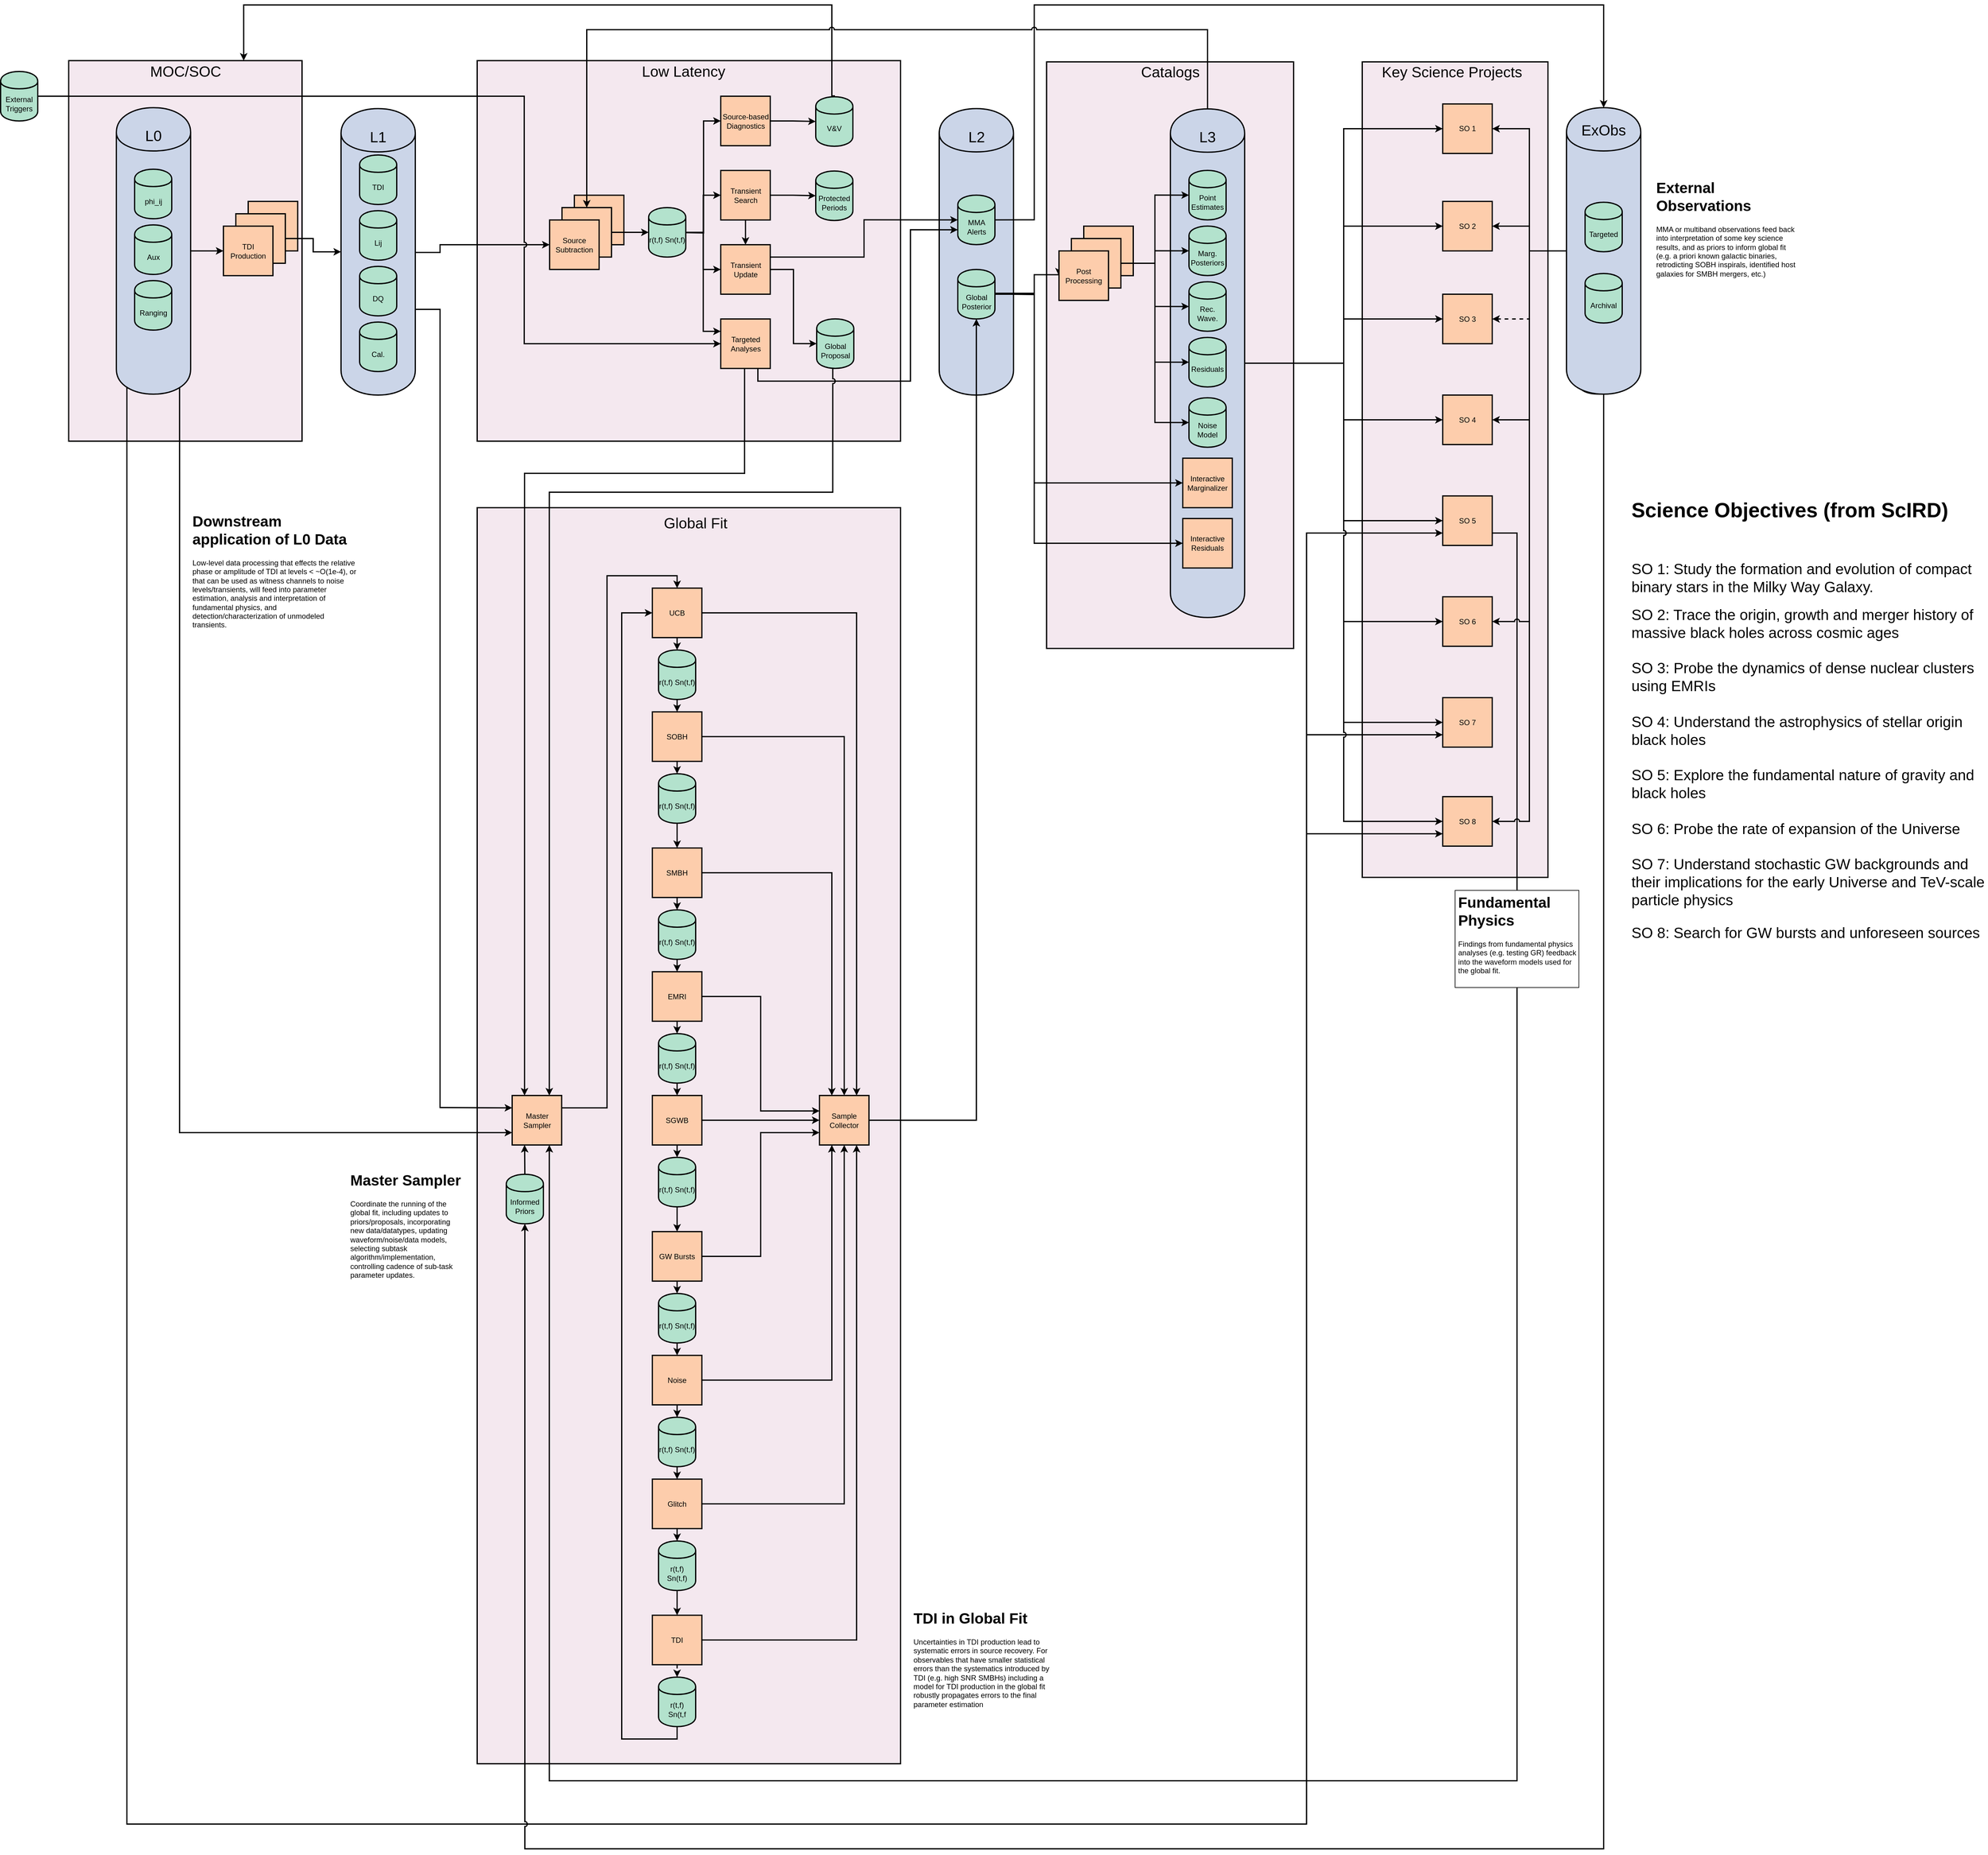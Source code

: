 <mxfile version="12.6.1" type="github" pages="3">
  <diagram id="nEb7vlC1iJB3Md7GIFur" name="Overview">
    <mxGraphModel dx="1342" dy="676" grid="1" gridSize="10" guides="1" tooltips="1" connect="1" arrows="1" fold="1" page="1" pageScale="1" pageWidth="1100" pageHeight="850" math="0" shadow="0">
      <root>
        <mxCell id="0"/>
        <mxCell id="1" parent="0"/>
        <mxCell id="99stUaLvPO_uSgALJUqJ-3" value="" style="rounded=0;whiteSpace=wrap;html=1;fillColor=#F4E8EF;strokeColor=#000000;strokeWidth=2;" parent="1" vertex="1">
          <mxGeometry x="2250" y="172" width="300" height="1318" as="geometry"/>
        </mxCell>
        <mxCell id="99stUaLvPO_uSgALJUqJ-4" value="Key Science Projects" style="text;html=1;strokeColor=none;fillColor=none;align=center;verticalAlign=middle;whiteSpace=wrap;rounded=0;fontSize=24;strokeWidth=2;" parent="1" vertex="1">
          <mxGeometry x="2250" y="179" width="290" height="20" as="geometry"/>
        </mxCell>
        <mxCell id="99stUaLvPO_uSgALJUqJ-1" value="" style="rounded=0;whiteSpace=wrap;html=1;fillColor=#F4E8EF;strokeColor=#000000;strokeWidth=2;" parent="1" vertex="1">
          <mxGeometry x="1740" y="172" width="399" height="948" as="geometry"/>
        </mxCell>
        <mxCell id="99stUaLvPO_uSgALJUqJ-2" value="Catalogs" style="text;html=1;strokeColor=none;fillColor=none;align=center;verticalAlign=middle;whiteSpace=wrap;rounded=0;fontSize=24;strokeWidth=2;" parent="1" vertex="1">
          <mxGeometry x="1740" y="179" width="400" height="20" as="geometry"/>
        </mxCell>
        <mxCell id="80o9DsQJFt0Z5f5TY_z3-50" value="" style="rounded=0;whiteSpace=wrap;html=1;fillColor=#F4E8EF;strokeColor=#000000;strokeWidth=2;" parent="1" vertex="1">
          <mxGeometry x="160" y="170" width="377" height="615" as="geometry"/>
        </mxCell>
        <mxCell id="80o9DsQJFt0Z5f5TY_z3-14" value="" style="rounded=0;whiteSpace=wrap;html=1;fillColor=#F4E8EF;strokeColor=#000000;strokeWidth=2;" parent="1" vertex="1">
          <mxGeometry x="820" y="170" width="684" height="615" as="geometry"/>
        </mxCell>
        <mxCell id="Jto_Wyi0qBo86qoHxonb-5" value="" style="shape=cylinder;whiteSpace=wrap;html=1;boundedLbl=1;backgroundOutline=1;fillColor=#cbd5e8;strokeColor=#000000;strokeWidth=2;" parent="1" vertex="1">
          <mxGeometry x="1566.5" y="247.5" width="120" height="463" as="geometry"/>
        </mxCell>
        <mxCell id="Jto_Wyi0qBo86qoHxonb-98" value="" style="rounded=0;whiteSpace=wrap;html=1;fillColor=#F4E8EF;strokeColor=#000000;strokeWidth=2;" parent="1" vertex="1">
          <mxGeometry x="820" y="892.5" width="684" height="2030" as="geometry"/>
        </mxCell>
        <mxCell id="Jto_Wyi0qBo86qoHxonb-100" style="edgeStyle=orthogonalEdgeStyle;rounded=0;orthogonalLoop=1;jettySize=auto;html=1;exitX=0.851;exitY=0.972;exitDx=0;exitDy=0;entryX=0;entryY=0.75;entryDx=0;entryDy=0;exitPerimeter=0;strokeWidth=2;" parent="1" source="Jto_Wyi0qBo86qoHxonb-1" target="Jto_Wyi0qBo86qoHxonb-17" edge="1">
          <mxGeometry relative="1" as="geometry">
            <Array as="points">
              <mxPoint x="338.5" y="1902.5"/>
            </Array>
          </mxGeometry>
        </mxCell>
        <mxCell id="80o9DsQJFt0Z5f5TY_z3-89" style="edgeStyle=orthogonalEdgeStyle;rounded=0;orthogonalLoop=1;jettySize=auto;html=1;entryX=0;entryY=0.75;entryDx=0;entryDy=0;strokeWidth=2;" parent="1" target="IJDOtT3-Mq6fMM6xMW71-6" edge="1">
          <mxGeometry relative="1" as="geometry">
            <mxPoint x="255" y="686" as="sourcePoint"/>
            <Array as="points">
              <mxPoint x="254" y="3020"/>
              <mxPoint x="2160" y="3020"/>
              <mxPoint x="2160" y="934"/>
            </Array>
            <mxPoint x="2220" y="918" as="targetPoint"/>
          </mxGeometry>
        </mxCell>
        <mxCell id="80o9DsQJFt0Z5f5TY_z3-116" style="edgeStyle=orthogonalEdgeStyle;rounded=0;orthogonalLoop=1;jettySize=auto;html=1;exitX=1;exitY=0.5;exitDx=0;exitDy=0;entryX=0;entryY=0.5;entryDx=0;entryDy=0;strokeColor=#000000;strokeWidth=2;fontSize=24;" parent="1" source="Jto_Wyi0qBo86qoHxonb-1" target="Jto_Wyi0qBo86qoHxonb-12" edge="1">
          <mxGeometry relative="1" as="geometry"/>
        </mxCell>
        <mxCell id="IJDOtT3-Mq6fMM6xMW71-74" style="edgeStyle=orthogonalEdgeStyle;rounded=0;jumpStyle=arc;orthogonalLoop=1;jettySize=auto;html=1;exitX=0.15;exitY=0.95;exitDx=0;exitDy=0;exitPerimeter=0;entryX=0;entryY=0.75;entryDx=0;entryDy=0;strokeWidth=2;" parent="1" source="Jto_Wyi0qBo86qoHxonb-1" target="IJDOtT3-Mq6fMM6xMW71-8" edge="1">
          <mxGeometry relative="1" as="geometry">
            <Array as="points">
              <mxPoint x="254" y="3020"/>
              <mxPoint x="2160" y="3020"/>
              <mxPoint x="2160" y="1260"/>
            </Array>
          </mxGeometry>
        </mxCell>
        <mxCell id="IJDOtT3-Mq6fMM6xMW71-75" style="edgeStyle=orthogonalEdgeStyle;rounded=0;jumpStyle=arc;orthogonalLoop=1;jettySize=auto;html=1;exitX=0.15;exitY=0.95;exitDx=0;exitDy=0;exitPerimeter=0;entryX=0;entryY=0.75;entryDx=0;entryDy=0;strokeWidth=2;" parent="1" source="Jto_Wyi0qBo86qoHxonb-1" target="IJDOtT3-Mq6fMM6xMW71-10" edge="1">
          <mxGeometry relative="1" as="geometry">
            <Array as="points">
              <mxPoint x="254" y="3020"/>
              <mxPoint x="2160" y="3020"/>
              <mxPoint x="2160" y="1420"/>
            </Array>
          </mxGeometry>
        </mxCell>
        <mxCell id="Jto_Wyi0qBo86qoHxonb-1" value="" style="shape=cylinder;whiteSpace=wrap;html=1;boundedLbl=1;backgroundOutline=1;fillColor=#cbd5e8;strokeColor=#000000;strokeWidth=2;" parent="1" vertex="1">
          <mxGeometry x="237" y="246" width="120" height="463" as="geometry"/>
        </mxCell>
        <mxCell id="Jto_Wyi0qBo86qoHxonb-99" style="edgeStyle=orthogonalEdgeStyle;rounded=0;orthogonalLoop=1;jettySize=auto;html=1;exitX=1;exitY=0.5;exitDx=0;exitDy=0;strokeWidth=2;entryX=0;entryY=0.25;entryDx=0;entryDy=0;" parent="1" source="Jto_Wyi0qBo86qoHxonb-3" target="Jto_Wyi0qBo86qoHxonb-17" edge="1">
          <mxGeometry relative="1" as="geometry">
            <Array as="points">
              <mxPoint x="720" y="572"/>
              <mxPoint x="760" y="572"/>
              <mxPoint x="760" y="1862"/>
              <mxPoint x="770" y="1862"/>
            </Array>
            <mxPoint x="670" y="1830" as="targetPoint"/>
          </mxGeometry>
        </mxCell>
        <mxCell id="80o9DsQJFt0Z5f5TY_z3-98" style="edgeStyle=orthogonalEdgeStyle;rounded=0;orthogonalLoop=1;jettySize=auto;html=1;exitX=1;exitY=0.5;exitDx=0;exitDy=0;entryX=0;entryY=0.5;entryDx=0;entryDy=0;strokeColor=#000000;strokeWidth=2;" parent="1" source="Jto_Wyi0qBo86qoHxonb-3" target="80o9DsQJFt0Z5f5TY_z3-15" edge="1">
          <mxGeometry relative="1" as="geometry">
            <Array as="points">
              <mxPoint x="760" y="480"/>
              <mxPoint x="760" y="468"/>
            </Array>
          </mxGeometry>
        </mxCell>
        <mxCell id="Jto_Wyi0qBo86qoHxonb-3" value="" style="shape=cylinder;whiteSpace=wrap;html=1;boundedLbl=1;backgroundOutline=1;fillColor=#cbd5e8;strokeColor=#000000;strokeWidth=2;" parent="1" vertex="1">
          <mxGeometry x="600" y="247.5" width="120" height="463" as="geometry"/>
        </mxCell>
        <mxCell id="IJDOtT3-Mq6fMM6xMW71-52" style="edgeStyle=orthogonalEdgeStyle;rounded=0;jumpStyle=arc;orthogonalLoop=1;jettySize=auto;html=1;exitX=1;exitY=0.5;exitDx=0;exitDy=0;strokeWidth=2;entryX=0;entryY=0.5;entryDx=0;entryDy=0;" parent="1" source="Jto_Wyi0qBo86qoHxonb-4" target="IJDOtT3-Mq6fMM6xMW71-1" edge="1">
          <mxGeometry relative="1" as="geometry">
            <mxPoint x="2310" y="330" as="targetPoint"/>
          </mxGeometry>
        </mxCell>
        <mxCell id="IJDOtT3-Mq6fMM6xMW71-53" style="edgeStyle=orthogonalEdgeStyle;rounded=0;jumpStyle=arc;orthogonalLoop=1;jettySize=auto;html=1;exitX=1;exitY=0.5;exitDx=0;exitDy=0;strokeWidth=2;" parent="1" source="Jto_Wyi0qBo86qoHxonb-4" target="IJDOtT3-Mq6fMM6xMW71-2" edge="1">
          <mxGeometry relative="1" as="geometry"/>
        </mxCell>
        <mxCell id="IJDOtT3-Mq6fMM6xMW71-54" style="edgeStyle=orthogonalEdgeStyle;rounded=0;jumpStyle=arc;orthogonalLoop=1;jettySize=auto;html=1;exitX=1;exitY=0.5;exitDx=0;exitDy=0;entryX=0;entryY=0.5;entryDx=0;entryDy=0;strokeWidth=2;" parent="1" source="Jto_Wyi0qBo86qoHxonb-4" target="IJDOtT3-Mq6fMM6xMW71-3" edge="1">
          <mxGeometry relative="1" as="geometry"/>
        </mxCell>
        <mxCell id="IJDOtT3-Mq6fMM6xMW71-55" style="edgeStyle=orthogonalEdgeStyle;rounded=0;jumpStyle=arc;orthogonalLoop=1;jettySize=auto;html=1;exitX=1;exitY=0.5;exitDx=0;exitDy=0;entryX=0;entryY=0.5;entryDx=0;entryDy=0;strokeWidth=2;" parent="1" source="Jto_Wyi0qBo86qoHxonb-4" target="IJDOtT3-Mq6fMM6xMW71-4" edge="1">
          <mxGeometry relative="1" as="geometry"/>
        </mxCell>
        <mxCell id="IJDOtT3-Mq6fMM6xMW71-56" style="edgeStyle=orthogonalEdgeStyle;rounded=0;jumpStyle=arc;orthogonalLoop=1;jettySize=auto;html=1;exitX=1;exitY=0.5;exitDx=0;exitDy=0;strokeWidth=2;" parent="1" source="Jto_Wyi0qBo86qoHxonb-4" target="IJDOtT3-Mq6fMM6xMW71-6" edge="1">
          <mxGeometry relative="1" as="geometry"/>
        </mxCell>
        <mxCell id="IJDOtT3-Mq6fMM6xMW71-57" style="edgeStyle=orthogonalEdgeStyle;rounded=0;jumpStyle=arc;orthogonalLoop=1;jettySize=auto;html=1;exitX=1;exitY=0.5;exitDx=0;exitDy=0;entryX=0;entryY=0.5;entryDx=0;entryDy=0;strokeWidth=2;" parent="1" source="Jto_Wyi0qBo86qoHxonb-4" target="IJDOtT3-Mq6fMM6xMW71-7" edge="1">
          <mxGeometry relative="1" as="geometry"/>
        </mxCell>
        <mxCell id="IJDOtT3-Mq6fMM6xMW71-58" style="edgeStyle=orthogonalEdgeStyle;rounded=0;jumpStyle=arc;orthogonalLoop=1;jettySize=auto;html=1;exitX=1;exitY=0.5;exitDx=0;exitDy=0;entryX=0;entryY=0.5;entryDx=0;entryDy=0;strokeWidth=2;" parent="1" source="Jto_Wyi0qBo86qoHxonb-4" target="IJDOtT3-Mq6fMM6xMW71-8" edge="1">
          <mxGeometry relative="1" as="geometry"/>
        </mxCell>
        <mxCell id="IJDOtT3-Mq6fMM6xMW71-59" style="edgeStyle=orthogonalEdgeStyle;rounded=0;jumpStyle=arc;orthogonalLoop=1;jettySize=auto;html=1;exitX=1;exitY=0.5;exitDx=0;exitDy=0;entryX=0;entryY=0.5;entryDx=0;entryDy=0;strokeWidth=2;" parent="1" source="Jto_Wyi0qBo86qoHxonb-4" target="IJDOtT3-Mq6fMM6xMW71-10" edge="1">
          <mxGeometry relative="1" as="geometry"/>
        </mxCell>
        <mxCell id="Jto_Wyi0qBo86qoHxonb-4" value="" style="shape=cylinder;whiteSpace=wrap;html=1;boundedLbl=1;backgroundOutline=1;fillColor=#cbd5e8;strokeColor=#000000;strokeWidth=2;" parent="1" vertex="1">
          <mxGeometry x="1940" y="248" width="120" height="822" as="geometry"/>
        </mxCell>
        <mxCell id="80o9DsQJFt0Z5f5TY_z3-26" style="edgeStyle=orthogonalEdgeStyle;rounded=0;orthogonalLoop=1;jettySize=auto;html=1;exitX=1;exitY=0.5;exitDx=0;exitDy=0;entryX=0;entryY=0.5;entryDx=0;entryDy=0;strokeWidth=2;jumpStyle=arc;" parent="1" source="Jto_Wyi0qBo86qoHxonb-6" target="80o9DsQJFt0Z5f5TY_z3-24" edge="1">
          <mxGeometry relative="1" as="geometry">
            <Array as="points">
              <mxPoint x="896" y="228"/>
              <mxPoint x="896" y="628"/>
            </Array>
          </mxGeometry>
        </mxCell>
        <mxCell id="Jto_Wyi0qBo86qoHxonb-6" value="External Triggers" style="shape=cylinder;whiteSpace=wrap;html=1;boundedLbl=1;backgroundOutline=1;fillColor=#b3e2cd;strokeWidth=2;" parent="1" vertex="1">
          <mxGeometry x="50" y="187.5" width="60" height="80" as="geometry"/>
        </mxCell>
        <mxCell id="Jto_Wyi0qBo86qoHxonb-7" value="phi_ij" style="shape=cylinder;whiteSpace=wrap;html=1;boundedLbl=1;backgroundOutline=1;fillColor=#b3e2cd;strokeWidth=2;" parent="1" vertex="1">
          <mxGeometry x="266.5" y="345.5" width="60" height="80" as="geometry"/>
        </mxCell>
        <mxCell id="Jto_Wyi0qBo86qoHxonb-8" value="Aux" style="shape=cylinder;whiteSpace=wrap;html=1;boundedLbl=1;backgroundOutline=1;fillColor=#b3e2cd;strokeWidth=2;" parent="1" vertex="1">
          <mxGeometry x="266.5" y="435.5" width="60" height="80" as="geometry"/>
        </mxCell>
        <mxCell id="Jto_Wyi0qBo86qoHxonb-9" value="Ranging" style="shape=cylinder;whiteSpace=wrap;html=1;boundedLbl=1;backgroundOutline=1;fillColor=#b3e2cd;strokeWidth=2;" parent="1" vertex="1">
          <mxGeometry x="266.5" y="525.5" width="60" height="80" as="geometry"/>
        </mxCell>
        <mxCell id="Jto_Wyi0qBo86qoHxonb-10" value="" style="whiteSpace=wrap;html=1;aspect=fixed;fillColor=#fdcdac;strokeWidth=2;" parent="1" vertex="1">
          <mxGeometry x="450" y="397.5" width="80" height="80" as="geometry"/>
        </mxCell>
        <mxCell id="80o9DsQJFt0Z5f5TY_z3-12" style="edgeStyle=orthogonalEdgeStyle;rounded=0;orthogonalLoop=1;jettySize=auto;html=1;exitX=1;exitY=0.5;exitDx=0;exitDy=0;entryX=0;entryY=0.5;entryDx=0;entryDy=0;strokeWidth=2;" parent="1" source="Jto_Wyi0qBo86qoHxonb-11" target="Jto_Wyi0qBo86qoHxonb-3" edge="1">
          <mxGeometry relative="1" as="geometry"/>
        </mxCell>
        <mxCell id="Jto_Wyi0qBo86qoHxonb-11" value="" style="whiteSpace=wrap;html=1;aspect=fixed;fillColor=#fdcdac;strokeWidth=2;" parent="1" vertex="1">
          <mxGeometry x="430" y="417.5" width="80" height="80" as="geometry"/>
        </mxCell>
        <mxCell id="Jto_Wyi0qBo86qoHxonb-12" value="TDI Production" style="whiteSpace=wrap;html=1;aspect=fixed;fillColor=#fdcdac;strokeWidth=2;" parent="1" vertex="1">
          <mxGeometry x="410" y="437.5" width="80" height="80" as="geometry"/>
        </mxCell>
        <mxCell id="Jto_Wyi0qBo86qoHxonb-13" value="TDI" style="shape=cylinder;whiteSpace=wrap;html=1;boundedLbl=1;backgroundOutline=1;fillColor=#b3e2cd;strokeWidth=2;" parent="1" vertex="1">
          <mxGeometry x="630" y="322.5" width="60" height="80" as="geometry"/>
        </mxCell>
        <mxCell id="Jto_Wyi0qBo86qoHxonb-14" value="Lij" style="shape=cylinder;whiteSpace=wrap;html=1;boundedLbl=1;backgroundOutline=1;fillColor=#b3e2cd;strokeWidth=2;" parent="1" vertex="1">
          <mxGeometry x="630" y="412.5" width="60" height="80" as="geometry"/>
        </mxCell>
        <mxCell id="Jto_Wyi0qBo86qoHxonb-15" value="DQ" style="shape=cylinder;whiteSpace=wrap;html=1;boundedLbl=1;backgroundOutline=1;fillColor=#b3e2cd;strokeWidth=2;" parent="1" vertex="1">
          <mxGeometry x="630" y="502.5" width="60" height="80" as="geometry"/>
        </mxCell>
        <mxCell id="Jto_Wyi0qBo86qoHxonb-16" value="Cal." style="shape=cylinder;whiteSpace=wrap;html=1;boundedLbl=1;backgroundOutline=1;fillColor=#b3e2cd;strokeWidth=2;" parent="1" vertex="1">
          <mxGeometry x="630" y="592.5" width="60" height="80" as="geometry"/>
        </mxCell>
        <mxCell id="Jto_Wyi0qBo86qoHxonb-38" value="" style="group;strokeWidth=2;" parent="1" vertex="1" connectable="0">
          <mxGeometry x="836.5" y="447.5" width="80" height="1840" as="geometry"/>
        </mxCell>
        <mxCell id="Jto_Wyi0qBo86qoHxonb-57" style="edgeStyle=orthogonalEdgeStyle;rounded=0;orthogonalLoop=1;jettySize=auto;html=1;exitX=1;exitY=0.25;exitDx=0;exitDy=0;entryX=0.5;entryY=0;entryDx=0;entryDy=0;strokeWidth=2;" parent="1" source="Jto_Wyi0qBo86qoHxonb-17" target="Jto_Wyi0qBo86qoHxonb-18" edge="1">
          <mxGeometry relative="1" as="geometry"/>
        </mxCell>
        <mxCell id="Jto_Wyi0qBo86qoHxonb-17" value="Master Sampler" style="whiteSpace=wrap;html=1;aspect=fixed;fillColor=#fdcdac;strokeWidth=2;" parent="1" vertex="1">
          <mxGeometry x="876.5" y="1842.5" width="80" height="80" as="geometry"/>
        </mxCell>
        <mxCell id="Jto_Wyi0qBo86qoHxonb-58" style="edgeStyle=orthogonalEdgeStyle;rounded=0;orthogonalLoop=1;jettySize=auto;html=1;exitX=0.5;exitY=1;exitDx=0;exitDy=0;entryX=0.5;entryY=0;entryDx=0;entryDy=0;strokeWidth=2;" parent="1" source="Jto_Wyi0qBo86qoHxonb-18" target="Jto_Wyi0qBo86qoHxonb-19" edge="1">
          <mxGeometry relative="1" as="geometry"/>
        </mxCell>
        <mxCell id="Jto_Wyi0qBo86qoHxonb-87" style="edgeStyle=orthogonalEdgeStyle;rounded=0;orthogonalLoop=1;jettySize=auto;html=1;exitX=1;exitY=0.5;exitDx=0;exitDy=0;entryX=0.75;entryY=0;entryDx=0;entryDy=0;strokeWidth=2;" parent="1" source="Jto_Wyi0qBo86qoHxonb-18" target="Jto_Wyi0qBo86qoHxonb-52" edge="1">
          <mxGeometry relative="1" as="geometry">
            <mxPoint x="2523" y="1332.5" as="targetPoint"/>
          </mxGeometry>
        </mxCell>
        <mxCell id="Jto_Wyi0qBo86qoHxonb-18" value="UCB" style="whiteSpace=wrap;html=1;aspect=fixed;fillColor=#fdcdac;strokeWidth=2;" parent="1" vertex="1">
          <mxGeometry x="1103" y="1022.5" width="80" height="80" as="geometry"/>
        </mxCell>
        <mxCell id="Jto_Wyi0qBo86qoHxonb-59" style="edgeStyle=orthogonalEdgeStyle;rounded=0;orthogonalLoop=1;jettySize=auto;html=1;exitX=0.5;exitY=1;exitDx=0;exitDy=0;entryX=0.5;entryY=0;entryDx=0;entryDy=0;strokeWidth=2;" parent="1" source="Jto_Wyi0qBo86qoHxonb-19" target="Jto_Wyi0qBo86qoHxonb-20" edge="1">
          <mxGeometry relative="1" as="geometry"/>
        </mxCell>
        <mxCell id="Jto_Wyi0qBo86qoHxonb-19" value="r(t,f) Sn(t,f)" style="shape=cylinder;whiteSpace=wrap;html=1;boundedLbl=1;backgroundOutline=1;fillColor=#b3e2cd;strokeWidth=2;" parent="1" vertex="1">
          <mxGeometry x="1113" y="1122.5" width="60" height="80" as="geometry"/>
        </mxCell>
        <mxCell id="Jto_Wyi0qBo86qoHxonb-60" style="edgeStyle=orthogonalEdgeStyle;rounded=0;orthogonalLoop=1;jettySize=auto;html=1;exitX=0.5;exitY=1;exitDx=0;exitDy=0;entryX=0.5;entryY=0;entryDx=0;entryDy=0;strokeWidth=2;" parent="1" source="Jto_Wyi0qBo86qoHxonb-20" target="Jto_Wyi0qBo86qoHxonb-21" edge="1">
          <mxGeometry relative="1" as="geometry"/>
        </mxCell>
        <mxCell id="Jto_Wyi0qBo86qoHxonb-88" style="edgeStyle=orthogonalEdgeStyle;rounded=0;orthogonalLoop=1;jettySize=auto;html=1;exitX=1;exitY=0.5;exitDx=0;exitDy=0;entryX=0.5;entryY=0;entryDx=0;entryDy=0;strokeWidth=2;" parent="1" source="Jto_Wyi0qBo86qoHxonb-20" target="Jto_Wyi0qBo86qoHxonb-52" edge="1">
          <mxGeometry relative="1" as="geometry"/>
        </mxCell>
        <mxCell id="Jto_Wyi0qBo86qoHxonb-20" value="SOBH" style="whiteSpace=wrap;html=1;aspect=fixed;fillColor=#fdcdac;strokeWidth=2;" parent="1" vertex="1">
          <mxGeometry x="1103" y="1222.5" width="80" height="80" as="geometry"/>
        </mxCell>
        <mxCell id="Jto_Wyi0qBo86qoHxonb-61" style="edgeStyle=orthogonalEdgeStyle;rounded=0;orthogonalLoop=1;jettySize=auto;html=1;exitX=0.5;exitY=1;exitDx=0;exitDy=0;entryX=0.5;entryY=0;entryDx=0;entryDy=0;strokeWidth=2;" parent="1" source="Jto_Wyi0qBo86qoHxonb-21" target="Jto_Wyi0qBo86qoHxonb-22" edge="1">
          <mxGeometry relative="1" as="geometry"/>
        </mxCell>
        <mxCell id="Jto_Wyi0qBo86qoHxonb-21" value="r(t,f) Sn(t,f)" style="shape=cylinder;whiteSpace=wrap;html=1;boundedLbl=1;backgroundOutline=1;fillColor=#b3e2cd;strokeWidth=2;" parent="1" vertex="1">
          <mxGeometry x="1113" y="1322.5" width="60" height="80" as="geometry"/>
        </mxCell>
        <mxCell id="Jto_Wyi0qBo86qoHxonb-62" style="edgeStyle=orthogonalEdgeStyle;rounded=0;orthogonalLoop=1;jettySize=auto;html=1;exitX=0.5;exitY=1;exitDx=0;exitDy=0;entryX=0.5;entryY=0;entryDx=0;entryDy=0;strokeWidth=2;" parent="1" source="Jto_Wyi0qBo86qoHxonb-22" target="Jto_Wyi0qBo86qoHxonb-23" edge="1">
          <mxGeometry relative="1" as="geometry"/>
        </mxCell>
        <mxCell id="Jto_Wyi0qBo86qoHxonb-89" style="edgeStyle=orthogonalEdgeStyle;rounded=0;orthogonalLoop=1;jettySize=auto;html=1;exitX=1;exitY=0.5;exitDx=0;exitDy=0;entryX=0.25;entryY=0;entryDx=0;entryDy=0;strokeWidth=2;" parent="1" source="Jto_Wyi0qBo86qoHxonb-22" target="Jto_Wyi0qBo86qoHxonb-52" edge="1">
          <mxGeometry relative="1" as="geometry">
            <mxPoint x="1263" y="902.5" as="targetPoint"/>
          </mxGeometry>
        </mxCell>
        <mxCell id="Jto_Wyi0qBo86qoHxonb-22" value="SMBH" style="whiteSpace=wrap;html=1;aspect=fixed;fillColor=#fdcdac;strokeWidth=2;" parent="1" vertex="1">
          <mxGeometry x="1103" y="1442.5" width="80" height="80" as="geometry"/>
        </mxCell>
        <mxCell id="Jto_Wyi0qBo86qoHxonb-63" style="edgeStyle=orthogonalEdgeStyle;rounded=0;orthogonalLoop=1;jettySize=auto;html=1;exitX=0.5;exitY=1;exitDx=0;exitDy=0;entryX=0.5;entryY=0;entryDx=0;entryDy=0;strokeWidth=2;" parent="1" source="Jto_Wyi0qBo86qoHxonb-23" target="Jto_Wyi0qBo86qoHxonb-40" edge="1">
          <mxGeometry relative="1" as="geometry"/>
        </mxCell>
        <mxCell id="Jto_Wyi0qBo86qoHxonb-23" value="r(t,f) Sn(t,f)&lt;br&gt;" style="shape=cylinder;whiteSpace=wrap;html=1;boundedLbl=1;backgroundOutline=1;fillColor=#b3e2cd;strokeWidth=2;" parent="1" vertex="1">
          <mxGeometry x="1113" y="1542.5" width="60" height="80" as="geometry"/>
        </mxCell>
        <mxCell id="Jto_Wyi0qBo86qoHxonb-64" style="edgeStyle=orthogonalEdgeStyle;rounded=0;orthogonalLoop=1;jettySize=auto;html=1;exitX=0.5;exitY=1;exitDx=0;exitDy=0;entryX=0.5;entryY=0;entryDx=0;entryDy=0;strokeWidth=2;" parent="1" source="Jto_Wyi0qBo86qoHxonb-40" target="Jto_Wyi0qBo86qoHxonb-41" edge="1">
          <mxGeometry relative="1" as="geometry"/>
        </mxCell>
        <mxCell id="Jto_Wyi0qBo86qoHxonb-85" style="edgeStyle=orthogonalEdgeStyle;rounded=0;orthogonalLoop=1;jettySize=auto;html=1;exitX=1;exitY=0.5;exitDx=0;exitDy=0;entryX=0.002;entryY=0.313;entryDx=0;entryDy=0;entryPerimeter=0;strokeWidth=2;" parent="1" source="Jto_Wyi0qBo86qoHxonb-40" target="Jto_Wyi0qBo86qoHxonb-52" edge="1">
          <mxGeometry relative="1" as="geometry">
            <mxPoint x="1183" y="942.5" as="targetPoint"/>
          </mxGeometry>
        </mxCell>
        <mxCell id="Jto_Wyi0qBo86qoHxonb-40" value="EMRI" style="whiteSpace=wrap;html=1;aspect=fixed;fillColor=#fdcdac;strokeWidth=2;" parent="1" vertex="1">
          <mxGeometry x="1103" y="1642.5" width="80" height="80" as="geometry"/>
        </mxCell>
        <mxCell id="Jto_Wyi0qBo86qoHxonb-65" style="edgeStyle=orthogonalEdgeStyle;rounded=0;orthogonalLoop=1;jettySize=auto;html=1;exitX=0.5;exitY=1;exitDx=0;exitDy=0;entryX=0.5;entryY=0;entryDx=0;entryDy=0;strokeWidth=2;" parent="1" source="Jto_Wyi0qBo86qoHxonb-41" target="Jto_Wyi0qBo86qoHxonb-42" edge="1">
          <mxGeometry relative="1" as="geometry"/>
        </mxCell>
        <mxCell id="Jto_Wyi0qBo86qoHxonb-41" value="r(t,f) Sn(t,f)&lt;br&gt;" style="shape=cylinder;whiteSpace=wrap;html=1;boundedLbl=1;backgroundOutline=1;fillColor=#b3e2cd;strokeWidth=2;" parent="1" vertex="1">
          <mxGeometry x="1113" y="1742.5" width="60" height="80" as="geometry"/>
        </mxCell>
        <mxCell id="Jto_Wyi0qBo86qoHxonb-66" style="edgeStyle=orthogonalEdgeStyle;rounded=0;orthogonalLoop=1;jettySize=auto;html=1;exitX=0.5;exitY=1;exitDx=0;exitDy=0;entryX=0.5;entryY=0;entryDx=0;entryDy=0;strokeWidth=2;" parent="1" source="Jto_Wyi0qBo86qoHxonb-42" target="Jto_Wyi0qBo86qoHxonb-43" edge="1">
          <mxGeometry relative="1" as="geometry"/>
        </mxCell>
        <mxCell id="Jto_Wyi0qBo86qoHxonb-84" style="edgeStyle=orthogonalEdgeStyle;rounded=0;orthogonalLoop=1;jettySize=auto;html=1;exitX=1;exitY=0.5;exitDx=0;exitDy=0;entryX=0;entryY=0.5;entryDx=0;entryDy=0;strokeWidth=2;" parent="1" source="Jto_Wyi0qBo86qoHxonb-42" target="Jto_Wyi0qBo86qoHxonb-52" edge="1">
          <mxGeometry relative="1" as="geometry"/>
        </mxCell>
        <mxCell id="Jto_Wyi0qBo86qoHxonb-42" value="SGWB" style="whiteSpace=wrap;html=1;aspect=fixed;fillColor=#fdcdac;strokeWidth=2;" parent="1" vertex="1">
          <mxGeometry x="1103" y="1842.5" width="80" height="80" as="geometry"/>
        </mxCell>
        <mxCell id="Jto_Wyi0qBo86qoHxonb-67" style="edgeStyle=orthogonalEdgeStyle;rounded=0;orthogonalLoop=1;jettySize=auto;html=1;exitX=0.5;exitY=1;exitDx=0;exitDy=0;entryX=0.5;entryY=0;entryDx=0;entryDy=0;strokeWidth=2;" parent="1" source="Jto_Wyi0qBo86qoHxonb-43" target="Jto_Wyi0qBo86qoHxonb-44" edge="1">
          <mxGeometry relative="1" as="geometry"/>
        </mxCell>
        <mxCell id="Jto_Wyi0qBo86qoHxonb-43" value="r(t,f) Sn(t,f)" style="shape=cylinder;whiteSpace=wrap;html=1;boundedLbl=1;backgroundOutline=1;fillColor=#b3e2cd;strokeWidth=2;" parent="1" vertex="1">
          <mxGeometry x="1113" y="1942.5" width="60" height="80" as="geometry"/>
        </mxCell>
        <mxCell id="Jto_Wyi0qBo86qoHxonb-68" style="edgeStyle=orthogonalEdgeStyle;rounded=0;orthogonalLoop=1;jettySize=auto;html=1;exitX=0.5;exitY=1;exitDx=0;exitDy=0;entryX=0.5;entryY=0;entryDx=0;entryDy=0;strokeWidth=2;" parent="1" source="Jto_Wyi0qBo86qoHxonb-44" target="Jto_Wyi0qBo86qoHxonb-45" edge="1">
          <mxGeometry relative="1" as="geometry"/>
        </mxCell>
        <mxCell id="Jto_Wyi0qBo86qoHxonb-91" style="edgeStyle=orthogonalEdgeStyle;rounded=0;orthogonalLoop=1;jettySize=auto;html=1;exitX=1;exitY=0.5;exitDx=0;exitDy=0;entryX=0;entryY=0.75;entryDx=0;entryDy=0;strokeWidth=2;" parent="1" source="Jto_Wyi0qBo86qoHxonb-44" target="Jto_Wyi0qBo86qoHxonb-52" edge="1">
          <mxGeometry relative="1" as="geometry"/>
        </mxCell>
        <mxCell id="Jto_Wyi0qBo86qoHxonb-44" value="GW Bursts" style="whiteSpace=wrap;html=1;aspect=fixed;fillColor=#fdcdac;strokeWidth=2;" parent="1" vertex="1">
          <mxGeometry x="1103" y="2062.5" width="80" height="80" as="geometry"/>
        </mxCell>
        <mxCell id="Jto_Wyi0qBo86qoHxonb-69" style="edgeStyle=orthogonalEdgeStyle;rounded=0;orthogonalLoop=1;jettySize=auto;html=1;exitX=0.5;exitY=1;exitDx=0;exitDy=0;entryX=0.5;entryY=0;entryDx=0;entryDy=0;strokeWidth=2;" parent="1" source="Jto_Wyi0qBo86qoHxonb-45" target="Jto_Wyi0qBo86qoHxonb-46" edge="1">
          <mxGeometry relative="1" as="geometry"/>
        </mxCell>
        <mxCell id="Jto_Wyi0qBo86qoHxonb-45" value="r(t,f) Sn(t,f)" style="shape=cylinder;whiteSpace=wrap;html=1;boundedLbl=1;backgroundOutline=1;fillColor=#b3e2cd;strokeWidth=2;" parent="1" vertex="1">
          <mxGeometry x="1113" y="2162.5" width="60" height="80" as="geometry"/>
        </mxCell>
        <mxCell id="Jto_Wyi0qBo86qoHxonb-70" style="edgeStyle=orthogonalEdgeStyle;rounded=0;orthogonalLoop=1;jettySize=auto;html=1;exitX=0.5;exitY=1;exitDx=0;exitDy=0;strokeWidth=2;" parent="1" source="Jto_Wyi0qBo86qoHxonb-46" target="Jto_Wyi0qBo86qoHxonb-47" edge="1">
          <mxGeometry relative="1" as="geometry"/>
        </mxCell>
        <mxCell id="Jto_Wyi0qBo86qoHxonb-92" style="edgeStyle=orthogonalEdgeStyle;rounded=0;orthogonalLoop=1;jettySize=auto;html=1;exitX=1;exitY=0.5;exitDx=0;exitDy=0;entryX=0.25;entryY=1;entryDx=0;entryDy=0;strokeWidth=2;" parent="1" source="Jto_Wyi0qBo86qoHxonb-46" target="Jto_Wyi0qBo86qoHxonb-52" edge="1">
          <mxGeometry relative="1" as="geometry"/>
        </mxCell>
        <mxCell id="Jto_Wyi0qBo86qoHxonb-46" value="Noise" style="whiteSpace=wrap;html=1;aspect=fixed;fillColor=#fdcdac;strokeWidth=2;" parent="1" vertex="1">
          <mxGeometry x="1103" y="2262.5" width="80" height="80" as="geometry"/>
        </mxCell>
        <mxCell id="Jto_Wyi0qBo86qoHxonb-71" style="edgeStyle=orthogonalEdgeStyle;rounded=0;orthogonalLoop=1;jettySize=auto;html=1;exitX=0.5;exitY=1;exitDx=0;exitDy=0;entryX=0.5;entryY=0;entryDx=0;entryDy=0;strokeWidth=2;" parent="1" source="Jto_Wyi0qBo86qoHxonb-47" target="Jto_Wyi0qBo86qoHxonb-48" edge="1">
          <mxGeometry relative="1" as="geometry"/>
        </mxCell>
        <mxCell id="Jto_Wyi0qBo86qoHxonb-47" value="r(t,f) Sn(t,f)" style="shape=cylinder;whiteSpace=wrap;html=1;boundedLbl=1;backgroundOutline=1;fillColor=#b3e2cd;strokeWidth=2;" parent="1" vertex="1">
          <mxGeometry x="1113" y="2362.5" width="60" height="80" as="geometry"/>
        </mxCell>
        <mxCell id="Jto_Wyi0qBo86qoHxonb-72" style="edgeStyle=orthogonalEdgeStyle;rounded=0;orthogonalLoop=1;jettySize=auto;html=1;exitX=0.5;exitY=1;exitDx=0;exitDy=0;entryX=0.5;entryY=0;entryDx=0;entryDy=0;strokeWidth=2;" parent="1" source="Jto_Wyi0qBo86qoHxonb-48" target="Jto_Wyi0qBo86qoHxonb-49" edge="1">
          <mxGeometry relative="1" as="geometry"/>
        </mxCell>
        <mxCell id="Jto_Wyi0qBo86qoHxonb-93" style="edgeStyle=orthogonalEdgeStyle;rounded=0;orthogonalLoop=1;jettySize=auto;html=1;exitX=1;exitY=0.5;exitDx=0;exitDy=0;entryX=0.5;entryY=1;entryDx=0;entryDy=0;strokeWidth=2;" parent="1" source="Jto_Wyi0qBo86qoHxonb-48" target="Jto_Wyi0qBo86qoHxonb-52" edge="1">
          <mxGeometry relative="1" as="geometry"/>
        </mxCell>
        <mxCell id="Jto_Wyi0qBo86qoHxonb-48" value="Glitch" style="whiteSpace=wrap;html=1;aspect=fixed;fillColor=#fdcdac;strokeWidth=2;" parent="1" vertex="1">
          <mxGeometry x="1103" y="2462.5" width="80" height="80" as="geometry"/>
        </mxCell>
        <mxCell id="Jto_Wyi0qBo86qoHxonb-73" style="edgeStyle=orthogonalEdgeStyle;rounded=0;orthogonalLoop=1;jettySize=auto;html=1;exitX=0.5;exitY=1;exitDx=0;exitDy=0;entryX=0.5;entryY=0;entryDx=0;entryDy=0;strokeWidth=2;" parent="1" source="Jto_Wyi0qBo86qoHxonb-49" target="Jto_Wyi0qBo86qoHxonb-50" edge="1">
          <mxGeometry relative="1" as="geometry"/>
        </mxCell>
        <mxCell id="Jto_Wyi0qBo86qoHxonb-49" value="r(t,f)&lt;br&gt;Sn(t,f)&lt;br&gt;" style="shape=cylinder;whiteSpace=wrap;html=1;boundedLbl=1;backgroundOutline=1;fillColor=#b3e2cd;strokeWidth=2;" parent="1" vertex="1">
          <mxGeometry x="1113" y="2562.5" width="60" height="80" as="geometry"/>
        </mxCell>
        <mxCell id="Jto_Wyi0qBo86qoHxonb-74" style="edgeStyle=orthogonalEdgeStyle;rounded=0;orthogonalLoop=1;jettySize=auto;html=1;exitX=0.5;exitY=1;exitDx=0;exitDy=0;dashed=1;strokeWidth=2;" parent="1" source="Jto_Wyi0qBo86qoHxonb-50" target="Jto_Wyi0qBo86qoHxonb-51" edge="1">
          <mxGeometry relative="1" as="geometry">
            <Array as="points">
              <mxPoint x="1143" y="2763"/>
              <mxPoint x="1143" y="2763"/>
            </Array>
          </mxGeometry>
        </mxCell>
        <mxCell id="80o9DsQJFt0Z5f5TY_z3-3" style="edgeStyle=orthogonalEdgeStyle;rounded=0;orthogonalLoop=1;jettySize=auto;html=1;exitX=1;exitY=0.5;exitDx=0;exitDy=0;entryX=0.75;entryY=1;entryDx=0;entryDy=0;strokeWidth=2;" parent="1" source="Jto_Wyi0qBo86qoHxonb-50" target="Jto_Wyi0qBo86qoHxonb-52" edge="1">
          <mxGeometry relative="1" as="geometry"/>
        </mxCell>
        <mxCell id="Jto_Wyi0qBo86qoHxonb-50" value="TDI" style="whiteSpace=wrap;html=1;aspect=fixed;fillColor=#fdcdac;strokeWidth=2;" parent="1" vertex="1">
          <mxGeometry x="1103" y="2682.5" width="80" height="80" as="geometry"/>
        </mxCell>
        <mxCell id="Jto_Wyi0qBo86qoHxonb-78" style="edgeStyle=orthogonalEdgeStyle;rounded=0;orthogonalLoop=1;jettySize=auto;html=1;exitX=0.5;exitY=1;exitDx=0;exitDy=0;entryX=0;entryY=0.5;entryDx=0;entryDy=0;strokeWidth=2;" parent="1" source="Jto_Wyi0qBo86qoHxonb-51" target="Jto_Wyi0qBo86qoHxonb-18" edge="1">
          <mxGeometry relative="1" as="geometry">
            <mxPoint x="1093" y="1052.5" as="targetPoint"/>
            <Array as="points">
              <mxPoint x="1142.5" y="2882.5"/>
              <mxPoint x="1053.5" y="2882.5"/>
              <mxPoint x="1053.5" y="1062.5"/>
            </Array>
          </mxGeometry>
        </mxCell>
        <mxCell id="Jto_Wyi0qBo86qoHxonb-51" value="r(t,f)&lt;br&gt;Sn(t,f&lt;br&gt;" style="shape=cylinder;whiteSpace=wrap;html=1;boundedLbl=1;backgroundOutline=1;fillColor=#b3e2cd;strokeWidth=2;" parent="1" vertex="1">
          <mxGeometry x="1113" y="2782.5" width="60" height="80" as="geometry"/>
        </mxCell>
        <mxCell id="80o9DsQJFt0Z5f5TY_z3-38" style="edgeStyle=orthogonalEdgeStyle;rounded=0;orthogonalLoop=1;jettySize=auto;html=1;exitX=1;exitY=0.5;exitDx=0;exitDy=0;entryX=0.5;entryY=1;entryDx=0;entryDy=0;strokeWidth=2;" parent="1" source="Jto_Wyi0qBo86qoHxonb-52" target="80o9DsQJFt0Z5f5TY_z3-37" edge="1">
          <mxGeometry relative="1" as="geometry"/>
        </mxCell>
        <mxCell id="Jto_Wyi0qBo86qoHxonb-52" value="Sample Collector" style="whiteSpace=wrap;html=1;aspect=fixed;fillColor=#fdcdac;strokeWidth=2;" parent="1" vertex="1">
          <mxGeometry x="1373" y="1842.5" width="80" height="80" as="geometry"/>
        </mxCell>
        <mxCell id="80o9DsQJFt0Z5f5TY_z3-72" style="edgeStyle=orthogonalEdgeStyle;rounded=0;orthogonalLoop=1;jettySize=auto;html=1;exitX=1;exitY=0.5;exitDx=0;exitDy=0;entryX=0;entryY=0.5;entryDx=0;entryDy=0;strokeWidth=2;" parent="1" edge="1">
          <mxGeometry relative="1" as="geometry">
            <Array as="points">
              <mxPoint x="1720" y="546"/>
              <mxPoint x="1720" y="516"/>
            </Array>
            <mxPoint x="1656.333" y="547.333" as="sourcePoint"/>
            <mxPoint x="1759.667" y="517.333" as="targetPoint"/>
          </mxGeometry>
        </mxCell>
        <mxCell id="80o9DsQJFt0Z5f5TY_z3-73" style="edgeStyle=orthogonalEdgeStyle;rounded=0;orthogonalLoop=1;jettySize=auto;html=1;exitX=1;exitY=0.5;exitDx=0;exitDy=0;entryX=0;entryY=0.5;entryDx=0;entryDy=0;strokeWidth=2;" parent="1" source="80o9DsQJFt0Z5f5TY_z3-37" target="80o9DsQJFt0Z5f5TY_z3-62" edge="1">
          <mxGeometry relative="1" as="geometry">
            <Array as="points">
              <mxPoint x="1720" y="548"/>
              <mxPoint x="1720" y="853"/>
            </Array>
          </mxGeometry>
        </mxCell>
        <mxCell id="80o9DsQJFt0Z5f5TY_z3-74" style="edgeStyle=orthogonalEdgeStyle;rounded=0;orthogonalLoop=1;jettySize=auto;html=1;exitX=1;exitY=0.5;exitDx=0;exitDy=0;entryX=0;entryY=0.5;entryDx=0;entryDy=0;strokeWidth=2;" parent="1" source="80o9DsQJFt0Z5f5TY_z3-37" target="80o9DsQJFt0Z5f5TY_z3-63" edge="1">
          <mxGeometry relative="1" as="geometry">
            <Array as="points">
              <mxPoint x="1680" y="548"/>
              <mxPoint x="1720" y="548"/>
              <mxPoint x="1720" y="950"/>
            </Array>
          </mxGeometry>
        </mxCell>
        <mxCell id="80o9DsQJFt0Z5f5TY_z3-37" value="Global Posterior" style="shape=cylinder;whiteSpace=wrap;html=1;boundedLbl=1;backgroundOutline=1;fillColor=#b3e2cd;strokeWidth=2;" parent="1" vertex="1">
          <mxGeometry x="1596.5" y="507.5" width="60" height="80" as="geometry"/>
        </mxCell>
        <mxCell id="80o9DsQJFt0Z5f5TY_z3-18" value="" style="whiteSpace=wrap;html=1;aspect=fixed;fillColor=#fdcdac;strokeWidth=2;" parent="1" vertex="1">
          <mxGeometry x="977" y="387.5" width="80" height="80" as="geometry"/>
        </mxCell>
        <mxCell id="80o9DsQJFt0Z5f5TY_z3-17" value="" style="whiteSpace=wrap;html=1;aspect=fixed;fillColor=#fdcdac;strokeWidth=2;" parent="1" vertex="1">
          <mxGeometry x="957" y="407.5" width="80" height="80" as="geometry"/>
        </mxCell>
        <mxCell id="80o9DsQJFt0Z5f5TY_z3-15" value="Source Subtraction" style="whiteSpace=wrap;html=1;aspect=fixed;fillColor=#fdcdac;strokeWidth=2;" parent="1" vertex="1">
          <mxGeometry x="937" y="427.5" width="80" height="80" as="geometry"/>
        </mxCell>
        <mxCell id="80o9DsQJFt0Z5f5TY_z3-19" value="r(t,f) Sn(t,f)" style="shape=cylinder;whiteSpace=wrap;html=1;boundedLbl=1;backgroundOutline=1;fillColor=#b3e2cd;strokeWidth=2;" parent="1" vertex="1">
          <mxGeometry x="1097" y="407.5" width="60" height="80" as="geometry"/>
        </mxCell>
        <mxCell id="80o9DsQJFt0Z5f5TY_z3-20" style="edgeStyle=orthogonalEdgeStyle;rounded=0;orthogonalLoop=1;jettySize=auto;html=1;exitX=1;exitY=0.5;exitDx=0;exitDy=0;entryX=0;entryY=0.5;entryDx=0;entryDy=0;strokeWidth=2;" parent="1" source="80o9DsQJFt0Z5f5TY_z3-17" target="80o9DsQJFt0Z5f5TY_z3-19" edge="1">
          <mxGeometry relative="1" as="geometry"/>
        </mxCell>
        <mxCell id="80o9DsQJFt0Z5f5TY_z3-43" style="edgeStyle=orthogonalEdgeStyle;rounded=0;orthogonalLoop=1;jettySize=auto;html=1;exitX=1;exitY=0.5;exitDx=0;exitDy=0;entryX=0;entryY=0.5;entryDx=0;entryDy=0;strokeWidth=2;" parent="1" source="80o9DsQJFt0Z5f5TY_z3-21" target="80o9DsQJFt0Z5f5TY_z3-33" edge="1">
          <mxGeometry relative="1" as="geometry"/>
        </mxCell>
        <mxCell id="80o9DsQJFt0Z5f5TY_z3-45" style="edgeStyle=orthogonalEdgeStyle;rounded=0;orthogonalLoop=1;jettySize=auto;html=1;exitX=0.5;exitY=1;exitDx=0;exitDy=0;entryX=0.5;entryY=0;entryDx=0;entryDy=0;strokeWidth=2;" parent="1" source="80o9DsQJFt0Z5f5TY_z3-21" target="80o9DsQJFt0Z5f5TY_z3-22" edge="1">
          <mxGeometry relative="1" as="geometry"/>
        </mxCell>
        <mxCell id="80o9DsQJFt0Z5f5TY_z3-21" value="Transient Search" style="whiteSpace=wrap;html=1;aspect=fixed;fillColor=#fdcdac;strokeWidth=2;" parent="1" vertex="1">
          <mxGeometry x="1213.5" y="347.5" width="80" height="80" as="geometry"/>
        </mxCell>
        <mxCell id="80o9DsQJFt0Z5f5TY_z3-28" style="edgeStyle=orthogonalEdgeStyle;rounded=0;orthogonalLoop=1;jettySize=auto;html=1;exitX=1;exitY=0.5;exitDx=0;exitDy=0;entryX=0;entryY=0.5;entryDx=0;entryDy=0;strokeWidth=2;" parent="1" source="80o9DsQJFt0Z5f5TY_z3-19" target="80o9DsQJFt0Z5f5TY_z3-21" edge="1">
          <mxGeometry relative="1" as="geometry"/>
        </mxCell>
        <mxCell id="80o9DsQJFt0Z5f5TY_z3-42" style="edgeStyle=orthogonalEdgeStyle;rounded=0;orthogonalLoop=1;jettySize=auto;html=1;exitX=1;exitY=0.25;exitDx=0;exitDy=0;entryX=0;entryY=0.5;entryDx=0;entryDy=0;strokeWidth=2;" parent="1" source="80o9DsQJFt0Z5f5TY_z3-22" target="80o9DsQJFt0Z5f5TY_z3-35" edge="1">
          <mxGeometry relative="1" as="geometry"/>
        </mxCell>
        <mxCell id="80o9DsQJFt0Z5f5TY_z3-48" style="edgeStyle=orthogonalEdgeStyle;rounded=0;orthogonalLoop=1;jettySize=auto;html=1;exitX=1;exitY=0.5;exitDx=0;exitDy=0;entryX=0;entryY=0.5;entryDx=0;entryDy=0;strokeWidth=2;" parent="1" source="80o9DsQJFt0Z5f5TY_z3-22" target="80o9DsQJFt0Z5f5TY_z3-34" edge="1">
          <mxGeometry relative="1" as="geometry"/>
        </mxCell>
        <mxCell id="80o9DsQJFt0Z5f5TY_z3-22" value="Transient Update" style="whiteSpace=wrap;html=1;aspect=fixed;fillColor=#fdcdac;strokeWidth=2;" parent="1" vertex="1">
          <mxGeometry x="1213.5" y="467.5" width="80" height="80" as="geometry"/>
        </mxCell>
        <mxCell id="80o9DsQJFt0Z5f5TY_z3-29" style="edgeStyle=orthogonalEdgeStyle;rounded=0;orthogonalLoop=1;jettySize=auto;html=1;exitX=1;exitY=0.5;exitDx=0;exitDy=0;entryX=0;entryY=0.5;entryDx=0;entryDy=0;strokeWidth=2;" parent="1" source="80o9DsQJFt0Z5f5TY_z3-19" target="80o9DsQJFt0Z5f5TY_z3-22" edge="1">
          <mxGeometry relative="1" as="geometry"/>
        </mxCell>
        <mxCell id="80o9DsQJFt0Z5f5TY_z3-44" style="edgeStyle=orthogonalEdgeStyle;rounded=0;orthogonalLoop=1;jettySize=auto;html=1;exitX=1;exitY=0.5;exitDx=0;exitDy=0;entryX=0;entryY=0.5;entryDx=0;entryDy=0;strokeWidth=2;" parent="1" source="80o9DsQJFt0Z5f5TY_z3-23" target="80o9DsQJFt0Z5f5TY_z3-32" edge="1">
          <mxGeometry relative="1" as="geometry"/>
        </mxCell>
        <mxCell id="80o9DsQJFt0Z5f5TY_z3-23" value="Source-based Diagnostics" style="whiteSpace=wrap;html=1;aspect=fixed;fillColor=#fdcdac;strokeWidth=2;" parent="1" vertex="1">
          <mxGeometry x="1213.5" y="227.5" width="80" height="80" as="geometry"/>
        </mxCell>
        <mxCell id="80o9DsQJFt0Z5f5TY_z3-27" style="edgeStyle=orthogonalEdgeStyle;rounded=0;orthogonalLoop=1;jettySize=auto;html=1;entryX=0;entryY=0.5;entryDx=0;entryDy=0;strokeWidth=2;" parent="1" target="80o9DsQJFt0Z5f5TY_z3-23" edge="1">
          <mxGeometry relative="1" as="geometry">
            <mxPoint x="1157" y="448" as="sourcePoint"/>
          </mxGeometry>
        </mxCell>
        <mxCell id="80o9DsQJFt0Z5f5TY_z3-41" style="edgeStyle=orthogonalEdgeStyle;rounded=0;orthogonalLoop=1;jettySize=auto;html=1;exitX=0.5;exitY=1;exitDx=0;exitDy=0;strokeWidth=2;entryX=0.25;entryY=0;entryDx=0;entryDy=0;" parent="1" source="80o9DsQJFt0Z5f5TY_z3-24" target="Jto_Wyi0qBo86qoHxonb-17" edge="1">
          <mxGeometry relative="1" as="geometry">
            <Array as="points">
              <mxPoint x="1253" y="637"/>
              <mxPoint x="1252" y="637"/>
              <mxPoint x="1252" y="837"/>
              <mxPoint x="896" y="837"/>
            </Array>
          </mxGeometry>
        </mxCell>
        <mxCell id="IJDOtT3-Mq6fMM6xMW71-72" style="edgeStyle=orthogonalEdgeStyle;rounded=0;jumpStyle=arc;orthogonalLoop=1;jettySize=auto;html=1;exitX=0.75;exitY=1;exitDx=0;exitDy=0;entryX=0;entryY=0.7;entryDx=0;entryDy=0;strokeWidth=2;" parent="1" source="80o9DsQJFt0Z5f5TY_z3-24" target="80o9DsQJFt0Z5f5TY_z3-35" edge="1">
          <mxGeometry relative="1" as="geometry">
            <Array as="points">
              <mxPoint x="1273" y="688"/>
              <mxPoint x="1520" y="688"/>
              <mxPoint x="1520" y="443"/>
            </Array>
          </mxGeometry>
        </mxCell>
        <mxCell id="80o9DsQJFt0Z5f5TY_z3-24" value="Targeted Analyses" style="whiteSpace=wrap;html=1;aspect=fixed;fillColor=#fdcdac;strokeWidth=2;" parent="1" vertex="1">
          <mxGeometry x="1213.5" y="587.5" width="80" height="80" as="geometry"/>
        </mxCell>
        <mxCell id="80o9DsQJFt0Z5f5TY_z3-30" style="edgeStyle=orthogonalEdgeStyle;rounded=0;orthogonalLoop=1;jettySize=auto;html=1;exitX=1;exitY=0.5;exitDx=0;exitDy=0;entryX=0;entryY=0.25;entryDx=0;entryDy=0;strokeWidth=2;" parent="1" source="80o9DsQJFt0Z5f5TY_z3-19" target="80o9DsQJFt0Z5f5TY_z3-24" edge="1">
          <mxGeometry relative="1" as="geometry"/>
        </mxCell>
        <mxCell id="80o9DsQJFt0Z5f5TY_z3-103" style="edgeStyle=orthogonalEdgeStyle;rounded=0;orthogonalLoop=1;jettySize=auto;html=1;exitX=0.5;exitY=0;exitDx=0;exitDy=0;entryX=0.75;entryY=0;entryDx=0;entryDy=0;strokeColor=#000000;fontSize=24;strokeWidth=2;" parent="1" source="80o9DsQJFt0Z5f5TY_z3-32" target="80o9DsQJFt0Z5f5TY_z3-50" edge="1">
          <mxGeometry relative="1" as="geometry">
            <Array as="points">
              <mxPoint x="1393" y="227"/>
              <mxPoint x="1393" y="80"/>
              <mxPoint x="442" y="80"/>
            </Array>
          </mxGeometry>
        </mxCell>
        <mxCell id="80o9DsQJFt0Z5f5TY_z3-32" value="V&amp;amp;V" style="shape=cylinder;whiteSpace=wrap;html=1;boundedLbl=1;backgroundOutline=1;fillColor=#b3e2cd;strokeWidth=2;" parent="1" vertex="1">
          <mxGeometry x="1367" y="228.333" width="60" height="80" as="geometry"/>
        </mxCell>
        <mxCell id="80o9DsQJFt0Z5f5TY_z3-33" value="Protected Periods" style="shape=cylinder;whiteSpace=wrap;html=1;boundedLbl=1;backgroundOutline=1;fillColor=#b3e2cd;strokeWidth=2;" parent="1" vertex="1">
          <mxGeometry x="1367" y="348.333" width="60" height="80" as="geometry"/>
        </mxCell>
        <mxCell id="80o9DsQJFt0Z5f5TY_z3-49" style="edgeStyle=orthogonalEdgeStyle;rounded=0;orthogonalLoop=1;jettySize=auto;html=1;exitX=0.5;exitY=1;exitDx=0;exitDy=0;entryX=0.75;entryY=0;entryDx=0;entryDy=0;strokeWidth=2;jumpStyle=arc;" parent="1" source="80o9DsQJFt0Z5f5TY_z3-34" target="Jto_Wyi0qBo86qoHxonb-17" edge="1">
          <mxGeometry relative="1" as="geometry">
            <Array as="points">
              <mxPoint x="1394.5" y="867.5"/>
              <mxPoint x="936.5" y="867.5"/>
            </Array>
          </mxGeometry>
        </mxCell>
        <mxCell id="80o9DsQJFt0Z5f5TY_z3-34" value="Global Proposal" style="shape=cylinder;whiteSpace=wrap;html=1;boundedLbl=1;backgroundOutline=1;fillColor=#b3e2cd;strokeWidth=2;" parent="1" vertex="1">
          <mxGeometry x="1368.5" y="587.333" width="60" height="80" as="geometry"/>
        </mxCell>
        <mxCell id="IJDOtT3-Mq6fMM6xMW71-73" style="edgeStyle=orthogonalEdgeStyle;rounded=0;jumpStyle=arc;orthogonalLoop=1;jettySize=auto;html=1;exitX=1;exitY=0.5;exitDx=0;exitDy=0;entryX=0.5;entryY=0;entryDx=0;entryDy=0;strokeWidth=2;" parent="1" source="80o9DsQJFt0Z5f5TY_z3-35" target="IJDOtT3-Mq6fMM6xMW71-61" edge="1">
          <mxGeometry relative="1" as="geometry">
            <Array as="points">
              <mxPoint x="1720" y="427"/>
              <mxPoint x="1720" y="80"/>
              <mxPoint x="2640" y="80"/>
            </Array>
          </mxGeometry>
        </mxCell>
        <mxCell id="80o9DsQJFt0Z5f5TY_z3-35" value="MMA Alerts" style="shape=cylinder;whiteSpace=wrap;html=1;boundedLbl=1;backgroundOutline=1;fillColor=#b3e2cd;strokeWidth=2;" parent="1" vertex="1">
          <mxGeometry x="1596.5" y="387.333" width="60" height="80" as="geometry"/>
        </mxCell>
        <mxCell id="80o9DsQJFt0Z5f5TY_z3-51" value="" style="whiteSpace=wrap;html=1;aspect=fixed;fillColor=#fdcdac;strokeWidth=2;" parent="1" vertex="1">
          <mxGeometry x="1800" y="437.5" width="80" height="80" as="geometry"/>
        </mxCell>
        <mxCell id="80o9DsQJFt0Z5f5TY_z3-55" style="edgeStyle=orthogonalEdgeStyle;rounded=0;orthogonalLoop=1;jettySize=auto;html=1;exitX=1;exitY=0.5;exitDx=0;exitDy=0;entryX=0;entryY=0.5;entryDx=0;entryDy=0;strokeWidth=2;" parent="1" source="80o9DsQJFt0Z5f5TY_z3-52" target="80o9DsQJFt0Z5f5TY_z3-56" edge="1">
          <mxGeometry relative="1" as="geometry"/>
        </mxCell>
        <mxCell id="80o9DsQJFt0Z5f5TY_z3-64" style="edgeStyle=orthogonalEdgeStyle;rounded=0;orthogonalLoop=1;jettySize=auto;html=1;exitX=1;exitY=0.5;exitDx=0;exitDy=0;entryX=0;entryY=0.5;entryDx=0;entryDy=0;strokeWidth=2;" parent="1" source="80o9DsQJFt0Z5f5TY_z3-52" target="80o9DsQJFt0Z5f5TY_z3-57" edge="1">
          <mxGeometry relative="1" as="geometry"/>
        </mxCell>
        <mxCell id="80o9DsQJFt0Z5f5TY_z3-65" style="edgeStyle=orthogonalEdgeStyle;rounded=0;orthogonalLoop=1;jettySize=auto;html=1;exitX=1;exitY=0.5;exitDx=0;exitDy=0;entryX=0;entryY=0.5;entryDx=0;entryDy=0;strokeWidth=2;" parent="1" source="80o9DsQJFt0Z5f5TY_z3-52" target="80o9DsQJFt0Z5f5TY_z3-58" edge="1">
          <mxGeometry relative="1" as="geometry"/>
        </mxCell>
        <mxCell id="80o9DsQJFt0Z5f5TY_z3-66" style="edgeStyle=orthogonalEdgeStyle;rounded=0;orthogonalLoop=1;jettySize=auto;html=1;exitX=1;exitY=0.5;exitDx=0;exitDy=0;entryX=0;entryY=0.5;entryDx=0;entryDy=0;strokeWidth=2;" parent="1" source="80o9DsQJFt0Z5f5TY_z3-52" target="80o9DsQJFt0Z5f5TY_z3-59" edge="1">
          <mxGeometry relative="1" as="geometry"/>
        </mxCell>
        <mxCell id="80o9DsQJFt0Z5f5TY_z3-52" value="" style="whiteSpace=wrap;html=1;aspect=fixed;fillColor=#fdcdac;strokeWidth=2;" parent="1" vertex="1">
          <mxGeometry x="1780" y="457.5" width="80" height="80" as="geometry"/>
        </mxCell>
        <mxCell id="80o9DsQJFt0Z5f5TY_z3-67" style="edgeStyle=orthogonalEdgeStyle;rounded=0;orthogonalLoop=1;jettySize=auto;html=1;exitX=1;exitY=0.5;exitDx=0;exitDy=0;entryX=0;entryY=0.5;entryDx=0;entryDy=0;strokeWidth=2;" parent="1" source="80o9DsQJFt0Z5f5TY_z3-52" target="80o9DsQJFt0Z5f5TY_z3-60" edge="1">
          <mxGeometry relative="1" as="geometry"/>
        </mxCell>
        <mxCell id="80o9DsQJFt0Z5f5TY_z3-53" value="Post Processing" style="whiteSpace=wrap;html=1;aspect=fixed;fillColor=#fdcdac;strokeWidth=2;" parent="1" vertex="1">
          <mxGeometry x="1760" y="477.5" width="80" height="80" as="geometry"/>
        </mxCell>
        <mxCell id="80o9DsQJFt0Z5f5TY_z3-96" style="edgeStyle=orthogonalEdgeStyle;rounded=0;orthogonalLoop=1;jettySize=auto;html=1;entryX=0.5;entryY=0;entryDx=0;entryDy=0;exitX=0.5;exitY=0;exitDx=0;exitDy=0;strokeWidth=2;jumpStyle=arc;" parent="1" source="Jto_Wyi0qBo86qoHxonb-4" target="80o9DsQJFt0Z5f5TY_z3-17" edge="1">
          <mxGeometry relative="1" as="geometry">
            <mxPoint x="2150" y="90" as="sourcePoint"/>
            <Array as="points">
              <mxPoint x="2000" y="120"/>
              <mxPoint x="997" y="120"/>
            </Array>
          </mxGeometry>
        </mxCell>
        <mxCell id="80o9DsQJFt0Z5f5TY_z3-56" value="Point Estimates" style="shape=cylinder;whiteSpace=wrap;html=1;boundedLbl=1;backgroundOutline=1;fillColor=#b3e2cd;strokeWidth=2;" parent="1" vertex="1">
          <mxGeometry x="1970" y="347.333" width="60" height="80" as="geometry"/>
        </mxCell>
        <mxCell id="80o9DsQJFt0Z5f5TY_z3-57" value="Marg. Posteriors" style="shape=cylinder;whiteSpace=wrap;html=1;boundedLbl=1;backgroundOutline=1;fillColor=#b3e2cd;strokeWidth=2;" parent="1" vertex="1">
          <mxGeometry x="1970" y="437.333" width="60" height="80" as="geometry"/>
        </mxCell>
        <mxCell id="80o9DsQJFt0Z5f5TY_z3-58" value="Rec. Wave." style="shape=cylinder;whiteSpace=wrap;html=1;boundedLbl=1;backgroundOutline=1;fillColor=#b3e2cd;strokeWidth=2;" parent="1" vertex="1">
          <mxGeometry x="1970" y="527.333" width="60" height="80" as="geometry"/>
        </mxCell>
        <mxCell id="80o9DsQJFt0Z5f5TY_z3-59" value="Residuals" style="shape=cylinder;whiteSpace=wrap;html=1;boundedLbl=1;backgroundOutline=1;fillColor=#b3e2cd;strokeWidth=2;" parent="1" vertex="1">
          <mxGeometry x="1970" y="617.333" width="60" height="80" as="geometry"/>
        </mxCell>
        <mxCell id="80o9DsQJFt0Z5f5TY_z3-60" value="Noise Model" style="shape=cylinder;whiteSpace=wrap;html=1;boundedLbl=1;backgroundOutline=1;fillColor=#b3e2cd;strokeWidth=2;" parent="1" vertex="1">
          <mxGeometry x="1970" y="714.833" width="60" height="80" as="geometry"/>
        </mxCell>
        <mxCell id="80o9DsQJFt0Z5f5TY_z3-62" value="Interactive Marginalizer" style="whiteSpace=wrap;html=1;aspect=fixed;fillColor=#fdcdac;strokeWidth=2;" parent="1" vertex="1">
          <mxGeometry x="1960" y="812.5" width="80" height="80" as="geometry"/>
        </mxCell>
        <mxCell id="80o9DsQJFt0Z5f5TY_z3-63" value="Interactive Residuals" style="whiteSpace=wrap;html=1;aspect=fixed;fillColor=#fdcdac;strokeWidth=2;" parent="1" vertex="1">
          <mxGeometry x="1960" y="910" width="80" height="80" as="geometry"/>
        </mxCell>
        <mxCell id="80o9DsQJFt0Z5f5TY_z3-88" style="edgeStyle=orthogonalEdgeStyle;rounded=0;orthogonalLoop=1;jettySize=auto;html=1;exitX=1;exitY=0.75;exitDx=0;exitDy=0;strokeWidth=2;entryX=0.75;entryY=1;entryDx=0;entryDy=0;" parent="1" source="IJDOtT3-Mq6fMM6xMW71-6" target="Jto_Wyi0qBo86qoHxonb-17" edge="1">
          <mxGeometry relative="1" as="geometry">
            <Array as="points">
              <mxPoint x="2500" y="934"/>
              <mxPoint x="2500" y="2950"/>
              <mxPoint x="937" y="2950"/>
            </Array>
            <mxPoint x="2180" y="918" as="sourcePoint"/>
            <mxPoint x="750" y="2050" as="targetPoint"/>
          </mxGeometry>
        </mxCell>
        <mxCell id="80o9DsQJFt0Z5f5TY_z3-99" value="MOC/SOC" style="text;html=1;strokeColor=none;fillColor=none;align=center;verticalAlign=middle;whiteSpace=wrap;rounded=0;fontSize=24;strokeWidth=2;" parent="1" vertex="1">
          <mxGeometry x="148.5" y="177.5" width="400" height="20" as="geometry"/>
        </mxCell>
        <mxCell id="80o9DsQJFt0Z5f5TY_z3-100" value="Low Latency" style="text;html=1;strokeColor=none;fillColor=none;align=center;verticalAlign=middle;whiteSpace=wrap;rounded=0;fontSize=24;strokeWidth=2;" parent="1" vertex="1">
          <mxGeometry x="782.5" y="177.5" width="741" height="20" as="geometry"/>
        </mxCell>
        <mxCell id="80o9DsQJFt0Z5f5TY_z3-101" value="Global Fit" style="text;html=1;strokeColor=none;fillColor=none;align=center;verticalAlign=middle;whiteSpace=wrap;rounded=0;fontSize=24;strokeWidth=2;" parent="1" vertex="1">
          <mxGeometry x="788" y="907.5" width="770" height="20" as="geometry"/>
        </mxCell>
        <mxCell id="80o9DsQJFt0Z5f5TY_z3-104" value="L0" style="text;html=1;strokeColor=none;fillColor=none;align=center;verticalAlign=middle;whiteSpace=wrap;rounded=0;fontSize=24;strokeWidth=2;" parent="1" vertex="1">
          <mxGeometry x="277" y="281.5" width="40" height="20" as="geometry"/>
        </mxCell>
        <mxCell id="80o9DsQJFt0Z5f5TY_z3-105" value="L1" style="text;html=1;strokeColor=none;fillColor=none;align=center;verticalAlign=middle;whiteSpace=wrap;rounded=0;fontSize=24;strokeWidth=2;" parent="1" vertex="1">
          <mxGeometry x="640" y="283.5" width="40" height="20" as="geometry"/>
        </mxCell>
        <mxCell id="80o9DsQJFt0Z5f5TY_z3-106" value="L2" style="text;html=1;strokeColor=none;fillColor=none;align=center;verticalAlign=middle;whiteSpace=wrap;rounded=0;fontSize=24;strokeWidth=2;" parent="1" vertex="1">
          <mxGeometry x="1606.5" y="283.5" width="40" height="20" as="geometry"/>
        </mxCell>
        <mxCell id="80o9DsQJFt0Z5f5TY_z3-107" value="L3&lt;br&gt;" style="text;html=1;strokeColor=none;fillColor=none;align=center;verticalAlign=middle;whiteSpace=wrap;rounded=0;fontSize=24;strokeWidth=2;" parent="1" vertex="1">
          <mxGeometry x="1980" y="283.5" width="40" height="20" as="geometry"/>
        </mxCell>
        <mxCell id="IJDOtT3-Mq6fMM6xMW71-1" value="SO 1&lt;br&gt;" style="whiteSpace=wrap;html=1;aspect=fixed;fillColor=#fdcdac;strokeWidth=2;" parent="1" vertex="1">
          <mxGeometry x="2380" y="240" width="80" height="80" as="geometry"/>
        </mxCell>
        <mxCell id="IJDOtT3-Mq6fMM6xMW71-2" value="SO 2&lt;br&gt;" style="whiteSpace=wrap;html=1;aspect=fixed;fillColor=#fdcdac;strokeWidth=2;" parent="1" vertex="1">
          <mxGeometry x="2380" y="397.5" width="80" height="80" as="geometry"/>
        </mxCell>
        <mxCell id="IJDOtT3-Mq6fMM6xMW71-3" value="SO 3&lt;br&gt;" style="whiteSpace=wrap;html=1;aspect=fixed;fillColor=#fdcdac;strokeWidth=2;" parent="1" vertex="1">
          <mxGeometry x="2380" y="547.5" width="80" height="80" as="geometry"/>
        </mxCell>
        <mxCell id="IJDOtT3-Mq6fMM6xMW71-4" value="SO 4&lt;br&gt;" style="whiteSpace=wrap;html=1;aspect=fixed;fillColor=#fdcdac;strokeWidth=2;" parent="1" vertex="1">
          <mxGeometry x="2380" y="710.5" width="80" height="80" as="geometry"/>
        </mxCell>
        <mxCell id="IJDOtT3-Mq6fMM6xMW71-6" value="SO 5&lt;br&gt;" style="whiteSpace=wrap;html=1;aspect=fixed;fillColor=#fdcdac;strokeWidth=2;" parent="1" vertex="1">
          <mxGeometry x="2380" y="873.5" width="80" height="80" as="geometry"/>
        </mxCell>
        <mxCell id="IJDOtT3-Mq6fMM6xMW71-7" value="SO 6&lt;br&gt;" style="whiteSpace=wrap;html=1;aspect=fixed;fillColor=#fdcdac;strokeWidth=2;" parent="1" vertex="1">
          <mxGeometry x="2380" y="1036.5" width="80" height="80" as="geometry"/>
        </mxCell>
        <mxCell id="IJDOtT3-Mq6fMM6xMW71-8" value="SO 7&lt;br&gt;" style="whiteSpace=wrap;html=1;aspect=fixed;fillColor=#fdcdac;strokeWidth=2;" parent="1" vertex="1">
          <mxGeometry x="2380" y="1199.5" width="80" height="80" as="geometry"/>
        </mxCell>
        <mxCell id="IJDOtT3-Mq6fMM6xMW71-10" value="SO 8&lt;br&gt;" style="whiteSpace=wrap;html=1;aspect=fixed;fillColor=#fdcdac;strokeWidth=2;" parent="1" vertex="1">
          <mxGeometry x="2380" y="1359.5" width="80" height="80" as="geometry"/>
        </mxCell>
        <mxCell id="IJDOtT3-Mq6fMM6xMW71-13" value="&lt;h1 style=&quot;font-size: 33px&quot;&gt;Science Objectives (from ScIRD)&lt;br&gt;&lt;br&gt;&lt;/h1&gt;&lt;h1 style=&quot;font-size: 24px&quot;&gt;&lt;span style=&quot;font-weight: normal&quot;&gt;SO 1: Study the formation and evolution of compact binary stars in the Milky Way Galaxy.&amp;nbsp;&lt;br&gt;&lt;/span&gt;&lt;/h1&gt;&lt;div style=&quot;font-size: 24px&quot;&gt;&lt;font style=&quot;font-size: 24px&quot;&gt;SO 2: Trace the origin, growth and merger history of massive black holes across cosmic ages&lt;br&gt;&lt;br&gt;&lt;/font&gt;&lt;/div&gt;&lt;div style=&quot;font-size: 24px&quot;&gt;&lt;font style=&quot;font-size: 24px&quot;&gt;SO 3: Probe the dynamics of dense nuclear clusters using EMRIs&lt;br&gt;&lt;/font&gt;&lt;/div&gt;&lt;div style=&quot;font-size: 24px&quot;&gt;&lt;font style=&quot;font-size: 24px&quot;&gt;&lt;br&gt;SO 4: Understand the astrophysics of stellar origin black holes&lt;br&gt;&lt;/font&gt;&lt;/div&gt;&lt;div style=&quot;font-size: 24px&quot;&gt;&lt;font style=&quot;font-size: 24px&quot;&gt;&lt;br&gt;SO 5: Explore the fundamental nature of gravity and black holes&lt;br&gt;&lt;/font&gt;&lt;/div&gt;&lt;div style=&quot;font-size: 24px&quot;&gt;&lt;font style=&quot;font-size: 24px&quot;&gt;&lt;br&gt;SO 6: Probe the rate of expansion of the Universe&lt;br&gt;&lt;/font&gt;&lt;/div&gt;&lt;div style=&quot;font-size: 24px&quot;&gt;&lt;font style=&quot;font-size: 24px&quot;&gt;&lt;br&gt;SO 7: Understand stochastic GW backgrounds and their implications for the early Universe and TeV-scale particle physics&lt;br&gt;&lt;/font&gt;&lt;/div&gt;&lt;p style=&quot;font-size: 24px&quot;&gt;&lt;font style=&quot;font-size: 24px&quot;&gt;SO 8: Search for GW bursts and unforeseen sources&lt;/font&gt;&lt;br&gt;&lt;/p&gt;" style="text;html=1;strokeColor=none;fillColor=none;spacing=5;spacingTop=-20;whiteSpace=wrap;overflow=hidden;rounded=0;" parent="1" vertex="1">
          <mxGeometry x="2680" y="864.5" width="580" height="810" as="geometry"/>
        </mxCell>
        <mxCell id="IJDOtT3-Mq6fMM6xMW71-24" value="External Obs." style="shape=cylinder;whiteSpace=wrap;html=1;boundedLbl=1;backgroundOutline=1;fillColor=#b3e2cd;strokeWidth=2;" parent="1" vertex="1">
          <mxGeometry x="2600" y="628.833" width="60" height="80" as="geometry"/>
        </mxCell>
        <mxCell id="IJDOtT3-Mq6fMM6xMW71-66" style="edgeStyle=orthogonalEdgeStyle;rounded=0;jumpStyle=arc;orthogonalLoop=1;jettySize=auto;html=1;exitX=0;exitY=0.5;exitDx=0;exitDy=0;entryX=1;entryY=0.5;entryDx=0;entryDy=0;strokeWidth=2;" parent="1" source="IJDOtT3-Mq6fMM6xMW71-61" target="IJDOtT3-Mq6fMM6xMW71-1" edge="1">
          <mxGeometry relative="1" as="geometry"/>
        </mxCell>
        <mxCell id="IJDOtT3-Mq6fMM6xMW71-67" style="edgeStyle=orthogonalEdgeStyle;rounded=0;jumpStyle=arc;orthogonalLoop=1;jettySize=auto;html=1;exitX=0;exitY=0.5;exitDx=0;exitDy=0;entryX=1;entryY=0.5;entryDx=0;entryDy=0;strokeWidth=2;" parent="1" source="IJDOtT3-Mq6fMM6xMW71-61" target="IJDOtT3-Mq6fMM6xMW71-2" edge="1">
          <mxGeometry relative="1" as="geometry"/>
        </mxCell>
        <mxCell id="IJDOtT3-Mq6fMM6xMW71-68" style="edgeStyle=orthogonalEdgeStyle;rounded=0;jumpStyle=arc;orthogonalLoop=1;jettySize=auto;html=1;exitX=0;exitY=0.5;exitDx=0;exitDy=0;entryX=1;entryY=0.5;entryDx=0;entryDy=0;strokeWidth=2;dashed=1;" parent="1" source="IJDOtT3-Mq6fMM6xMW71-61" target="IJDOtT3-Mq6fMM6xMW71-3" edge="1">
          <mxGeometry relative="1" as="geometry"/>
        </mxCell>
        <mxCell id="IJDOtT3-Mq6fMM6xMW71-69" style="edgeStyle=orthogonalEdgeStyle;rounded=0;jumpStyle=arc;orthogonalLoop=1;jettySize=auto;html=1;exitX=0;exitY=0.5;exitDx=0;exitDy=0;entryX=1;entryY=0.5;entryDx=0;entryDy=0;strokeWidth=2;" parent="1" source="IJDOtT3-Mq6fMM6xMW71-61" target="IJDOtT3-Mq6fMM6xMW71-4" edge="1">
          <mxGeometry relative="1" as="geometry"/>
        </mxCell>
        <mxCell id="IJDOtT3-Mq6fMM6xMW71-70" style="edgeStyle=orthogonalEdgeStyle;rounded=0;jumpStyle=arc;orthogonalLoop=1;jettySize=auto;html=1;exitX=0;exitY=0.5;exitDx=0;exitDy=0;entryX=1;entryY=0.5;entryDx=0;entryDy=0;strokeWidth=2;" parent="1" source="IJDOtT3-Mq6fMM6xMW71-61" target="IJDOtT3-Mq6fMM6xMW71-7" edge="1">
          <mxGeometry relative="1" as="geometry"/>
        </mxCell>
        <mxCell id="IJDOtT3-Mq6fMM6xMW71-71" style="edgeStyle=orthogonalEdgeStyle;rounded=0;jumpStyle=arc;orthogonalLoop=1;jettySize=auto;html=1;exitX=0;exitY=0.5;exitDx=0;exitDy=0;entryX=1;entryY=0.5;entryDx=0;entryDy=0;strokeWidth=2;" parent="1" source="IJDOtT3-Mq6fMM6xMW71-61" target="IJDOtT3-Mq6fMM6xMW71-10" edge="1">
          <mxGeometry relative="1" as="geometry"/>
        </mxCell>
        <mxCell id="IJDOtT3-Mq6fMM6xMW71-78" style="edgeStyle=orthogonalEdgeStyle;rounded=0;jumpStyle=arc;orthogonalLoop=1;jettySize=auto;html=1;exitX=0.5;exitY=0;exitDx=0;exitDy=0;entryX=0.25;entryY=1;entryDx=0;entryDy=0;strokeWidth=2;" parent="1" source="IJDOtT3-Mq6fMM6xMW71-84" target="Jto_Wyi0qBo86qoHxonb-17" edge="1">
          <mxGeometry relative="1" as="geometry">
            <Array as="points"/>
          </mxGeometry>
        </mxCell>
        <mxCell id="IJDOtT3-Mq6fMM6xMW71-61" value="" style="shape=cylinder;whiteSpace=wrap;html=1;boundedLbl=1;backgroundOutline=1;fillColor=#cbd5e8;strokeColor=#000000;strokeWidth=2;" parent="1" vertex="1">
          <mxGeometry x="2580" y="246" width="120" height="463" as="geometry"/>
        </mxCell>
        <mxCell id="IJDOtT3-Mq6fMM6xMW71-62" value="ExObs&lt;br&gt;" style="text;html=1;strokeColor=none;fillColor=none;align=center;verticalAlign=middle;whiteSpace=wrap;rounded=0;fontSize=24;strokeWidth=2;" parent="1" vertex="1">
          <mxGeometry x="2620" y="273" width="40" height="20" as="geometry"/>
        </mxCell>
        <mxCell id="IJDOtT3-Mq6fMM6xMW71-64" value="Targeted" style="shape=cylinder;whiteSpace=wrap;html=1;boundedLbl=1;backgroundOutline=1;fillColor=#b3e2cd;strokeWidth=2;" parent="1" vertex="1">
          <mxGeometry x="2610" y="398.833" width="60" height="80" as="geometry"/>
        </mxCell>
        <mxCell id="IJDOtT3-Mq6fMM6xMW71-65" value="Archival" style="shape=cylinder;whiteSpace=wrap;html=1;boundedLbl=1;backgroundOutline=1;fillColor=#b3e2cd;strokeWidth=2;" parent="1" vertex="1">
          <mxGeometry x="2610" y="514" width="60" height="80" as="geometry"/>
        </mxCell>
        <mxCell id="IJDOtT3-Mq6fMM6xMW71-79" value="&lt;h1&gt;Master Sampler&lt;/h1&gt;&lt;p&gt;Coordinate the running of the global fit, including updates to priors/proposals, incorporating new data/datatypes, updating waveform/noise/data models, selecting subtask algorithm/implementation, controlling cadence of sub-task parameter updates.&lt;/p&gt;" style="text;html=1;strokeColor=none;fillColor=none;spacing=5;spacingTop=-20;whiteSpace=wrap;overflow=hidden;rounded=0;" parent="1" vertex="1">
          <mxGeometry x="610" y="1960" width="190" height="190" as="geometry"/>
        </mxCell>
        <mxCell id="IJDOtT3-Mq6fMM6xMW71-80" value="&lt;h1&gt;Downstream application of L0 Data&lt;/h1&gt;&lt;p&gt;Low-level data processing that effects the relative phase or amplitude of TDI at levels &amp;lt; ~O(1e-4), or that can be used as witness channels to noise&amp;nbsp; levels/transients,&amp;nbsp;will feed into parameter estimation, analysis and interpretation of fundamental physics, and detection/characterization of unmodeled transients.&lt;/p&gt;&lt;p&gt;&lt;br&gt;&lt;/p&gt;" style="text;html=1;strokeColor=none;fillColor=none;spacing=5;spacingTop=-20;whiteSpace=wrap;overflow=hidden;rounded=0;" parent="1" vertex="1">
          <mxGeometry x="355" y="895" width="275" height="285" as="geometry"/>
        </mxCell>
        <mxCell id="IJDOtT3-Mq6fMM6xMW71-81" value="&lt;h1&gt;TDI in Global Fit&lt;/h1&gt;&lt;p&gt;Uncertainties in TDI production lead to systematic errors in source recovery. For observables that have smaller statistical errors than the systematics introduced by TDI (e.g. high SNR SMBHs) including a model for TDI production in the global fit robustly propagates errors to the final parameter estimation&lt;/p&gt;" style="text;html=1;strokeColor=none;fillColor=none;spacing=5;spacingTop=-20;whiteSpace=wrap;overflow=hidden;rounded=0;" parent="1" vertex="1">
          <mxGeometry x="1519.5" y="2667.5" width="233" height="190" as="geometry"/>
        </mxCell>
        <mxCell id="IJDOtT3-Mq6fMM6xMW71-82" value="&lt;h1&gt;External Observations&lt;/h1&gt;&lt;p&gt;MMA or multiband observations feed back into interpretation of some key science results, and as priors to inform global fit (e.g.&amp;nbsp;a priori known galactic binaries, retrodicting SOBH inspirals, identified host galaxies for SMBH mergers, etc.)&lt;/p&gt;" style="text;html=1;strokeColor=none;fillColor=none;spacing=5;spacingTop=-20;whiteSpace=wrap;overflow=hidden;rounded=0;" parent="1" vertex="1">
          <mxGeometry x="2720" y="356" width="240" height="205" as="geometry"/>
        </mxCell>
        <mxCell id="IJDOtT3-Mq6fMM6xMW71-83" value="&lt;h1&gt;Fundamental Physics&lt;/h1&gt;&lt;p&gt;Findings from fundamental physics analyses (e.g. testing GR) feedback into the waveform models used for the global fit.&lt;/p&gt;" style="text;html=1;strokeColor=#000000;fillColor=#ffffff;spacing=5;spacingTop=-20;whiteSpace=wrap;overflow=hidden;rounded=0;" parent="1" vertex="1">
          <mxGeometry x="2400" y="1511" width="200" height="157" as="geometry"/>
        </mxCell>
        <mxCell id="IJDOtT3-Mq6fMM6xMW71-84" value="Informed Priors" style="shape=cylinder;whiteSpace=wrap;html=1;boundedLbl=1;backgroundOutline=1;fillColor=#b3e2cd;strokeWidth=2;" parent="1" vertex="1">
          <mxGeometry x="867" y="1969.889" width="60" height="80" as="geometry"/>
        </mxCell>
        <mxCell id="IJDOtT3-Mq6fMM6xMW71-87" style="edgeStyle=orthogonalEdgeStyle;rounded=0;jumpStyle=arc;orthogonalLoop=1;jettySize=auto;html=1;exitX=0.5;exitY=1;exitDx=0;exitDy=0;entryX=0.5;entryY=1;entryDx=0;entryDy=0;strokeWidth=2;" parent="1" source="IJDOtT3-Mq6fMM6xMW71-61" target="IJDOtT3-Mq6fMM6xMW71-84" edge="1">
          <mxGeometry relative="1" as="geometry">
            <mxPoint x="2640.333" y="710" as="sourcePoint"/>
            <mxPoint x="897" y="1923.333" as="targetPoint"/>
            <Array as="points">
              <mxPoint x="2640" y="3060"/>
              <mxPoint x="897" y="3060"/>
            </Array>
          </mxGeometry>
        </mxCell>
      </root>
    </mxGraphModel>
  </diagram>
  <diagram id="maw5QJAgZs0E4DX1hk_s" name="Low Latency">
    <mxGraphModel dx="4455" dy="2540" grid="1" gridSize="10" guides="1" tooltips="1" connect="1" arrows="1" fold="1" page="1" pageScale="1" pageWidth="1100" pageHeight="850" math="0" shadow="0">
      <root>
        <mxCell id="3XuAEK8ueRrN9_x_EUcA-0"/>
        <mxCell id="3XuAEK8ueRrN9_x_EUcA-1" parent="3XuAEK8ueRrN9_x_EUcA-0"/>
        <mxCell id="WetyZotprAL_jUTMdqpL-5" value="" style="edgeStyle=orthogonalEdgeStyle;rounded=0;orthogonalLoop=1;jettySize=auto;html=1;strokeWidth=2;fontSize=20;entryX=0;entryY=0.5;entryDx=0;entryDy=0;" parent="3XuAEK8ueRrN9_x_EUcA-1" source="-bfImiETWIbjMdlEebnR-2" target="-bfImiETWIbjMdlEebnR-3" edge="1">
          <mxGeometry relative="1" as="geometry">
            <mxPoint x="614.155" y="635.646" as="targetPoint"/>
          </mxGeometry>
        </mxCell>
        <mxCell id="-bfImiETWIbjMdlEebnR-2" value="Known Source Subtraction" style="whiteSpace=wrap;html=1;aspect=fixed;fillColor=#fdcdac;strokeWidth=2;fontSize=20;verticalAlign=top;" parent="3XuAEK8ueRrN9_x_EUcA-1" vertex="1">
          <mxGeometry x="-136.5" y="461.318" width="351" height="351" as="geometry"/>
        </mxCell>
        <mxCell id="rgaDsjSY1Y0xgREQmZ7s-5" value="" style="edgeStyle=orthogonalEdgeStyle;rounded=0;orthogonalLoop=1;jettySize=auto;html=1;strokeWidth=2;fontSize=20;" parent="3XuAEK8ueRrN9_x_EUcA-1" source="-bfImiETWIbjMdlEebnR-3" target="rgaDsjSY1Y0xgREQmZ7s-3" edge="1">
          <mxGeometry relative="1" as="geometry"/>
        </mxCell>
        <mxCell id="3J3IbKjB3IemLFBrtwjP-2" style="edgeStyle=orthogonalEdgeStyle;rounded=0;jumpStyle=arc;orthogonalLoop=1;jettySize=auto;html=1;exitX=1;exitY=0.3;exitDx=0;exitDy=0;entryX=0;entryY=0.5;entryDx=0;entryDy=0;strokeWidth=2;fontSize=20;" parent="3XuAEK8ueRrN9_x_EUcA-1" source="-bfImiETWIbjMdlEebnR-3" target="-bfImiETWIbjMdlEebnR-13" edge="1">
          <mxGeometry relative="1" as="geometry">
            <Array as="points">
              <mxPoint x="420" y="610"/>
              <mxPoint x="420" y="-186"/>
            </Array>
          </mxGeometry>
        </mxCell>
        <mxCell id="-bfImiETWIbjMdlEebnR-3" value="r(t,f)" style="shape=cylinder;whiteSpace=wrap;html=1;boundedLbl=1;backgroundOutline=1;fillColor=#b3e2cd;strokeWidth=2;fontSize=20;" parent="3XuAEK8ueRrN9_x_EUcA-1" vertex="1">
          <mxGeometry x="281.31" y="570.136" width="99.491" height="132.727" as="geometry"/>
        </mxCell>
        <mxCell id="9YBVD9pvkKJH88VziFdL-3" value="" style="edgeStyle=orthogonalEdgeStyle;rounded=0;orthogonalLoop=1;jettySize=auto;html=1;strokeWidth=2;fontSize=24;entryX=0;entryY=0.5;entryDx=0;entryDy=0;" parent="3XuAEK8ueRrN9_x_EUcA-1" source="-bfImiETWIbjMdlEebnR-10" target="9YBVD9pvkKJH88VziFdL-1" edge="1">
          <mxGeometry relative="1" as="geometry">
            <mxPoint x="1562.5" y="636.5" as="targetPoint"/>
          </mxGeometry>
        </mxCell>
        <mxCell id="VTcu06xXdWE9epwGxsNg-0" style="edgeStyle=orthogonalEdgeStyle;rounded=0;jumpStyle=arc;orthogonalLoop=1;jettySize=auto;html=1;exitX=1;exitY=0.75;exitDx=0;exitDy=0;entryX=0;entryY=0.5;entryDx=0;entryDy=0;strokeWidth=2;fontSize=20;" parent="3XuAEK8ueRrN9_x_EUcA-1" source="-bfImiETWIbjMdlEebnR-10" target="-bfImiETWIbjMdlEebnR-19" edge="1">
          <mxGeometry relative="1" as="geometry">
            <Array as="points">
              <mxPoint x="1588.5" y="724.5"/>
              <mxPoint x="1588.5" y="970.5"/>
            </Array>
          </mxGeometry>
        </mxCell>
        <mxCell id="-bfImiETWIbjMdlEebnR-10" value="Transient Updates" style="whiteSpace=wrap;html=1;aspect=fixed;fillColor=#fdcdac;strokeWidth=2;fontSize=20;verticalAlign=top;horizontal=1;" parent="3XuAEK8ueRrN9_x_EUcA-1" vertex="1">
          <mxGeometry x="1132.5" y="461.5" width="350" height="350" as="geometry"/>
        </mxCell>
        <mxCell id="VTcu06xXdWE9epwGxsNg-2" value="" style="edgeStyle=orthogonalEdgeStyle;rounded=0;jumpStyle=arc;orthogonalLoop=1;jettySize=auto;html=1;strokeWidth=2;fontSize=20;exitX=1;exitY=0.75;exitDx=0;exitDy=0;entryX=0;entryY=0.75;entryDx=0;entryDy=0;" parent="3XuAEK8ueRrN9_x_EUcA-1" source="-bfImiETWIbjMdlEebnR-13" target="VTcu06xXdWE9epwGxsNg-1" edge="1">
          <mxGeometry relative="1" as="geometry"/>
        </mxCell>
        <mxCell id="-bfImiETWIbjMdlEebnR-13" value="Source-based Diagnostics" style="whiteSpace=wrap;html=1;aspect=fixed;fillColor=#fdcdac;strokeWidth=2;fontSize=20;verticalAlign=top;" parent="3XuAEK8ueRrN9_x_EUcA-1" vertex="1">
          <mxGeometry x="1132.5" y="-363" width="351" height="351" as="geometry"/>
        </mxCell>
        <mxCell id="VTcu06xXdWE9epwGxsNg-5" value="" style="edgeStyle=orthogonalEdgeStyle;rounded=0;jumpStyle=arc;orthogonalLoop=1;jettySize=auto;html=1;strokeWidth=2;fontSize=20;entryX=0;entryY=0.5;entryDx=0;entryDy=0;" parent="3XuAEK8ueRrN9_x_EUcA-1" source="VTcu06xXdWE9epwGxsNg-1" target="-bfImiETWIbjMdlEebnR-17" edge="1">
          <mxGeometry relative="1" as="geometry">
            <mxPoint x="1994.5" y="-187.5" as="targetPoint"/>
          </mxGeometry>
        </mxCell>
        <mxCell id="H4kyvPR5S-uWt5r7vrhX-1" style="edgeStyle=orthogonalEdgeStyle;rounded=0;orthogonalLoop=1;jettySize=auto;html=1;exitX=1;exitY=0.25;exitDx=0;exitDy=0;entryX=0.5;entryY=0;entryDx=0;entryDy=0;" parent="3XuAEK8ueRrN9_x_EUcA-1" source="VTcu06xXdWE9epwGxsNg-1" target="rgaDsjSY1Y0xgREQmZ7s-3" edge="1">
          <mxGeometry relative="1" as="geometry">
            <Array as="points">
              <mxPoint x="2150" y="-275"/>
              <mxPoint x="2150" y="-430"/>
              <mxPoint x="615" y="-430"/>
            </Array>
          </mxGeometry>
        </mxCell>
        <mxCell id="VTcu06xXdWE9epwGxsNg-1" value="Data/Detector Characterization" style="whiteSpace=wrap;html=1;aspect=fixed;fillColor=#fdcdac;strokeWidth=2;fontSize=20;verticalAlign=top;" parent="3XuAEK8ueRrN9_x_EUcA-1" vertex="1">
          <mxGeometry x="1688.5" y="-363" width="351" height="351" as="geometry"/>
        </mxCell>
        <mxCell id="FXZepiGKs5vkscwB45Pw-0" style="edgeStyle=orthogonalEdgeStyle;rounded=0;jumpStyle=arc;orthogonalLoop=1;jettySize=auto;html=1;exitX=0.5;exitY=1;exitDx=0;exitDy=0;entryX=0.25;entryY=0;entryDx=0;entryDy=0;strokeWidth=2;fontSize=24;" parent="3XuAEK8ueRrN9_x_EUcA-1" source="-bfImiETWIbjMdlEebnR-15" target="hFL9TR4JW11vJpNJ5bxd-0" edge="1">
          <mxGeometry relative="1" as="geometry">
            <Array as="points">
              <mxPoint x="1302.5" y="1397.5"/>
              <mxPoint x="1744.5" y="1397.5"/>
            </Array>
          </mxGeometry>
        </mxCell>
        <mxCell id="-bfImiETWIbjMdlEebnR-15" value="Targeted Analyses" style="whiteSpace=wrap;html=1;aspect=fixed;fillColor=#fdcdac;strokeWidth=2;fontSize=20;verticalAlign=top;" parent="3XuAEK8ueRrN9_x_EUcA-1" vertex="1">
          <mxGeometry x="1126.5" y="881.773" width="350" height="350" as="geometry"/>
        </mxCell>
        <mxCell id="FXZepiGKs5vkscwB45Pw-1" style="edgeStyle=orthogonalEdgeStyle;rounded=0;jumpStyle=arc;orthogonalLoop=1;jettySize=auto;html=1;exitX=1;exitY=0.5;exitDx=0;exitDy=0;entryX=0.75;entryY=0;entryDx=0;entryDy=0;strokeWidth=2;fontSize=24;" parent="3XuAEK8ueRrN9_x_EUcA-1" source="-bfImiETWIbjMdlEebnR-17" target="hl9KzxjVSsyaxfWnzv4--0" edge="1">
          <mxGeometry relative="1" as="geometry">
            <Array as="points">
              <mxPoint x="2358" y="-186"/>
              <mxPoint x="2378" y="-186"/>
              <mxPoint x="2378" y="-562"/>
              <mxPoint x="-507" y="-562"/>
            </Array>
          </mxGeometry>
        </mxCell>
        <mxCell id="-bfImiETWIbjMdlEebnR-17" value="Data Quality Flags" style="shape=cylinder;whiteSpace=wrap;html=1;boundedLbl=1;backgroundOutline=1;fillColor=#b3e2cd;strokeWidth=2;fontSize=20;" parent="3XuAEK8ueRrN9_x_EUcA-1" vertex="1">
          <mxGeometry x="2258.521" y="-253.617" width="99.491" height="132.727" as="geometry"/>
        </mxCell>
        <mxCell id="oKeu4PvBLqIMzsV_jKF4-4" value="" style="edgeStyle=orthogonalEdgeStyle;rounded=0;orthogonalLoop=1;jettySize=auto;html=1;strokeWidth=2;fontSize=24;entryX=0.5;entryY=0;entryDx=0;entryDy=0;" parent="3XuAEK8ueRrN9_x_EUcA-1" target="hl9KzxjVSsyaxfWnzv4--0" edge="1">
          <mxGeometry relative="1" as="geometry">
            <mxPoint x="2358.5" y="557.5" as="sourcePoint"/>
            <mxPoint x="2308.267" y="337.973" as="targetPoint"/>
            <Array as="points">
              <mxPoint x="2358.5" y="552.5"/>
              <mxPoint x="2438.5" y="552.5"/>
              <mxPoint x="2438.5" y="-642.5"/>
              <mxPoint x="-561.5" y="-642.5"/>
            </Array>
          </mxGeometry>
        </mxCell>
        <mxCell id="-bfImiETWIbjMdlEebnR-18" value="Protected Periods" style="shape=cylinder;whiteSpace=wrap;html=1;boundedLbl=1;backgroundOutline=1;fillColor=#b3e2cd;strokeWidth=2;fontSize=20;" parent="3XuAEK8ueRrN9_x_EUcA-1" vertex="1">
          <mxGeometry x="2258.521" y="485.473" width="99.491" height="132.727" as="geometry"/>
        </mxCell>
        <mxCell id="A2G4jQxbwDntU2vziL_y-0" style="edgeStyle=orthogonalEdgeStyle;rounded=0;jumpStyle=arc;orthogonalLoop=1;jettySize=auto;html=1;exitX=1;exitY=0.5;exitDx=0;exitDy=0;entryX=0.75;entryY=0;entryDx=0;entryDy=0;strokeWidth=2;fontSize=24;" parent="3XuAEK8ueRrN9_x_EUcA-1" source="-bfImiETWIbjMdlEebnR-19" target="hFL9TR4JW11vJpNJ5bxd-0" edge="1">
          <mxGeometry relative="1" as="geometry">
            <Array as="points">
              <mxPoint x="2440" y="970"/>
              <mxPoint x="2440" y="1400"/>
              <mxPoint x="1855" y="1400"/>
            </Array>
          </mxGeometry>
        </mxCell>
        <mxCell id="-bfImiETWIbjMdlEebnR-19" value="Global Proposal" style="shape=cylinder;whiteSpace=wrap;html=1;boundedLbl=1;backgroundOutline=1;fillColor=#b3e2cd;strokeWidth=2;fontSize=20;" parent="3XuAEK8ueRrN9_x_EUcA-1" vertex="1">
          <mxGeometry x="2258.521" y="903.996" width="99.491" height="132.727" as="geometry"/>
        </mxCell>
        <mxCell id="WetyZotprAL_jUTMdqpL-1" value="" style="group" parent="3XuAEK8ueRrN9_x_EUcA-1" vertex="1" connectable="0">
          <mxGeometry x="-330" y="550.5" width="120" height="174" as="geometry"/>
        </mxCell>
        <mxCell id="qXLHIWBwBKkOgzkuXnPm-0" value="" style="shape=cylinder;whiteSpace=wrap;html=1;boundedLbl=1;backgroundOutline=1;fillColor=#cbd5e8;strokeColor=#000000;strokeWidth=2;" parent="WetyZotprAL_jUTMdqpL-1" vertex="1">
          <mxGeometry width="120" height="174" as="geometry"/>
        </mxCell>
        <mxCell id="WetyZotprAL_jUTMdqpL-0" value="L1" style="text;html=1;strokeColor=none;fillColor=none;align=center;verticalAlign=middle;whiteSpace=wrap;rounded=0;fontSize=24;strokeWidth=2;" parent="WetyZotprAL_jUTMdqpL-1" vertex="1">
          <mxGeometry x="40" y="24" width="40" height="20" as="geometry"/>
        </mxCell>
        <mxCell id="WetyZotprAL_jUTMdqpL-3" value="" style="edgeStyle=orthogonalEdgeStyle;rounded=0;orthogonalLoop=1;jettySize=auto;html=1;entryX=0;entryY=0.5;entryDx=0;entryDy=0;strokeWidth=2;" parent="3XuAEK8ueRrN9_x_EUcA-1" source="qXLHIWBwBKkOgzkuXnPm-0" target="-bfImiETWIbjMdlEebnR-2" edge="1">
          <mxGeometry relative="1" as="geometry">
            <mxPoint x="19" y="591.5" as="targetPoint"/>
          </mxGeometry>
        </mxCell>
        <mxCell id="rgaDsjSY1Y0xgREQmZ7s-0" value="&lt;b&gt;UCB: &lt;/b&gt;MSFC&lt;br&gt;&lt;i&gt;GBMCMC&lt;/i&gt;" style="rounded=1;whiteSpace=wrap;html=1;fontSize=20;fillColor=#f8cecc;strokeColor=#b85450;strokeWidth=2;" parent="3XuAEK8ueRrN9_x_EUcA-1" vertex="1">
          <mxGeometry x="-77" y="513" width="232" height="69" as="geometry"/>
        </mxCell>
        <mxCell id="rgaDsjSY1Y0xgREQmZ7s-1" value="&lt;b&gt;SMBH:&lt;/b&gt;" style="rounded=1;whiteSpace=wrap;html=1;fontSize=20;fillColor=#f8cecc;strokeColor=#b85450;dashed=1;opacity=50;" parent="3XuAEK8ueRrN9_x_EUcA-1" vertex="1">
          <mxGeometry x="-77" y="600" width="232" height="69" as="geometry"/>
        </mxCell>
        <mxCell id="rgaDsjSY1Y0xgREQmZ7s-2" value="&lt;b&gt;Other: &lt;/b&gt;" style="rounded=1;whiteSpace=wrap;html=1;fontSize=20;fillColor=#f8cecc;strokeColor=#b85450;dashed=1;opacity=50;" parent="3XuAEK8ueRrN9_x_EUcA-1" vertex="1">
          <mxGeometry x="-77" y="697.5" width="232" height="69" as="geometry"/>
        </mxCell>
        <mxCell id="rgaDsjSY1Y0xgREQmZ7s-11" value="" style="edgeStyle=orthogonalEdgeStyle;rounded=0;orthogonalLoop=1;jettySize=auto;html=1;strokeWidth=2;fontSize=20;exitX=1;exitY=0.75;exitDx=0;exitDy=0;" parent="3XuAEK8ueRrN9_x_EUcA-1" source="rgaDsjSY1Y0xgREQmZ7s-3" target="rgaDsjSY1Y0xgREQmZ7s-6" edge="1">
          <mxGeometry relative="1" as="geometry"/>
        </mxCell>
        <mxCell id="VTcu06xXdWE9epwGxsNg-3" style="edgeStyle=orthogonalEdgeStyle;rounded=0;jumpStyle=arc;orthogonalLoop=1;jettySize=auto;html=1;exitX=1;exitY=0.25;exitDx=0;exitDy=0;entryX=0;entryY=0.25;entryDx=0;entryDy=0;strokeWidth=2;fontSize=20;" parent="3XuAEK8ueRrN9_x_EUcA-1" source="rgaDsjSY1Y0xgREQmZ7s-3" target="VTcu06xXdWE9epwGxsNg-1" edge="1">
          <mxGeometry relative="1" as="geometry">
            <Array as="points">
              <mxPoint x="900" y="535"/>
              <mxPoint x="900" y="-410"/>
              <mxPoint x="1570" y="-410"/>
              <mxPoint x="1570" y="-275"/>
            </Array>
          </mxGeometry>
        </mxCell>
        <mxCell id="3J3IbKjB3IemLFBrtwjP-1" style="edgeStyle=orthogonalEdgeStyle;rounded=0;jumpStyle=arc;orthogonalLoop=1;jettySize=auto;html=1;exitX=1;exitY=0.5;exitDx=0;exitDy=0;entryX=0;entryY=0.75;entryDx=0;entryDy=0;strokeWidth=2;fontSize=20;" parent="3XuAEK8ueRrN9_x_EUcA-1" source="rgaDsjSY1Y0xgREQmZ7s-3" target="-bfImiETWIbjMdlEebnR-13" edge="1">
          <mxGeometry relative="1" as="geometry"/>
        </mxCell>
        <mxCell id="rgaDsjSY1Y0xgREQmZ7s-3" value="Noise Characterization" style="whiteSpace=wrap;html=1;fillColor=#fdcdac;strokeWidth=2;fontSize=20;verticalAlign=top;" parent="3XuAEK8ueRrN9_x_EUcA-1" vertex="1">
          <mxGeometry x="440" y="343" width="351" height="587" as="geometry"/>
        </mxCell>
        <mxCell id="er2q5yDXE8LTiYrgIb5t-1" value="" style="edgeStyle=orthogonalEdgeStyle;rounded=0;orthogonalLoop=1;jettySize=auto;html=1;strokeWidth=2;fontSize=34;entryX=0;entryY=0.5;entryDx=0;entryDy=0;" parent="3XuAEK8ueRrN9_x_EUcA-1" source="rgaDsjSY1Y0xgREQmZ7s-6" target="-bfImiETWIbjMdlEebnR-10" edge="1">
          <mxGeometry relative="1" as="geometry">
            <mxPoint x="1019.302" y="636.5" as="targetPoint"/>
          </mxGeometry>
        </mxCell>
        <mxCell id="6D6MobDnChJ_LN2jzCTh-0" style="edgeStyle=orthogonalEdgeStyle;rounded=0;jumpStyle=arc;orthogonalLoop=1;jettySize=auto;html=1;exitX=1;exitY=0.7;exitDx=0;exitDy=0;entryX=0;entryY=0.5;entryDx=0;entryDy=0;strokeWidth=2;fontSize=24;" parent="3XuAEK8ueRrN9_x_EUcA-1" source="rgaDsjSY1Y0xgREQmZ7s-6" target="-bfImiETWIbjMdlEebnR-15" edge="1">
          <mxGeometry relative="1" as="geometry">
            <Array as="points">
              <mxPoint x="1009" y="766"/>
              <mxPoint x="1009" y="1057"/>
            </Array>
          </mxGeometry>
        </mxCell>
        <mxCell id="rgaDsjSY1Y0xgREQmZ7s-6" value="r(t,f)&lt;br&gt;Sn(t,f)" style="shape=cylinder;whiteSpace=wrap;html=1;boundedLbl=1;backgroundOutline=1;fillColor=#b3e2cd;strokeWidth=2;fontSize=20;" parent="3XuAEK8ueRrN9_x_EUcA-1" vertex="1">
          <mxGeometry x="839.81" y="673.636" width="99.491" height="132.727" as="geometry"/>
        </mxCell>
        <mxCell id="rgaDsjSY1Y0xgREQmZ7s-8" value="&lt;b&gt;Instrument Noise&lt;/b&gt;" style="rounded=1;whiteSpace=wrap;html=1;fontSize=20;fillColor=#f8cecc;strokeColor=#b85450;strokeWidth=2;dashed=1;opacity=50;" parent="3XuAEK8ueRrN9_x_EUcA-1" vertex="1">
          <mxGeometry x="499.5" y="415" width="232" height="69" as="geometry"/>
        </mxCell>
        <mxCell id="rgaDsjSY1Y0xgREQmZ7s-9" value="&lt;b&gt;Confusion Noise&lt;/b&gt;" style="rounded=1;whiteSpace=wrap;html=1;fontSize=20;fillColor=#f8cecc;strokeColor=#b85450;strokeWidth=2;dashed=1;opacity=50;" parent="3XuAEK8ueRrN9_x_EUcA-1" vertex="1">
          <mxGeometry x="499.5" y="503" width="232" height="69" as="geometry"/>
        </mxCell>
        <mxCell id="rgaDsjSY1Y0xgREQmZ7s-10" value="&lt;b&gt;Glitch Subtraction&lt;/b&gt;" style="rounded=1;whiteSpace=wrap;html=1;fontSize=20;fillColor=#f8cecc;strokeColor=#b85450;strokeWidth=2;dashed=1;opacity=50;" parent="3XuAEK8ueRrN9_x_EUcA-1" vertex="1">
          <mxGeometry x="499.5" y="591" width="232" height="69" as="geometry"/>
        </mxCell>
        <mxCell id="rgaDsjSY1Y0xgREQmZ7s-15" value="&lt;b&gt;Glitch Gating&lt;/b&gt;" style="rounded=1;whiteSpace=wrap;html=1;fontSize=20;fillColor=#f8cecc;strokeColor=#b85450;strokeWidth=2;dashed=1;opacity=50;" parent="3XuAEK8ueRrN9_x_EUcA-1" vertex="1">
          <mxGeometry x="499.5" y="678" width="232" height="69" as="geometry"/>
        </mxCell>
        <mxCell id="er2q5yDXE8LTiYrgIb5t-3" value="" style="edgeStyle=orthogonalEdgeStyle;rounded=0;orthogonalLoop=1;jettySize=auto;html=1;strokeWidth=2;fontSize=34;" parent="3XuAEK8ueRrN9_x_EUcA-1" source="-bfImiETWIbjMdlEebnR-7" target="-bfImiETWIbjMdlEebnR-10" edge="1">
          <mxGeometry relative="1" as="geometry"/>
        </mxCell>
        <mxCell id="er2q5yDXE8LTiYrgIb5t-5" value="&lt;b&gt;SMBH: &lt;/b&gt;Nice&lt;br&gt;&lt;i&gt;Machine Learning&lt;/i&gt;" style="rounded=1;whiteSpace=wrap;html=1;fontSize=20;fillColor=#f8cecc;strokeColor=#b85450;" parent="3XuAEK8ueRrN9_x_EUcA-1" vertex="1">
          <mxGeometry x="1191" y="511.5" width="232" height="69" as="geometry"/>
        </mxCell>
        <mxCell id="er2q5yDXE8LTiYrgIb5t-6" value="&lt;b&gt;EMRI:&lt;/b&gt;" style="rounded=1;whiteSpace=wrap;html=1;fontSize=20;fillColor=#f8cecc;strokeColor=#b85450;dashed=1;opacity=50;" parent="3XuAEK8ueRrN9_x_EUcA-1" vertex="1">
          <mxGeometry x="1191" y="609" width="232" height="69" as="geometry"/>
        </mxCell>
        <mxCell id="hl9KzxjVSsyaxfWnzv4--2" value="" style="edgeStyle=orthogonalEdgeStyle;rounded=0;orthogonalLoop=1;jettySize=auto;html=1;strokeWidth=2;fontSize=24;entryX=0;entryY=0.5;entryDx=0;entryDy=0;" parent="3XuAEK8ueRrN9_x_EUcA-1" source="hl9KzxjVSsyaxfWnzv4--0" target="qXLHIWBwBKkOgzkuXnPm-0" edge="1">
          <mxGeometry relative="1" as="geometry">
            <mxPoint x="-371.5" y="637.0" as="targetPoint"/>
          </mxGeometry>
        </mxCell>
        <mxCell id="tE6WmCm0acGEwcfen0qS-2" style="edgeStyle=orthogonalEdgeStyle;rounded=0;jumpStyle=arc;orthogonalLoop=1;jettySize=auto;html=1;exitX=0.5;exitY=1;exitDx=0;exitDy=0;entryX=0;entryY=0.75;entryDx=0;entryDy=0;strokeWidth=2;fontSize=20;" parent="3XuAEK8ueRrN9_x_EUcA-1" source="hl9KzxjVSsyaxfWnzv4--0" target="-bfImiETWIbjMdlEebnR-15" edge="1">
          <mxGeometry relative="1" as="geometry"/>
        </mxCell>
        <mxCell id="3J3IbKjB3IemLFBrtwjP-8" style="edgeStyle=orthogonalEdgeStyle;rounded=0;jumpStyle=arc;orthogonalLoop=1;jettySize=auto;html=1;exitX=1;exitY=0.25;exitDx=0;exitDy=0;strokeWidth=2;fontSize=20;entryX=0;entryY=0.5;entryDx=0;entryDy=0;" parent="3XuAEK8ueRrN9_x_EUcA-1" source="hl9KzxjVSsyaxfWnzv4--0" target="VTcu06xXdWE9epwGxsNg-1" edge="1">
          <mxGeometry relative="1" as="geometry">
            <Array as="points">
              <mxPoint x="-400" y="585"/>
              <mxPoint x="-400" y="-380"/>
              <mxPoint x="1530" y="-380"/>
              <mxPoint x="1530" y="-188"/>
            </Array>
          </mxGeometry>
        </mxCell>
        <mxCell id="DVAUPr30rjWCWO70xo3C-0" style="edgeStyle=orthogonalEdgeStyle;rounded=0;orthogonalLoop=1;jettySize=auto;html=1;exitX=1;exitY=0.25;exitDx=0;exitDy=0;entryX=0;entryY=0.25;entryDx=0;entryDy=0;" parent="3XuAEK8ueRrN9_x_EUcA-1" source="hl9KzxjVSsyaxfWnzv4--0" target="-bfImiETWIbjMdlEebnR-13" edge="1">
          <mxGeometry relative="1" as="geometry">
            <Array as="points">
              <mxPoint x="-420" y="582"/>
              <mxPoint x="-420" y="-274"/>
            </Array>
          </mxGeometry>
        </mxCell>
        <mxCell id="hl9KzxjVSsyaxfWnzv4--0" value="SOC" style="rounded=0;whiteSpace=wrap;html=1;fillColor=#F4E8EF;strokeColor=#000000;strokeWidth=2;fontSize=24;" parent="3XuAEK8ueRrN9_x_EUcA-1" vertex="1">
          <mxGeometry x="-671.5" y="529.5" width="220" height="215" as="geometry"/>
        </mxCell>
        <mxCell id="wVsYG4GmZJUKOGiR1xmp-3" value="" style="edgeStyle=orthogonalEdgeStyle;rounded=0;orthogonalLoop=1;jettySize=auto;html=1;strokeWidth=2;fontSize=24;exitX=1;exitY=0.3;exitDx=0;exitDy=0;" parent="3XuAEK8ueRrN9_x_EUcA-1" source="rgaDsjSY1Y0xgREQmZ7s-6" target="-bfImiETWIbjMdlEebnR-7" edge="1">
          <mxGeometry relative="1" as="geometry">
            <mxPoint x="1051.5" y="210" as="sourcePoint"/>
            <Array as="points">
              <mxPoint x="1009" y="712"/>
              <mxPoint x="1009" y="210"/>
            </Array>
          </mxGeometry>
        </mxCell>
        <mxCell id="9YBVD9pvkKJH88VziFdL-10" value="" style="edgeStyle=orthogonalEdgeStyle;rounded=0;orthogonalLoop=1;jettySize=auto;html=1;strokeWidth=2;fontSize=24;entryX=0;entryY=0.25;entryDx=0;entryDy=0;" parent="3XuAEK8ueRrN9_x_EUcA-1" source="-bfImiETWIbjMdlEebnR-7" target="9YBVD9pvkKJH88VziFdL-1" edge="1">
          <mxGeometry relative="1" as="geometry">
            <mxPoint x="1562.5" y="210" as="targetPoint"/>
          </mxGeometry>
        </mxCell>
        <mxCell id="-bfImiETWIbjMdlEebnR-7" value="Transient Search" style="whiteSpace=wrap;html=1;aspect=fixed;fillColor=#fdcdac;strokeWidth=2;fontSize=20;verticalAlign=top;" parent="3XuAEK8ueRrN9_x_EUcA-1" vertex="1">
          <mxGeometry x="1132.5" y="34.5" width="351" height="351" as="geometry"/>
        </mxCell>
        <mxCell id="KXqTEVa4ev76UXaCZKqk-0" value="&lt;b&gt;EMRI&lt;/b&gt;:" style="rounded=1;whiteSpace=wrap;html=1;fontSize=20;fillColor=#f8cecc;strokeColor=#b85450;dashed=1;opacity=50;" parent="3XuAEK8ueRrN9_x_EUcA-1" vertex="1">
          <mxGeometry x="1191" y="177" width="232" height="69" as="geometry"/>
        </mxCell>
        <mxCell id="KXqTEVa4ev76UXaCZKqk-1" value="&lt;b&gt;Burst: &lt;/b&gt;UF" style="rounded=1;whiteSpace=wrap;html=1;fontSize=20;fillColor=#f8cecc;strokeColor=#b85450;dashed=1;opacity=50;" parent="3XuAEK8ueRrN9_x_EUcA-1" vertex="1">
          <mxGeometry x="1191" y="274.5" width="232" height="69" as="geometry"/>
        </mxCell>
        <mxCell id="oKeu4PvBLqIMzsV_jKF4-2" style="edgeStyle=orthogonalEdgeStyle;rounded=0;orthogonalLoop=1;jettySize=auto;html=1;entryX=0;entryY=0.5;entryDx=0;entryDy=0;strokeWidth=2;fontSize=24;exitX=1;exitY=0.5;exitDx=0;exitDy=0;" parent="3XuAEK8ueRrN9_x_EUcA-1" source="9YBVD9pvkKJH88VziFdL-6" target="oKeu4PvBLqIMzsV_jKF4-1" edge="1">
          <mxGeometry relative="1" as="geometry">
            <mxPoint x="2208.5" y="767.5" as="sourcePoint"/>
          </mxGeometry>
        </mxCell>
        <mxCell id="9YBVD9pvkKJH88VziFdL-1" value="Alert Generation" style="whiteSpace=wrap;html=1;fillColor=#fdcdac;strokeWidth=2;fontSize=20;verticalAlign=top;" parent="3XuAEK8ueRrN9_x_EUcA-1" vertex="1">
          <mxGeometry x="1688.5" y="461.5" width="350" height="350" as="geometry"/>
        </mxCell>
        <mxCell id="9YBVD9pvkKJH88VziFdL-7" value="" style="edgeStyle=orthogonalEdgeStyle;rounded=0;orthogonalLoop=1;jettySize=auto;html=1;strokeWidth=2;fontSize=24;" parent="3XuAEK8ueRrN9_x_EUcA-1" source="9YBVD9pvkKJH88VziFdL-4" target="9YBVD9pvkKJH88VziFdL-5" edge="1">
          <mxGeometry relative="1" as="geometry"/>
        </mxCell>
        <mxCell id="9YBVD9pvkKJH88VziFdL-11" style="edgeStyle=orthogonalEdgeStyle;rounded=0;orthogonalLoop=1;jettySize=auto;html=1;strokeWidth=2;fontSize=24;entryX=0;entryY=0.5;entryDx=0;entryDy=0;" parent="3XuAEK8ueRrN9_x_EUcA-1" target="-bfImiETWIbjMdlEebnR-18" edge="1">
          <mxGeometry relative="1" as="geometry">
            <mxPoint x="2188.5" y="377.5" as="targetPoint"/>
            <mxPoint x="2038.5" y="551.5" as="sourcePoint"/>
          </mxGeometry>
        </mxCell>
        <mxCell id="9YBVD9pvkKJH88VziFdL-4" value="&lt;b&gt;Internal Event Notices&lt;/b&gt;" style="rounded=1;whiteSpace=wrap;html=1;fontSize=20;fillColor=#f8cecc;strokeColor=#b85450;dashed=1;opacity=50;" parent="3XuAEK8ueRrN9_x_EUcA-1" vertex="1">
          <mxGeometry x="1747.5" y="516" width="232" height="69" as="geometry"/>
        </mxCell>
        <mxCell id="9YBVD9pvkKJH88VziFdL-5" value="&lt;b&gt;Localization Maps&lt;/b&gt;" style="rounded=1;whiteSpace=wrap;html=1;fontSize=20;fillColor=#f8cecc;strokeColor=#b85450;dashed=1;opacity=50;" parent="3XuAEK8ueRrN9_x_EUcA-1" vertex="1">
          <mxGeometry x="1747.5" y="611.5" width="232" height="69" as="geometry"/>
        </mxCell>
        <mxCell id="9YBVD9pvkKJH88VziFdL-8" value="" style="edgeStyle=orthogonalEdgeStyle;rounded=0;orthogonalLoop=1;jettySize=auto;html=1;strokeWidth=2;fontSize=24;" parent="3XuAEK8ueRrN9_x_EUcA-1" source="9YBVD9pvkKJH88VziFdL-5" target="9YBVD9pvkKJH88VziFdL-6" edge="1">
          <mxGeometry relative="1" as="geometry"/>
        </mxCell>
        <mxCell id="9YBVD9pvkKJH88VziFdL-6" value="&lt;b&gt;External Event Notices&lt;/b&gt;" style="rounded=1;whiteSpace=wrap;html=1;fontSize=20;fillColor=#f8cecc;strokeColor=#b85450;dashed=1;opacity=50;" parent="3XuAEK8ueRrN9_x_EUcA-1" vertex="1">
          <mxGeometry x="1747.5" y="707" width="232" height="69" as="geometry"/>
        </mxCell>
        <mxCell id="oKeu4PvBLqIMzsV_jKF4-6" value="" style="edgeStyle=orthogonalEdgeStyle;rounded=0;orthogonalLoop=1;jettySize=auto;html=1;strokeWidth=2;fontSize=24;entryX=0.25;entryY=0;entryDx=0;entryDy=0;" parent="3XuAEK8ueRrN9_x_EUcA-1" source="oKeu4PvBLqIMzsV_jKF4-1" target="hl9KzxjVSsyaxfWnzv4--0" edge="1">
          <mxGeometry relative="1" as="geometry">
            <mxPoint x="2438.013" y="741.337" as="targetPoint"/>
            <Array as="points">
              <mxPoint x="2538" y="742"/>
              <mxPoint x="2538" y="-713"/>
              <mxPoint x="-616" y="-713"/>
            </Array>
          </mxGeometry>
        </mxCell>
        <mxCell id="oKeu4PvBLqIMzsV_jKF4-1" value="MMA Alerts" style="shape=cylinder;whiteSpace=wrap;html=1;boundedLbl=1;backgroundOutline=1;fillColor=#b3e2cd;strokeWidth=2;fontSize=20;" parent="3XuAEK8ueRrN9_x_EUcA-1" vertex="1">
          <mxGeometry x="2258.521" y="675.973" width="99.491" height="132.727" as="geometry"/>
        </mxCell>
        <mxCell id="gQ154X6A3rRtmsKXtPJH-0" value="" style="group" parent="3XuAEK8ueRrN9_x_EUcA-1" vertex="1" connectable="0">
          <mxGeometry x="2708.5" y="550.5" width="120" height="174" as="geometry"/>
        </mxCell>
        <mxCell id="gQ154X6A3rRtmsKXtPJH-1" value="" style="shape=cylinder;whiteSpace=wrap;html=1;boundedLbl=1;backgroundOutline=1;fillColor=#cbd5e8;strokeColor=#000000;strokeWidth=2;" parent="gQ154X6A3rRtmsKXtPJH-0" vertex="1">
          <mxGeometry width="120" height="174" as="geometry"/>
        </mxCell>
        <mxCell id="gQ154X6A3rRtmsKXtPJH-2" value="L3" style="text;html=1;strokeColor=none;fillColor=none;align=center;verticalAlign=middle;whiteSpace=wrap;rounded=0;fontSize=24;strokeWidth=2;" parent="gQ154X6A3rRtmsKXtPJH-0" vertex="1">
          <mxGeometry x="40" y="24" width="40" height="20" as="geometry"/>
        </mxCell>
        <mxCell id="gQ154X6A3rRtmsKXtPJH-3" style="edgeStyle=orthogonalEdgeStyle;rounded=0;orthogonalLoop=1;jettySize=auto;html=1;exitX=1;exitY=0.5;exitDx=0;exitDy=0;entryX=0.5;entryY=0;entryDx=0;entryDy=0;strokeWidth=2;fontSize=24;jumpStyle=arc;" parent="3XuAEK8ueRrN9_x_EUcA-1" source="gQ154X6A3rRtmsKXtPJH-1" target="-bfImiETWIbjMdlEebnR-2" edge="1">
          <mxGeometry relative="1" as="geometry">
            <Array as="points">
              <mxPoint x="2888.5" y="637.5"/>
              <mxPoint x="2888.5" y="-452.5"/>
              <mxPoint x="38.5" y="-452.5"/>
            </Array>
          </mxGeometry>
        </mxCell>
        <mxCell id="hFL9TR4JW11vJpNJ5bxd-0" value="Global Fit" style="rounded=0;whiteSpace=wrap;html=1;fillColor=#F4E8EF;strokeColor=#000000;strokeWidth=2;fontSize=24;" parent="3XuAEK8ueRrN9_x_EUcA-1" vertex="1">
          <mxGeometry x="1688.5" y="1462.5" width="220" height="215" as="geometry"/>
        </mxCell>
        <mxCell id="-Cdb_pNPUTI6CyU5BzoS-0" value="&lt;b&gt;UCB: &lt;/b&gt;MSFC&lt;br&gt;&lt;i&gt;GBMCMC&lt;/i&gt;" style="rounded=1;whiteSpace=wrap;html=1;fontSize=20;fillColor=#f8cecc;strokeColor=#b85450;strokeWidth=2;" parent="3XuAEK8ueRrN9_x_EUcA-1" vertex="1">
          <mxGeometry x="1191" y="934.5" width="232" height="69" as="geometry"/>
        </mxCell>
        <mxCell id="-Cdb_pNPUTI6CyU5BzoS-1" value="&lt;b&gt;SMBH&lt;/b&gt;: ISS-SCI&lt;br&gt;&lt;i&gt;NN(s) on FPGAs&lt;/i&gt;" style="rounded=1;whiteSpace=wrap;html=1;fontSize=20;fillColor=#f8cecc;strokeColor=#b85450;strokeWidth=2;" parent="3XuAEK8ueRrN9_x_EUcA-1" vertex="1">
          <mxGeometry x="1191" y="77.5" width="232" height="69" as="geometry"/>
        </mxCell>
        <mxCell id="zHRRPKYyiwyu8aZWP-Na-0" value="&lt;b&gt;UCB: &lt;/b&gt;MSFC&lt;br&gt;&lt;i&gt;GBMCMC&lt;/i&gt;" style="rounded=1;whiteSpace=wrap;html=1;fontSize=20;fillColor=#f8cecc;strokeColor=#b85450;strokeWidth=2;" parent="3XuAEK8ueRrN9_x_EUcA-1" vertex="1">
          <mxGeometry x="1185.5" y="-320" width="232" height="69" as="geometry"/>
        </mxCell>
        <mxCell id="zHRRPKYyiwyu8aZWP-Na-1" value="&lt;b&gt;UCB: &lt;/b&gt;AEI&lt;br&gt;&lt;i&gt;TDIR&lt;/i&gt;" style="rounded=1;whiteSpace=wrap;html=1;fontSize=20;fillColor=#f8cecc;strokeColor=#b85450;strokeWidth=2;opacity=50;dashed=1;" parent="3XuAEK8ueRrN9_x_EUcA-1" vertex="1">
          <mxGeometry x="1191" y="-222" width="232" height="69" as="geometry"/>
        </mxCell>
        <mxCell id="tE6WmCm0acGEwcfen0qS-1" style="edgeStyle=orthogonalEdgeStyle;rounded=0;jumpStyle=arc;orthogonalLoop=1;jettySize=auto;html=1;exitX=1;exitY=0.7;exitDx=0;exitDy=0;entryX=0.5;entryY=1;entryDx=0;entryDy=0;strokeWidth=2;fontSize=20;" parent="3XuAEK8ueRrN9_x_EUcA-1" source="tE6WmCm0acGEwcfen0qS-0" target="hl9KzxjVSsyaxfWnzv4--0" edge="1">
          <mxGeometry relative="1" as="geometry">
            <Array as="points">
              <mxPoint x="-842.5" y="677.5"/>
              <mxPoint x="-561.5" y="677.5"/>
            </Array>
          </mxGeometry>
        </mxCell>
        <mxCell id="tE6WmCm0acGEwcfen0qS-0" value="External Triggers" style="shape=cylinder;whiteSpace=wrap;html=1;boundedLbl=1;backgroundOutline=1;fillColor=#b3e2cd;strokeWidth=2;fontSize=20;" parent="3XuAEK8ueRrN9_x_EUcA-1" vertex="1">
          <mxGeometry x="-941.5" y="587.136" width="99.491" height="132.727" as="geometry"/>
        </mxCell>
        <mxCell id="2mqSmFsxA47uSnTlbquk-0" value="&lt;h1&gt;LEGEND&lt;/h1&gt;" style="text;html=1;strokeColor=#000000;fillColor=#ffffff;spacing=5;spacingTop=-20;whiteSpace=wrap;overflow=hidden;rounded=0;align=center;labelBackgroundColor=none;" parent="3XuAEK8ueRrN9_x_EUcA-1" vertex="1">
          <mxGeometry x="-1070" y="1170" width="450" height="440" as="geometry"/>
        </mxCell>
        <mxCell id="2mqSmFsxA47uSnTlbquk-15" value="" style="group" parent="3XuAEK8ueRrN9_x_EUcA-1" vertex="1" connectable="0">
          <mxGeometry x="-1040" y="1455" width="430" height="50" as="geometry"/>
        </mxCell>
        <mxCell id="2mqSmFsxA47uSnTlbquk-7" value="" style="rounded=1;whiteSpace=wrap;html=1;fontSize=20;fillColor=#f8cecc;strokeColor=#b85450;strokeWidth=2;" parent="2mqSmFsxA47uSnTlbquk-15" vertex="1">
          <mxGeometry width="40" height="50" as="geometry"/>
        </mxCell>
        <mxCell id="2mqSmFsxA47uSnTlbquk-14" value="&lt;h1 style=&quot;font-size: 20px&quot;&gt;&lt;span style=&quot;font-weight: normal ; font-size: 20px&quot;&gt;In progress Sub-WP / projects&lt;/span&gt;&lt;/h1&gt;" style="text;html=1;strokeColor=none;fillColor=none;spacing=5;spacingTop=-20;whiteSpace=wrap;overflow=hidden;rounded=0;fontStyle=1;fontSize=20;" parent="2mqSmFsxA47uSnTlbquk-15" vertex="1">
          <mxGeometry x="83" y="10" width="347" height="40" as="geometry"/>
        </mxCell>
        <mxCell id="2mqSmFsxA47uSnTlbquk-16" value="" style="group" parent="3XuAEK8ueRrN9_x_EUcA-1" vertex="1" connectable="0">
          <mxGeometry x="-1040" y="1399.818" width="430" height="50.182" as="geometry"/>
        </mxCell>
        <mxCell id="2mqSmFsxA47uSnTlbquk-6" value="" style="whiteSpace=wrap;html=1;fillColor=#fdcdac;strokeWidth=2;fontSize=20;verticalAlign=top;" parent="2mqSmFsxA47uSnTlbquk-16" vertex="1">
          <mxGeometry width="40" height="50" as="geometry"/>
        </mxCell>
        <mxCell id="2mqSmFsxA47uSnTlbquk-12" value="&lt;h1 style=&quot;font-size: 20px&quot;&gt;&lt;span style=&quot;font-weight: normal ; font-size: 20px&quot;&gt;Work Packages (WP)&lt;/span&gt;&lt;/h1&gt;" style="text;html=1;strokeColor=none;fillColor=none;spacing=5;spacingTop=-20;whiteSpace=wrap;overflow=hidden;rounded=0;fontStyle=1;fontSize=20;" parent="2mqSmFsxA47uSnTlbquk-16" vertex="1">
          <mxGeometry x="83" y="10.182" width="347" height="40" as="geometry"/>
        </mxCell>
        <mxCell id="2mqSmFsxA47uSnTlbquk-17" value="" style="group" parent="3XuAEK8ueRrN9_x_EUcA-1" vertex="1" connectable="0">
          <mxGeometry x="-1040" y="1340" width="430" height="50" as="geometry"/>
        </mxCell>
        <mxCell id="2mqSmFsxA47uSnTlbquk-3" value="" style="group;" parent="2mqSmFsxA47uSnTlbquk-17" vertex="1" connectable="0">
          <mxGeometry width="40" height="50" as="geometry"/>
        </mxCell>
        <mxCell id="2mqSmFsxA47uSnTlbquk-4" value="" style="shape=cylinder;whiteSpace=wrap;html=1;boundedLbl=1;backgroundOutline=1;fillColor=#cbd5e8;strokeColor=#000000;strokeWidth=2;" parent="2mqSmFsxA47uSnTlbquk-3" vertex="1">
          <mxGeometry width="40" height="50" as="geometry"/>
        </mxCell>
        <mxCell id="2mqSmFsxA47uSnTlbquk-11" value="&lt;h1 style=&quot;font-size: 20px&quot;&gt;&lt;span style=&quot;font-weight: normal ; font-size: 20px&quot;&gt;Data Products&lt;/span&gt;&lt;/h1&gt;" style="text;html=1;strokeColor=none;fillColor=none;spacing=5;spacingTop=-20;whiteSpace=wrap;overflow=hidden;rounded=0;fontStyle=1;fontSize=20;" parent="2mqSmFsxA47uSnTlbquk-17" vertex="1">
          <mxGeometry x="83" y="10" width="347" height="40" as="geometry"/>
        </mxCell>
        <mxCell id="2mqSmFsxA47uSnTlbquk-18" value="" style="group" parent="3XuAEK8ueRrN9_x_EUcA-1" vertex="1" connectable="0">
          <mxGeometry x="-1040" y="1285" width="430" height="50" as="geometry"/>
        </mxCell>
        <mxCell id="2mqSmFsxA47uSnTlbquk-2" value="" style="rounded=0;whiteSpace=wrap;html=1;fillColor=#F4E8EF;strokeColor=#000000;strokeWidth=2;fontSize=24;" parent="2mqSmFsxA47uSnTlbquk-18" vertex="1">
          <mxGeometry width="40" height="50" as="geometry"/>
        </mxCell>
        <mxCell id="2mqSmFsxA47uSnTlbquk-10" value="&lt;h1 style=&quot;font-size: 20px;&quot;&gt;&lt;span style=&quot;font-weight: normal; font-size: 20px;&quot;&gt;Other LISA Data Analysis&amp;nbsp; Piplines&lt;/span&gt;&lt;/h1&gt;" style="text;html=1;strokeColor=none;fillColor=none;spacing=5;spacingTop=-20;whiteSpace=wrap;overflow=hidden;rounded=0;fontStyle=1;fontSize=20;" parent="2mqSmFsxA47uSnTlbquk-18" vertex="1">
          <mxGeometry x="83" y="9.5" width="347" height="40" as="geometry"/>
        </mxCell>
        <mxCell id="2mqSmFsxA47uSnTlbquk-20" value="" style="group" parent="3XuAEK8ueRrN9_x_EUcA-1" vertex="1" connectable="0">
          <mxGeometry x="-1040" y="1230" width="430" height="50" as="geometry"/>
        </mxCell>
        <mxCell id="2mqSmFsxA47uSnTlbquk-1" value="" style="shape=cylinder;whiteSpace=wrap;html=1;boundedLbl=1;backgroundOutline=1;fillColor=#b3e2cd;strokeWidth=2;fontSize=20;" parent="2mqSmFsxA47uSnTlbquk-20" vertex="1">
          <mxGeometry width="40" height="50" as="geometry"/>
        </mxCell>
        <mxCell id="2mqSmFsxA47uSnTlbquk-9" value="&lt;h1 style=&quot;font-size: 20px&quot;&gt;&lt;span style=&quot;font-weight: normal ; font-size: 20px&quot;&gt;Intermediate Data Products&lt;/span&gt;&lt;/h1&gt;" style="text;html=1;strokeColor=none;fillColor=none;spacing=5;spacingTop=-20;whiteSpace=wrap;overflow=hidden;rounded=0;fontStyle=1;fontSize=20;" parent="2mqSmFsxA47uSnTlbquk-20" vertex="1">
          <mxGeometry x="83" y="10" width="347" height="40" as="geometry"/>
        </mxCell>
        <mxCell id="2mqSmFsxA47uSnTlbquk-21" value="" style="group" parent="3XuAEK8ueRrN9_x_EUcA-1" vertex="1" connectable="0">
          <mxGeometry x="-1040" y="1512" width="430" height="50" as="geometry"/>
        </mxCell>
        <mxCell id="2mqSmFsxA47uSnTlbquk-22" value="" style="rounded=1;whiteSpace=wrap;html=1;fontSize=20;fillColor=#f8cecc;strokeColor=#b85450;strokeWidth=2;dashed=1;opacity=50;" parent="2mqSmFsxA47uSnTlbquk-21" vertex="1">
          <mxGeometry width="40" height="50" as="geometry"/>
        </mxCell>
        <mxCell id="2mqSmFsxA47uSnTlbquk-23" value="&lt;h1 style=&quot;font-size: 20px&quot;&gt;&lt;span style=&quot;font-weight: normal ; font-size: 20px&quot;&gt;Planned Sub-WP / projects&lt;/span&gt;&lt;/h1&gt;" style="text;html=1;strokeColor=none;fillColor=none;spacing=5;spacingTop=-20;whiteSpace=wrap;overflow=hidden;rounded=0;fontStyle=1;fontSize=20;" parent="2mqSmFsxA47uSnTlbquk-21" vertex="1">
          <mxGeometry x="83" y="10" width="347" height="40" as="geometry"/>
        </mxCell>
        <mxCell id="H4kyvPR5S-uWt5r7vrhX-0" value="&lt;b&gt;Glitches: &lt;/b&gt;Nice&lt;br&gt;" style="rounded=1;whiteSpace=wrap;html=1;fontSize=20;fillColor=#f8cecc;strokeColor=#b85450;strokeWidth=2;dashed=1;opacity=50;" parent="3XuAEK8ueRrN9_x_EUcA-1" vertex="1">
          <mxGeometry x="1747.5" y="-310" width="232" height="69" as="geometry"/>
        </mxCell>
        <mxCell id="IuR73NYQfj9rJD_sq0u8-0" value="&lt;b&gt;Gap Filling&lt;/b&gt;" style="rounded=1;whiteSpace=wrap;html=1;fontSize=20;fillColor=#f8cecc;strokeColor=#b85450;strokeWidth=2;dashed=1;opacity=50;" vertex="1" parent="3XuAEK8ueRrN9_x_EUcA-1">
          <mxGeometry x="499.5" y="768" width="232" height="69" as="geometry"/>
        </mxCell>
      </root>
    </mxGraphModel>
  </diagram>
  <diagram id="eudohnYF3d1JdbeArwqK" name="Global Fit">
    <mxGraphModel dx="4934" dy="2781" grid="1" gridSize="10" guides="1" tooltips="1" connect="1" arrows="1" fold="1" page="1" pageScale="1" pageWidth="1100" pageHeight="850" math="0" shadow="0">
      <root>
        <mxCell id="JTwieSXLjlI79sAsuV_H-0"/>
        <mxCell id="JTwieSXLjlI79sAsuV_H-1" parent="JTwieSXLjlI79sAsuV_H-0"/>
        <mxCell id="QCUe52wZTerY90ueSjrE-146" style="edgeStyle=orthogonalEdgeStyle;rounded=0;orthogonalLoop=1;jettySize=auto;html=1;exitX=0.5;exitY=0;exitDx=0;exitDy=0;entryX=0.5;entryY=0;entryDx=0;entryDy=0;strokeWidth=1;fontSize=30;" parent="JTwieSXLjlI79sAsuV_H-1" source="QCUe52wZTerY90ueSjrE-143" target="fz_osLnUqpV3CWwy4zfS-353" edge="1">
          <mxGeometry relative="1" as="geometry">
            <Array as="points">
              <mxPoint x="-800" y="2364.5"/>
              <mxPoint x="-800" y="2252.5"/>
              <mxPoint x="2290" y="2252.5"/>
            </Array>
          </mxGeometry>
        </mxCell>
        <mxCell id="QCUe52wZTerY90ueSjrE-143" value="Select L0 Inputs" style="rounded=1;whiteSpace=wrap;html=1;dashed=1;fillColor=#CBD5E8;fontSize=20;opacity=50;fontStyle=1;verticalAlign=top;" parent="JTwieSXLjlI79sAsuV_H-1" vertex="1">
          <mxGeometry x="-1022" y="2363.5" width="440" height="261" as="geometry"/>
        </mxCell>
        <mxCell id="QCUe52wZTerY90ueSjrE-103" style="edgeStyle=orthogonalEdgeStyle;rounded=0;orthogonalLoop=1;jettySize=auto;html=1;entryX=0.5;entryY=0;entryDx=0;entryDy=0;strokeWidth=1;fontSize=30;" parent="JTwieSXLjlI79sAsuV_H-1" source="QCUe52wZTerY90ueSjrE-102" target="QCUe52wZTerY90ueSjrE-89" edge="1">
          <mxGeometry relative="1" as="geometry">
            <Array as="points">
              <mxPoint x="-795" y="4790.5"/>
              <mxPoint x="1640" y="4790.5"/>
            </Array>
          </mxGeometry>
        </mxCell>
        <mxCell id="QCUe52wZTerY90ueSjrE-163" style="edgeStyle=orthogonalEdgeStyle;rounded=0;jumpStyle=arc;orthogonalLoop=1;jettySize=auto;html=1;entryX=0;entryY=0.25;entryDx=0;entryDy=0;strokeWidth=1;fontSize=30;" parent="JTwieSXLjlI79sAsuV_H-1" source="QCUe52wZTerY90ueSjrE-102" target="QCUe52wZTerY90ueSjrE-64" edge="1">
          <mxGeometry relative="1" as="geometry">
            <Array as="points">
              <mxPoint x="-490" y="5042"/>
              <mxPoint x="-490" y="5470"/>
            </Array>
          </mxGeometry>
        </mxCell>
        <mxCell id="QCUe52wZTerY90ueSjrE-102" value="Select L0 Inputs" style="rounded=1;whiteSpace=wrap;html=1;dashed=1;fillColor=#CBD5E8;fontSize=20;opacity=50;fontStyle=1;verticalAlign=top;" parent="JTwieSXLjlI79sAsuV_H-1" vertex="1">
          <mxGeometry x="-1013" y="4910.5" width="440" height="261" as="geometry"/>
        </mxCell>
        <mxCell id="YBuO22FoYnGql8BAsneD-5" style="edgeStyle=orthogonalEdgeStyle;rounded=0;orthogonalLoop=1;jettySize=auto;html=1;fontSize=20;" parent="JTwieSXLjlI79sAsuV_H-1" source="YBuO22FoYnGql8BAsneD-4" target="JTwieSXLjlI79sAsuV_H-4" edge="1">
          <mxGeometry relative="1" as="geometry">
            <mxPoint x="-479.5" y="242.5" as="targetPoint"/>
          </mxGeometry>
        </mxCell>
        <mxCell id="YBuO22FoYnGql8BAsneD-4" value="L1 Inputs" style="rounded=1;whiteSpace=wrap;html=1;dashed=1;fillColor=#CBD5E8;fontSize=20;opacity=50;fontStyle=1;verticalAlign=top;" parent="JTwieSXLjlI79sAsuV_H-1" vertex="1">
          <mxGeometry x="-1040" y="79.5" width="440" height="562" as="geometry"/>
        </mxCell>
        <mxCell id="ghmHJoBTKwSTSRhx4yNf-5" style="edgeStyle=orthogonalEdgeStyle;rounded=0;orthogonalLoop=1;jettySize=auto;html=1;entryX=0;entryY=0.5;entryDx=0;entryDy=0;fontSize=17;" parent="JTwieSXLjlI79sAsuV_H-1" source="JTwieSXLjlI79sAsuV_H-7" target="JTwieSXLjlI79sAsuV_H-9" edge="1">
          <mxGeometry relative="1" as="geometry"/>
        </mxCell>
        <mxCell id="ghmHJoBTKwSTSRhx4yNf-17" style="edgeStyle=orthogonalEdgeStyle;rounded=0;orthogonalLoop=1;jettySize=auto;html=1;entryX=0;entryY=0.75;entryDx=0;entryDy=0;fontSize=17;" parent="JTwieSXLjlI79sAsuV_H-1" source="JTwieSXLjlI79sAsuV_H-7" target="JTwieSXLjlI79sAsuV_H-50" edge="1">
          <mxGeometry relative="1" as="geometry">
            <Array as="points">
              <mxPoint x="320" y="1093.5"/>
            </Array>
          </mxGeometry>
        </mxCell>
        <mxCell id="JTwieSXLjlI79sAsuV_H-7" value="&lt;b&gt;UCB&lt;/b&gt;" style="whiteSpace=wrap;html=1;aspect=fixed;fillColor=#fdcdac;strokeWidth=2;verticalAlign=top;fontSize=20;" parent="JTwieSXLjlI79sAsuV_H-1" vertex="1">
          <mxGeometry x="150" y="285.5" width="350" height="350" as="geometry"/>
        </mxCell>
        <mxCell id="ghmHJoBTKwSTSRhx4yNf-7" style="edgeStyle=orthogonalEdgeStyle;rounded=0;orthogonalLoop=1;jettySize=auto;html=1;fontSize=17;" parent="JTwieSXLjlI79sAsuV_H-1" source="JTwieSXLjlI79sAsuV_H-17" target="dDhyE_QBy5ipJXHnTpg0-20" edge="1">
          <mxGeometry relative="1" as="geometry"/>
        </mxCell>
        <mxCell id="ghmHJoBTKwSTSRhx4yNf-18" style="edgeStyle=orthogonalEdgeStyle;rounded=0;orthogonalLoop=1;jettySize=auto;html=1;entryX=0;entryY=0.5;entryDx=0;entryDy=0;fontSize=17;" parent="JTwieSXLjlI79sAsuV_H-1" source="JTwieSXLjlI79sAsuV_H-17" target="JTwieSXLjlI79sAsuV_H-50" edge="1">
          <mxGeometry relative="1" as="geometry">
            <Array as="points">
              <mxPoint x="972" y="1005.5"/>
            </Array>
          </mxGeometry>
        </mxCell>
        <mxCell id="JTwieSXLjlI79sAsuV_H-17" value="SMBH" style="whiteSpace=wrap;html=1;aspect=fixed;fillColor=#fdcdac;strokeWidth=2;verticalAlign=top;fontSize=20;" parent="JTwieSXLjlI79sAsuV_H-1" vertex="1">
          <mxGeometry x="780" y="285.5" width="350" height="350" as="geometry"/>
        </mxCell>
        <mxCell id="ghmHJoBTKwSTSRhx4yNf-29" style="edgeStyle=orthogonalEdgeStyle;rounded=0;orthogonalLoop=1;jettySize=auto;html=1;entryX=0;entryY=0.5;entryDx=0;entryDy=0;fontSize=17;" parent="JTwieSXLjlI79sAsuV_H-1" source="JTwieSXLjlI79sAsuV_H-37" target="ghmHJoBTKwSTSRhx4yNf-28" edge="1">
          <mxGeometry relative="1" as="geometry"/>
        </mxCell>
        <mxCell id="JTwieSXLjlI79sAsuV_H-37" value="Noise" style="whiteSpace=wrap;html=1;aspect=fixed;fillColor=#fdcdac;strokeWidth=2;verticalAlign=top;fontSize=20;" parent="JTwieSXLjlI79sAsuV_H-1" vertex="1">
          <mxGeometry x="3344" y="285.5" width="350" height="350" as="geometry"/>
        </mxCell>
        <mxCell id="fz_osLnUqpV3CWwy4zfS-4" style="edgeStyle=orthogonalEdgeStyle;rounded=0;orthogonalLoop=1;jettySize=auto;html=1;fontSize=30;" parent="JTwieSXLjlI79sAsuV_H-1" source="JTwieSXLjlI79sAsuV_H-50" target="fz_osLnUqpV3CWwy4zfS-1" edge="1">
          <mxGeometry relative="1" as="geometry"/>
        </mxCell>
        <mxCell id="JTwieSXLjlI79sAsuV_H-50" value="Sample Collector" style="whiteSpace=wrap;html=1;aspect=fixed;fillColor=#fdcdac;strokeWidth=2;verticalAlign=top;fontSize=20;" parent="JTwieSXLjlI79sAsuV_H-1" vertex="1">
          <mxGeometry x="1438" y="831.5" width="350" height="350" as="geometry"/>
        </mxCell>
        <mxCell id="ghmHJoBTKwSTSRhx4yNf-6" style="edgeStyle=orthogonalEdgeStyle;rounded=0;orthogonalLoop=1;jettySize=auto;html=1;entryX=0;entryY=0.5;entryDx=0;entryDy=0;fontSize=17;" parent="JTwieSXLjlI79sAsuV_H-1" source="JTwieSXLjlI79sAsuV_H-9" target="JTwieSXLjlI79sAsuV_H-17" edge="1">
          <mxGeometry relative="1" as="geometry"/>
        </mxCell>
        <mxCell id="JTwieSXLjlI79sAsuV_H-9" value="&lt;p style=&quot;line-height: 180% ; font-size: 18px&quot;&gt;&lt;font face=&quot;Times New Roman&quot;&gt;&lt;i&gt;r&lt;/i&gt;(&lt;i&gt;t,f&lt;/i&gt;) &lt;br style=&quot;font-size: 18px&quot;&gt;&lt;i&gt;S&lt;sub&gt;n&lt;/sub&gt;&lt;/i&gt;(&lt;i&gt;t,f&lt;/i&gt;)&lt;br style=&quot;font-size: 18px&quot;&gt;&lt;i&gt;L&lt;sub&gt;ij&lt;/sub&gt;&lt;/i&gt;(&lt;i&gt;t&lt;/i&gt;)&lt;/font&gt;&lt;/p&gt;" style="shape=cylinder;whiteSpace=wrap;html=1;boundedLbl=1;backgroundOutline=1;fillColor=#b3e2cd;strokeWidth=2;verticalAlign=middle;fontSize=18;aspect=fixed;" parent="JTwieSXLjlI79sAsuV_H-1" vertex="1">
          <mxGeometry x="570" y="360.5" width="150" height="200" as="geometry"/>
        </mxCell>
        <mxCell id="ghmHJoBTKwSTSRhx4yNf-13" style="edgeStyle=orthogonalEdgeStyle;rounded=0;orthogonalLoop=1;jettySize=auto;html=1;fontSize=17;" parent="JTwieSXLjlI79sAsuV_H-1" source="JTwieSXLjlI79sAsuV_H-12" target="ghmHJoBTKwSTSRhx4yNf-0" edge="1">
          <mxGeometry relative="1" as="geometry"/>
        </mxCell>
        <mxCell id="ghmHJoBTKwSTSRhx4yNf-21" style="edgeStyle=orthogonalEdgeStyle;rounded=0;orthogonalLoop=1;jettySize=auto;html=1;fontSize=17;" parent="JTwieSXLjlI79sAsuV_H-1" source="JTwieSXLjlI79sAsuV_H-12" target="JTwieSXLjlI79sAsuV_H-50" edge="1">
          <mxGeometry relative="1" as="geometry">
            <Array as="points">
              <mxPoint x="2896" y="1101.5"/>
            </Array>
          </mxGeometry>
        </mxCell>
        <mxCell id="JTwieSXLjlI79sAsuV_H-12" value="SOBH" style="whiteSpace=wrap;html=1;aspect=fixed;fillColor=#fdcdac;strokeWidth=2;verticalAlign=top;fontSize=20;" parent="JTwieSXLjlI79sAsuV_H-1" vertex="1">
          <mxGeometry x="2720" y="285.5" width="350" height="350" as="geometry"/>
        </mxCell>
        <mxCell id="ghmHJoBTKwSTSRhx4yNf-9" style="edgeStyle=orthogonalEdgeStyle;rounded=0;orthogonalLoop=1;jettySize=auto;html=1;fontSize=17;" parent="JTwieSXLjlI79sAsuV_H-1" source="JTwieSXLjlI79sAsuV_H-22" target="dDhyE_QBy5ipJXHnTpg0-21" edge="1">
          <mxGeometry relative="1" as="geometry"/>
        </mxCell>
        <mxCell id="ghmHJoBTKwSTSRhx4yNf-47" style="edgeStyle=orthogonalEdgeStyle;rounded=0;orthogonalLoop=1;jettySize=auto;html=1;exitX=0.5;exitY=1;exitDx=0;exitDy=0;entryX=0.5;entryY=0;entryDx=0;entryDy=0;fontSize=17;" parent="JTwieSXLjlI79sAsuV_H-1" source="JTwieSXLjlI79sAsuV_H-22" target="JTwieSXLjlI79sAsuV_H-50" edge="1">
          <mxGeometry relative="1" as="geometry"/>
        </mxCell>
        <mxCell id="JTwieSXLjlI79sAsuV_H-22" value="EMRI" style="whiteSpace=wrap;html=1;aspect=fixed;fillColor=#fdcdac;strokeWidth=2;verticalAlign=top;fontSize=20;" parent="JTwieSXLjlI79sAsuV_H-1" vertex="1">
          <mxGeometry x="1438" y="285.5" width="350" height="350" as="geometry"/>
        </mxCell>
        <mxCell id="ghmHJoBTKwSTSRhx4yNf-11" style="edgeStyle=orthogonalEdgeStyle;rounded=0;orthogonalLoop=1;jettySize=auto;html=1;fontSize=17;" parent="JTwieSXLjlI79sAsuV_H-1" source="JTwieSXLjlI79sAsuV_H-27" target="dDhyE_QBy5ipJXHnTpg0-22" edge="1">
          <mxGeometry relative="1" as="geometry"/>
        </mxCell>
        <mxCell id="ghmHJoBTKwSTSRhx4yNf-20" style="edgeStyle=orthogonalEdgeStyle;rounded=0;orthogonalLoop=1;jettySize=auto;html=1;fontSize=17;" parent="JTwieSXLjlI79sAsuV_H-1" source="JTwieSXLjlI79sAsuV_H-27" target="JTwieSXLjlI79sAsuV_H-50" edge="1">
          <mxGeometry relative="1" as="geometry">
            <Array as="points">
              <mxPoint x="2272" y="1005.5"/>
            </Array>
          </mxGeometry>
        </mxCell>
        <mxCell id="JTwieSXLjlI79sAsuV_H-27" value="SGWB" style="whiteSpace=wrap;html=1;aspect=fixed;fillColor=#fdcdac;strokeWidth=2;verticalAlign=top;fontSize=20;" parent="JTwieSXLjlI79sAsuV_H-1" vertex="1">
          <mxGeometry x="2096" y="285.5" width="350" height="350" as="geometry"/>
        </mxCell>
        <mxCell id="dDhyE_QBy5ipJXHnTpg0-13" style="edgeStyle=orthogonalEdgeStyle;rounded=0;orthogonalLoop=1;jettySize=auto;html=1;exitX=0.75;exitY=1;exitDx=0;exitDy=0;entryX=0.401;entryY=0.001;entryDx=0;entryDy=0;entryPerimeter=0;fontSize=17;" parent="JTwieSXLjlI79sAsuV_H-1" source="dDhyE_QBy5ipJXHnTpg0-0" target="dDhyE_QBy5ipJXHnTpg0-5" edge="1">
          <mxGeometry relative="1" as="geometry"/>
        </mxCell>
        <mxCell id="dDhyE_QBy5ipJXHnTpg0-14" style="edgeStyle=orthogonalEdgeStyle;rounded=0;orthogonalLoop=1;jettySize=auto;html=1;exitX=0.5;exitY=1;exitDx=0;exitDy=0;entryX=0.601;entryY=-0.024;entryDx=0;entryDy=0;entryPerimeter=0;fontSize=17;" parent="JTwieSXLjlI79sAsuV_H-1" source="dDhyE_QBy5ipJXHnTpg0-0" target="dDhyE_QBy5ipJXHnTpg0-4" edge="1">
          <mxGeometry relative="1" as="geometry"/>
        </mxCell>
        <mxCell id="dDhyE_QBy5ipJXHnTpg0-15" style="edgeStyle=orthogonalEdgeStyle;rounded=0;orthogonalLoop=1;jettySize=auto;html=1;exitX=0.25;exitY=1;exitDx=0;exitDy=0;entryX=0.595;entryY=0.014;entryDx=0;entryDy=0;entryPerimeter=0;fontSize=17;" parent="JTwieSXLjlI79sAsuV_H-1" source="dDhyE_QBy5ipJXHnTpg0-0" target="dDhyE_QBy5ipJXHnTpg0-2" edge="1">
          <mxGeometry relative="1" as="geometry"/>
        </mxCell>
        <mxCell id="dDhyE_QBy5ipJXHnTpg0-0" value="&lt;font style=&quot;font-size: 19px&quot;&gt;Split&amp;nbsp;&lt;font face=&quot;Times New Roman&quot; style=&quot;font-size: 19px&quot;&gt;&lt;i&gt;r&lt;/i&gt;(&lt;i&gt;t,f&lt;/i&gt;)&lt;/font&gt; into &lt;i&gt;&lt;font face=&quot;Times New Roman&quot; style=&quot;font-size: 19px&quot;&gt;N&lt;/font&gt;&lt;/i&gt; segments&lt;/font&gt;&lt;br&gt;Farm out &lt;i&gt;&lt;font face=&quot;Times New Roman&quot;&gt;N&lt;/font&gt;&lt;/i&gt; threads" style="rounded=1;whiteSpace=wrap;html=1;fontSize=20;fillColor=#f8cecc;strokeColor=#b85450;strokeWidth=2;" parent="JTwieSXLjlI79sAsuV_H-1" vertex="1">
          <mxGeometry x="209" y="326" width="232" height="69" as="geometry"/>
        </mxCell>
        <mxCell id="dDhyE_QBy5ipJXHnTpg0-1" value="Collect parameter state&lt;br&gt;Update&amp;nbsp;&lt;i style=&quot;font-family: &amp;#34;times new roman&amp;#34; ; font-size: 19px&quot;&gt;r&lt;/i&gt;&lt;span style=&quot;font-family: &amp;#34;times new roman&amp;#34; ; font-size: 19px&quot;&gt;(&lt;/span&gt;&lt;i style=&quot;font-family: &amp;#34;times new roman&amp;#34; ; font-size: 19px&quot;&gt;t,f&lt;/i&gt;&lt;span style=&quot;font-family: &amp;#34;times new roman&amp;#34; ; font-size: 19px&quot;&gt;)&lt;/span&gt;" style="rounded=1;whiteSpace=wrap;html=1;fontSize=20;fillColor=#f8cecc;strokeColor=#b85450;strokeWidth=2;" parent="JTwieSXLjlI79sAsuV_H-1" vertex="1">
          <mxGeometry x="209" y="546" width="232" height="69" as="geometry"/>
        </mxCell>
        <mxCell id="dDhyE_QBy5ipJXHnTpg0-16" style="edgeStyle=orthogonalEdgeStyle;rounded=0;orthogonalLoop=1;jettySize=auto;html=1;entryX=0.154;entryY=0.002;entryDx=0;entryDy=0;entryPerimeter=0;fontSize=17;" parent="JTwieSXLjlI79sAsuV_H-1" source="dDhyE_QBy5ipJXHnTpg0-2" target="dDhyE_QBy5ipJXHnTpg0-1" edge="1">
          <mxGeometry relative="1" as="geometry"/>
        </mxCell>
        <mxCell id="dDhyE_QBy5ipJXHnTpg0-2" value="Update params&lt;br&gt;seg 0" style="rounded=1;whiteSpace=wrap;html=1;fontSize=20;fillColor=#f8cecc;strokeColor=#b85450;strokeWidth=2;" parent="JTwieSXLjlI79sAsuV_H-1" vertex="1">
          <mxGeometry x="165" y="426" width="80" height="90" as="geometry"/>
        </mxCell>
        <mxCell id="dDhyE_QBy5ipJXHnTpg0-17" style="edgeStyle=orthogonalEdgeStyle;rounded=0;orthogonalLoop=1;jettySize=auto;html=1;exitX=0.5;exitY=1;exitDx=0;exitDy=0;entryX=0.429;entryY=0.002;entryDx=0;entryDy=0;entryPerimeter=0;fontSize=17;" parent="JTwieSXLjlI79sAsuV_H-1" source="dDhyE_QBy5ipJXHnTpg0-4" target="dDhyE_QBy5ipJXHnTpg0-1" edge="1">
          <mxGeometry relative="1" as="geometry"/>
        </mxCell>
        <mxCell id="dDhyE_QBy5ipJXHnTpg0-4" value="Update params&lt;br&gt;seg 1" style="rounded=1;whiteSpace=wrap;html=1;fontSize=20;fillColor=#f8cecc;strokeColor=#b85450;strokeWidth=2;" parent="JTwieSXLjlI79sAsuV_H-1" vertex="1">
          <mxGeometry x="272" y="426" width="80" height="90" as="geometry"/>
        </mxCell>
        <mxCell id="dDhyE_QBy5ipJXHnTpg0-18" style="edgeStyle=orthogonalEdgeStyle;rounded=0;orthogonalLoop=1;jettySize=auto;html=1;exitX=0.5;exitY=1;exitDx=0;exitDy=0;entryX=0.75;entryY=0;entryDx=0;entryDy=0;fontSize=17;" parent="JTwieSXLjlI79sAsuV_H-1" source="dDhyE_QBy5ipJXHnTpg0-5" target="dDhyE_QBy5ipJXHnTpg0-1" edge="1">
          <mxGeometry relative="1" as="geometry"/>
        </mxCell>
        <mxCell id="dDhyE_QBy5ipJXHnTpg0-5" value="Update params&lt;br&gt;seg&lt;i&gt;N&lt;/i&gt;" style="rounded=1;whiteSpace=wrap;html=1;fontSize=20;fillColor=#f8cecc;strokeColor=#b85450;strokeWidth=2;" parent="JTwieSXLjlI79sAsuV_H-1" vertex="1">
          <mxGeometry x="400" y="426" width="80" height="90" as="geometry"/>
        </mxCell>
        <mxCell id="dDhyE_QBy5ipJXHnTpg0-6" value="..." style="rounded=1;whiteSpace=wrap;html=1;fontSize=20;fillColor=none;strokeColor=none;strokeWidth=2;" parent="JTwieSXLjlI79sAsuV_H-1" vertex="1">
          <mxGeometry x="334" y="436" width="80" height="69" as="geometry"/>
        </mxCell>
        <mxCell id="ghmHJoBTKwSTSRhx4yNf-8" style="edgeStyle=orthogonalEdgeStyle;rounded=0;orthogonalLoop=1;jettySize=auto;html=1;fontSize=17;" parent="JTwieSXLjlI79sAsuV_H-1" source="dDhyE_QBy5ipJXHnTpg0-20" target="JTwieSXLjlI79sAsuV_H-22" edge="1">
          <mxGeometry relative="1" as="geometry"/>
        </mxCell>
        <mxCell id="dDhyE_QBy5ipJXHnTpg0-20" value="&lt;p style=&quot;line-height: 180% ; font-size: 18px&quot;&gt;&lt;font face=&quot;Times New Roman&quot;&gt;&lt;i&gt;r&lt;/i&gt;(&lt;i&gt;t,f&lt;/i&gt;) &lt;br style=&quot;font-size: 18px&quot;&gt;&lt;i&gt;S&lt;sub&gt;n&lt;/sub&gt;&lt;/i&gt;(&lt;i&gt;t,f&lt;/i&gt;)&lt;br style=&quot;font-size: 18px&quot;&gt;&lt;i&gt;L&lt;sub&gt;ij&lt;/sub&gt;&lt;/i&gt;(&lt;i&gt;t&lt;/i&gt;)&lt;/font&gt;&lt;/p&gt;" style="shape=cylinder;whiteSpace=wrap;html=1;boundedLbl=1;backgroundOutline=1;fillColor=#b3e2cd;strokeWidth=2;verticalAlign=middle;fontSize=18;aspect=fixed;" parent="JTwieSXLjlI79sAsuV_H-1" vertex="1">
          <mxGeometry x="1209" y="360.5" width="150" height="200" as="geometry"/>
        </mxCell>
        <mxCell id="ghmHJoBTKwSTSRhx4yNf-10" style="edgeStyle=orthogonalEdgeStyle;rounded=0;orthogonalLoop=1;jettySize=auto;html=1;fontSize=17;" parent="JTwieSXLjlI79sAsuV_H-1" source="dDhyE_QBy5ipJXHnTpg0-21" target="JTwieSXLjlI79sAsuV_H-27" edge="1">
          <mxGeometry relative="1" as="geometry"/>
        </mxCell>
        <mxCell id="dDhyE_QBy5ipJXHnTpg0-21" value="&lt;p style=&quot;line-height: 180% ; font-size: 18px&quot;&gt;&lt;font face=&quot;Times New Roman&quot;&gt;&lt;i&gt;r&lt;/i&gt;(&lt;i&gt;t,f&lt;/i&gt;) &lt;br style=&quot;font-size: 18px&quot;&gt;&lt;i&gt;S&lt;sub&gt;n&lt;/sub&gt;&lt;/i&gt;(&lt;i&gt;t,f&lt;/i&gt;)&lt;br style=&quot;font-size: 18px&quot;&gt;&lt;i&gt;L&lt;sub&gt;ij&lt;/sub&gt;&lt;/i&gt;(&lt;i&gt;t&lt;/i&gt;)&lt;/font&gt;&lt;/p&gt;" style="shape=cylinder;whiteSpace=wrap;html=1;boundedLbl=1;backgroundOutline=1;fillColor=#b3e2cd;strokeWidth=2;verticalAlign=middle;fontSize=18;aspect=fixed;" parent="JTwieSXLjlI79sAsuV_H-1" vertex="1">
          <mxGeometry x="1867" y="360.5" width="150" height="200" as="geometry"/>
        </mxCell>
        <mxCell id="ghmHJoBTKwSTSRhx4yNf-12" style="edgeStyle=orthogonalEdgeStyle;rounded=0;orthogonalLoop=1;jettySize=auto;html=1;fontSize=17;" parent="JTwieSXLjlI79sAsuV_H-1" source="dDhyE_QBy5ipJXHnTpg0-22" target="JTwieSXLjlI79sAsuV_H-12" edge="1">
          <mxGeometry relative="1" as="geometry"/>
        </mxCell>
        <mxCell id="dDhyE_QBy5ipJXHnTpg0-22" value="&lt;p style=&quot;line-height: 180% ; font-size: 18px&quot;&gt;&lt;font face=&quot;Times New Roman&quot;&gt;&lt;i&gt;r&lt;/i&gt;(&lt;i&gt;t,f&lt;/i&gt;) &lt;br style=&quot;font-size: 18px&quot;&gt;&lt;i&gt;S&lt;sub&gt;n&lt;/sub&gt;&lt;/i&gt;(&lt;i&gt;t,f&lt;/i&gt;)&lt;br style=&quot;font-size: 18px&quot;&gt;&lt;i&gt;L&lt;sub&gt;ij&lt;/sub&gt;&lt;/i&gt;(&lt;i&gt;t&lt;/i&gt;)&lt;/font&gt;&lt;/p&gt;" style="shape=cylinder;whiteSpace=wrap;html=1;boundedLbl=1;backgroundOutline=1;fillColor=#b3e2cd;strokeWidth=2;verticalAlign=middle;fontSize=18;aspect=fixed;" parent="JTwieSXLjlI79sAsuV_H-1" vertex="1">
          <mxGeometry x="2508" y="360.5" width="150" height="200" as="geometry"/>
        </mxCell>
        <mxCell id="ghmHJoBTKwSTSRhx4yNf-16" style="edgeStyle=orthogonalEdgeStyle;rounded=0;orthogonalLoop=1;jettySize=auto;html=1;entryX=0.5;entryY=0;entryDx=0;entryDy=0;fontSize=17;exitX=0.5;exitY=0;exitDx=0;exitDy=0;" parent="JTwieSXLjlI79sAsuV_H-1" source="ghmHJoBTKwSTSRhx4yNf-28" target="JTwieSXLjlI79sAsuV_H-7" edge="1">
          <mxGeometry relative="1" as="geometry">
            <mxPoint x="3400" y="121.5" as="sourcePoint"/>
            <Array as="points">
              <mxPoint x="3830" y="-2.5"/>
              <mxPoint x="325" y="-2.5"/>
            </Array>
          </mxGeometry>
        </mxCell>
        <mxCell id="ghmHJoBTKwSTSRhx4yNf-27" style="edgeStyle=orthogonalEdgeStyle;rounded=0;orthogonalLoop=1;jettySize=auto;html=1;entryX=0;entryY=0.5;entryDx=0;entryDy=0;fontSize=17;" parent="JTwieSXLjlI79sAsuV_H-1" source="ghmHJoBTKwSTSRhx4yNf-0" target="JTwieSXLjlI79sAsuV_H-37" edge="1">
          <mxGeometry relative="1" as="geometry"/>
        </mxCell>
        <mxCell id="ghmHJoBTKwSTSRhx4yNf-0" value="&lt;p style=&quot;line-height: 180% ; font-size: 18px&quot;&gt;&lt;font face=&quot;Times New Roman&quot;&gt;&lt;i&gt;r&lt;/i&gt;(&lt;i&gt;t,f&lt;/i&gt;) &lt;br style=&quot;font-size: 18px&quot;&gt;&lt;i&gt;S&lt;sub&gt;n&lt;/sub&gt;&lt;/i&gt;(&lt;i&gt;t,f&lt;/i&gt;)&lt;br style=&quot;font-size: 18px&quot;&gt;&lt;i&gt;L&lt;sub&gt;ij&lt;/sub&gt;&lt;/i&gt;(&lt;i&gt;t&lt;/i&gt;)&lt;/font&gt;&lt;/p&gt;" style="shape=cylinder;whiteSpace=wrap;html=1;boundedLbl=1;backgroundOutline=1;fillColor=#b3e2cd;strokeWidth=2;verticalAlign=middle;fontSize=18;aspect=fixed;" parent="JTwieSXLjlI79sAsuV_H-1" vertex="1">
          <mxGeometry x="3132" y="360.5" width="150" height="200" as="geometry"/>
        </mxCell>
        <mxCell id="ghmHJoBTKwSTSRhx4yNf-25" value="TDI" style="shape=cylinder;whiteSpace=wrap;html=1;boundedLbl=1;backgroundOutline=1;fillColor=#CBD5E8;strokeWidth=2;verticalAlign=middle;fontSize=18;aspect=fixed;" parent="JTwieSXLjlI79sAsuV_H-1" vertex="1">
          <mxGeometry x="-991" y="141.5" width="141" height="187" as="geometry"/>
        </mxCell>
        <mxCell id="ghmHJoBTKwSTSRhx4yNf-26" value="Orbits" style="shape=cylinder;whiteSpace=wrap;html=1;boundedLbl=1;backgroundOutline=1;fillColor=#CBD5E8;strokeWidth=2;verticalAlign=middle;fontSize=18;aspect=fixed;" parent="JTwieSXLjlI79sAsuV_H-1" vertex="1">
          <mxGeometry x="-991" y="388.889" width="150" height="200" as="geometry"/>
        </mxCell>
        <mxCell id="ghmHJoBTKwSTSRhx4yNf-28" value="&lt;p style=&quot;line-height: 180% ; font-size: 18px&quot;&gt;&lt;font face=&quot;Times New Roman&quot;&gt;&lt;i&gt;r&lt;/i&gt;(&lt;i&gt;t,f&lt;/i&gt;) &lt;br style=&quot;font-size: 18px&quot;&gt;&lt;i&gt;S&lt;sub&gt;n&lt;/sub&gt;&lt;/i&gt;(&lt;i&gt;t,f&lt;/i&gt;)&lt;br style=&quot;font-size: 18px&quot;&gt;&lt;i&gt;L&lt;sub&gt;ij&lt;/sub&gt;&lt;/i&gt;(&lt;i&gt;t&lt;/i&gt;)&lt;/font&gt;&lt;/p&gt;" style="shape=cylinder;whiteSpace=wrap;html=1;boundedLbl=1;backgroundOutline=1;fillColor=#b3e2cd;strokeWidth=2;verticalAlign=middle;fontSize=18;aspect=fixed;" parent="JTwieSXLjlI79sAsuV_H-1" vertex="1">
          <mxGeometry x="3756" y="360.5" width="150" height="200" as="geometry"/>
        </mxCell>
        <mxCell id="ghmHJoBTKwSTSRhx4yNf-32" style="edgeStyle=orthogonalEdgeStyle;rounded=0;orthogonalLoop=1;jettySize=auto;html=1;exitX=0.5;exitY=1;exitDx=0;exitDy=0;entryX=0.5;entryY=0;entryDx=0;entryDy=0;fontSize=17;" parent="JTwieSXLjlI79sAsuV_H-1" source="ghmHJoBTKwSTSRhx4yNf-30" target="ghmHJoBTKwSTSRhx4yNf-31" edge="1">
          <mxGeometry relative="1" as="geometry"/>
        </mxCell>
        <mxCell id="ghmHJoBTKwSTSRhx4yNf-30" value="&lt;span style=&quot;font-size: 19px&quot;&gt;Update SBMH params&lt;/span&gt;" style="rounded=1;whiteSpace=wrap;html=1;fontSize=20;fillColor=#f8cecc;strokeColor=#b85450;strokeWidth=2;" parent="JTwieSXLjlI79sAsuV_H-1" vertex="1">
          <mxGeometry x="839" y="367" width="232" height="69" as="geometry"/>
        </mxCell>
        <mxCell id="ghmHJoBTKwSTSRhx4yNf-31" value="Collect parameter state&lt;br&gt;Update&amp;nbsp;&lt;i style=&quot;font-family: &amp;#34;times new roman&amp;#34; ; font-size: 19px&quot;&gt;r&lt;/i&gt;&lt;span style=&quot;font-family: &amp;#34;times new roman&amp;#34; ; font-size: 19px&quot;&gt;(&lt;/span&gt;&lt;i style=&quot;font-family: &amp;#34;times new roman&amp;#34; ; font-size: 19px&quot;&gt;t,f&lt;/i&gt;&lt;span style=&quot;font-family: &amp;#34;times new roman&amp;#34; ; font-size: 19px&quot;&gt;)&lt;/span&gt;" style="rounded=1;whiteSpace=wrap;html=1;fontSize=20;fillColor=#f8cecc;strokeColor=#b85450;strokeWidth=2;" parent="JTwieSXLjlI79sAsuV_H-1" vertex="1">
          <mxGeometry x="839" y="477" width="232" height="69" as="geometry"/>
        </mxCell>
        <mxCell id="ghmHJoBTKwSTSRhx4yNf-33" style="edgeStyle=orthogonalEdgeStyle;rounded=0;orthogonalLoop=1;jettySize=auto;html=1;exitX=0.5;exitY=1;exitDx=0;exitDy=0;entryX=0.5;entryY=0;entryDx=0;entryDy=0;fontSize=17;" parent="JTwieSXLjlI79sAsuV_H-1" source="ghmHJoBTKwSTSRhx4yNf-34" target="ghmHJoBTKwSTSRhx4yNf-35" edge="1">
          <mxGeometry relative="1" as="geometry"/>
        </mxCell>
        <mxCell id="ghmHJoBTKwSTSRhx4yNf-34" value="&lt;span style=&quot;font-size: 19px&quot;&gt;Update EMRI params&lt;/span&gt;" style="rounded=1;whiteSpace=wrap;html=1;fontSize=20;fillColor=#f8cecc;strokeColor=#b85450;strokeWidth=2;" parent="JTwieSXLjlI79sAsuV_H-1" vertex="1">
          <mxGeometry x="1497" y="360.5" width="232" height="69" as="geometry"/>
        </mxCell>
        <mxCell id="ghmHJoBTKwSTSRhx4yNf-35" value="Collect parameter state&lt;br&gt;Update&amp;nbsp;&lt;i style=&quot;font-family: &amp;#34;times new roman&amp;#34; ; font-size: 19px&quot;&gt;r&lt;/i&gt;&lt;span style=&quot;font-family: &amp;#34;times new roman&amp;#34; ; font-size: 19px&quot;&gt;(&lt;/span&gt;&lt;i style=&quot;font-family: &amp;#34;times new roman&amp;#34; ; font-size: 19px&quot;&gt;t,f&lt;/i&gt;&lt;span style=&quot;font-family: &amp;#34;times new roman&amp;#34; ; font-size: 19px&quot;&gt;)&lt;/span&gt;" style="rounded=1;whiteSpace=wrap;html=1;fontSize=20;fillColor=#f8cecc;strokeColor=#b85450;strokeWidth=2;" parent="JTwieSXLjlI79sAsuV_H-1" vertex="1">
          <mxGeometry x="1497" y="470.5" width="232" height="69" as="geometry"/>
        </mxCell>
        <mxCell id="ghmHJoBTKwSTSRhx4yNf-36" style="edgeStyle=orthogonalEdgeStyle;rounded=0;orthogonalLoop=1;jettySize=auto;html=1;exitX=0.5;exitY=1;exitDx=0;exitDy=0;entryX=0.5;entryY=0;entryDx=0;entryDy=0;fontSize=17;" parent="JTwieSXLjlI79sAsuV_H-1" source="ghmHJoBTKwSTSRhx4yNf-37" target="ghmHJoBTKwSTSRhx4yNf-38" edge="1">
          <mxGeometry relative="1" as="geometry"/>
        </mxCell>
        <mxCell id="ghmHJoBTKwSTSRhx4yNf-37" value="&lt;span style=&quot;font-size: 19px&quot;&gt;Update SGWB params&lt;/span&gt;" style="rounded=1;whiteSpace=wrap;html=1;fontSize=20;fillColor=#f8cecc;strokeColor=#b85450;strokeWidth=2;" parent="JTwieSXLjlI79sAsuV_H-1" vertex="1">
          <mxGeometry x="2155" y="360.5" width="232" height="69" as="geometry"/>
        </mxCell>
        <mxCell id="ghmHJoBTKwSTSRhx4yNf-38" value="Collect parameter state&lt;br&gt;Update&amp;nbsp;&lt;i style=&quot;font-family: &amp;#34;times new roman&amp;#34; ; font-size: 19px&quot;&gt;r&lt;/i&gt;&lt;span style=&quot;font-family: &amp;#34;times new roman&amp;#34; ; font-size: 19px&quot;&gt;(&lt;/span&gt;&lt;i style=&quot;font-family: &amp;#34;times new roman&amp;#34; ; font-size: 19px&quot;&gt;t,f&lt;/i&gt;&lt;span style=&quot;font-family: &amp;#34;times new roman&amp;#34; ; font-size: 19px&quot;&gt;)&lt;/span&gt;" style="rounded=1;whiteSpace=wrap;html=1;fontSize=20;fillColor=#f8cecc;strokeColor=#b85450;strokeWidth=2;" parent="JTwieSXLjlI79sAsuV_H-1" vertex="1">
          <mxGeometry x="2155" y="470.5" width="232" height="69" as="geometry"/>
        </mxCell>
        <mxCell id="ghmHJoBTKwSTSRhx4yNf-39" style="edgeStyle=orthogonalEdgeStyle;rounded=0;orthogonalLoop=1;jettySize=auto;html=1;exitX=0.5;exitY=1;exitDx=0;exitDy=0;entryX=0.5;entryY=0;entryDx=0;entryDy=0;fontSize=17;" parent="JTwieSXLjlI79sAsuV_H-1" source="ghmHJoBTKwSTSRhx4yNf-40" target="ghmHJoBTKwSTSRhx4yNf-41" edge="1">
          <mxGeometry relative="1" as="geometry"/>
        </mxCell>
        <mxCell id="ghmHJoBTKwSTSRhx4yNf-40" value="&lt;span style=&quot;font-size: 19px&quot;&gt;Update SOBH params&lt;/span&gt;" style="rounded=1;whiteSpace=wrap;html=1;fontSize=20;fillColor=#f8cecc;strokeColor=#b85450;strokeWidth=2;" parent="JTwieSXLjlI79sAsuV_H-1" vertex="1">
          <mxGeometry x="2779" y="360.5" width="232" height="69" as="geometry"/>
        </mxCell>
        <mxCell id="ghmHJoBTKwSTSRhx4yNf-41" value="Collect parameter state&lt;br&gt;Update&amp;nbsp;&lt;i style=&quot;font-family: &amp;#34;times new roman&amp;#34; ; font-size: 19px&quot;&gt;r&lt;/i&gt;&lt;span style=&quot;font-family: &amp;#34;times new roman&amp;#34; ; font-size: 19px&quot;&gt;(&lt;/span&gt;&lt;i style=&quot;font-family: &amp;#34;times new roman&amp;#34; ; font-size: 19px&quot;&gt;t,f&lt;/i&gt;&lt;span style=&quot;font-family: &amp;#34;times new roman&amp;#34; ; font-size: 19px&quot;&gt;)&lt;/span&gt;" style="rounded=1;whiteSpace=wrap;html=1;fontSize=20;fillColor=#f8cecc;strokeColor=#b85450;strokeWidth=2;" parent="JTwieSXLjlI79sAsuV_H-1" vertex="1">
          <mxGeometry x="2779" y="470.5" width="232" height="69" as="geometry"/>
        </mxCell>
        <mxCell id="ghmHJoBTKwSTSRhx4yNf-42" style="edgeStyle=orthogonalEdgeStyle;rounded=0;orthogonalLoop=1;jettySize=auto;html=1;exitX=0.5;exitY=1;exitDx=0;exitDy=0;entryX=0.5;entryY=0;entryDx=0;entryDy=0;fontSize=17;" parent="JTwieSXLjlI79sAsuV_H-1" source="ghmHJoBTKwSTSRhx4yNf-43" target="ghmHJoBTKwSTSRhx4yNf-44" edge="1">
          <mxGeometry relative="1" as="geometry"/>
        </mxCell>
        <mxCell id="ghmHJoBTKwSTSRhx4yNf-43" value="&lt;span style=&quot;font-size: 19px&quot;&gt;Update Noise params&lt;/span&gt;" style="rounded=1;whiteSpace=wrap;html=1;fontSize=20;fillColor=#f8cecc;strokeColor=#b85450;strokeWidth=2;" parent="JTwieSXLjlI79sAsuV_H-1" vertex="1">
          <mxGeometry x="3403" y="360.5" width="232" height="69" as="geometry"/>
        </mxCell>
        <mxCell id="ghmHJoBTKwSTSRhx4yNf-44" value="Update&amp;nbsp;&lt;i style=&quot;font-family: &amp;#34;times new roman&amp;#34; ; font-size: 19px&quot;&gt;S&lt;sub&gt;n&lt;/sub&gt;&lt;/i&gt;&lt;span style=&quot;font-family: &amp;#34;times new roman&amp;#34; ; font-size: 19px&quot;&gt;(&lt;/span&gt;&lt;i style=&quot;font-family: &amp;#34;times new roman&amp;#34; ; font-size: 19px&quot;&gt;t,f&lt;/i&gt;&lt;span style=&quot;font-family: &amp;#34;times new roman&amp;#34; ; font-size: 19px&quot;&gt;)&lt;/span&gt;" style="rounded=1;whiteSpace=wrap;html=1;fontSize=20;fillColor=#f8cecc;strokeColor=#b85450;strokeWidth=2;" parent="JTwieSXLjlI79sAsuV_H-1" vertex="1">
          <mxGeometry x="3403" y="470.5" width="232" height="69" as="geometry"/>
        </mxCell>
        <mxCell id="ghmHJoBTKwSTSRhx4yNf-50" value="Data Quality Vetoes" style="shape=cylinder;whiteSpace=wrap;html=1;boundedLbl=1;backgroundOutline=1;fillColor=#CBD5E8;strokeWidth=2;verticalAlign=middle;fontSize=18;aspect=fixed;" parent="JTwieSXLjlI79sAsuV_H-1" vertex="1">
          <mxGeometry x="-791" y="383.389" width="150" height="200" as="geometry"/>
        </mxCell>
        <mxCell id="ghmHJoBTKwSTSRhx4yNf-51" value="Archived L3 Products" style="shape=cylinder;whiteSpace=wrap;html=1;boundedLbl=1;backgroundOutline=1;fillColor=#CBD5E8;strokeWidth=2;verticalAlign=middle;fontSize=18;aspect=fixed;" parent="JTwieSXLjlI79sAsuV_H-1" vertex="1">
          <mxGeometry x="-791" y="141.389" width="150" height="200" as="geometry"/>
        </mxCell>
        <mxCell id="YBuO22FoYnGql8BAsneD-3" style="edgeStyle=orthogonalEdgeStyle;rounded=0;orthogonalLoop=1;jettySize=auto;html=1;exitX=1;exitY=0.5;exitDx=0;exitDy=0;entryX=0;entryY=0.5;entryDx=0;entryDy=0;fontSize=17;" parent="JTwieSXLjlI79sAsuV_H-1" source="YBuO22FoYnGql8BAsneD-0" target="JTwieSXLjlI79sAsuV_H-7" edge="1">
          <mxGeometry relative="1" as="geometry"/>
        </mxCell>
        <mxCell id="YBuO22FoYnGql8BAsneD-0" value="&lt;p style=&quot;line-height: 180% ; font-size: 18px&quot;&gt;&lt;font face=&quot;Times New Roman&quot;&gt;&lt;i&gt;r&lt;/i&gt;(&lt;i&gt;t,f&lt;/i&gt;) &lt;br style=&quot;font-size: 18px&quot;&gt;&lt;i&gt;S&lt;sub&gt;n&lt;/sub&gt;&lt;/i&gt;(&lt;i&gt;t,f&lt;/i&gt;)&lt;br style=&quot;font-size: 18px&quot;&gt;&lt;i&gt;L&lt;sub&gt;ij&lt;/sub&gt;&lt;/i&gt;(&lt;i&gt;t&lt;/i&gt;)&lt;/font&gt;&lt;/p&gt;" style="shape=cylinder;whiteSpace=wrap;html=1;boundedLbl=1;backgroundOutline=1;fillColor=#b3e2cd;strokeWidth=2;verticalAlign=middle;fontSize=18;aspect=fixed;" parent="JTwieSXLjlI79sAsuV_H-1" vertex="1">
          <mxGeometry x="-60" y="360.5" width="150" height="200" as="geometry"/>
        </mxCell>
        <mxCell id="YBuO22FoYnGql8BAsneD-1" value="" style="group" parent="JTwieSXLjlI79sAsuV_H-1" vertex="1" connectable="0">
          <mxGeometry x="-479.5" y="285.5" width="350" height="350" as="geometry"/>
        </mxCell>
        <mxCell id="JTwieSXLjlI79sAsuV_H-4" value="Master Sampler" style="whiteSpace=wrap;html=1;aspect=fixed;fillColor=#fdcdac;strokeWidth=2;verticalAlign=top;fontSize=20;" parent="YBuO22FoYnGql8BAsneD-1" vertex="1">
          <mxGeometry width="350" height="350" as="geometry"/>
        </mxCell>
        <mxCell id="ghmHJoBTKwSTSRhx4yNf-22" value="&lt;font style=&quot;font-size: 19px&quot;&gt;Generate&amp;nbsp;&lt;font face=&quot;Times New Roman&quot; style=&quot;font-size: 19px&quot;&gt;&lt;i&gt;r&lt;/i&gt;(&lt;i&gt;t,f&lt;/i&gt;) &lt;/font&gt;&lt;font style=&quot;font-size: 19px&quot;&gt;from TDI, DQV, Archived L3&lt;/font&gt;&lt;/font&gt;" style="rounded=1;whiteSpace=wrap;html=1;fontSize=20;fillColor=#f8cecc;strokeColor=#b85450;strokeWidth=2;" parent="YBuO22FoYnGql8BAsneD-1" vertex="1">
          <mxGeometry x="59" y="60.5" width="232" height="69" as="geometry"/>
        </mxCell>
        <mxCell id="ghmHJoBTKwSTSRhx4yNf-23" value="&lt;font style=&quot;font-size: 19px&quot;&gt;Format &lt;font style=&quot;font-size: 19px&quot;&gt;&lt;font face=&quot;Times New Roman&quot;&gt;&lt;i&gt;L&lt;sub&gt;ij&lt;/sub&gt;&lt;/i&gt;(&lt;i&gt;t&lt;/i&gt;)&amp;nbsp;&lt;/font&gt;&lt;/font&gt;&lt;/font&gt;&lt;span style=&quot;font-size: 19px&quot;&gt;from Orbits&lt;/span&gt;" style="rounded=1;whiteSpace=wrap;html=1;fontSize=20;fillColor=#f8cecc;strokeColor=#b85450;strokeWidth=2;" parent="YBuO22FoYnGql8BAsneD-1" vertex="1">
          <mxGeometry x="59" y="146" width="232" height="69" as="geometry"/>
        </mxCell>
        <mxCell id="ghmHJoBTKwSTSRhx4yNf-24" value="&lt;span style=&quot;font-size: 19px&quot;&gt;Setup priors, proposals, sampling schedule, etc.&lt;/span&gt;" style="rounded=1;whiteSpace=wrap;html=1;fontSize=20;fillColor=#f8cecc;strokeColor=#b85450;strokeWidth=2;" parent="YBuO22FoYnGql8BAsneD-1" vertex="1">
          <mxGeometry x="59" y="231.5" width="232" height="69" as="geometry"/>
        </mxCell>
        <mxCell id="YBuO22FoYnGql8BAsneD-2" style="edgeStyle=orthogonalEdgeStyle;rounded=0;orthogonalLoop=1;jettySize=auto;html=1;exitX=1;exitY=0.5;exitDx=0;exitDy=0;entryX=0;entryY=0.5;entryDx=0;entryDy=0;fontSize=17;" parent="JTwieSXLjlI79sAsuV_H-1" source="JTwieSXLjlI79sAsuV_H-4" target="YBuO22FoYnGql8BAsneD-0" edge="1">
          <mxGeometry relative="1" as="geometry"/>
        </mxCell>
        <mxCell id="W7cCacjkpdOi612aT1i8-0" value="&lt;h4&gt;&lt;font style=&quot;font-size: 40px&quot;&gt;Beginner L2 data production&lt;/font&gt;&lt;/h4&gt;&lt;h1 style=&quot;font-size: 30px&quot;&gt;&lt;span style=&quot;font-weight: normal&quot;&gt;Comports with the generally assumed ground segment analysis workflow. The Global Fit takes gated TDI as input and focuses explicitly on detection/characterization of anticipated astrophysical sources, plus an adaptive noise model to deal with non-stationary Gaussian-noise.&lt;/span&gt;&lt;/h1&gt;&lt;h5&gt;&lt;font style=&quot;font-size: 30px&quot;&gt;Pros&lt;/font&gt;:&lt;/h5&gt;&lt;div&gt;&lt;ul&gt;&lt;li&gt;Provides clean interface between L1 and L2 products&lt;/li&gt;&lt;li&gt;Most &quot;flight heritage&quot; from past and current (M)LDCs&lt;/li&gt;&lt;li&gt;Arguably the simplest approach w/out falling back to hierarchical searches.&lt;/li&gt;&lt;/ul&gt;&lt;/div&gt;&lt;h5&gt;&lt;font style=&quot;font-size: 30px&quot;&gt;Cons&lt;/font&gt;:&lt;/h5&gt;&lt;div&gt;&lt;ul&gt;&lt;li&gt;Fixed point-estimates of L1 products, including TDI and arm-lengths (needed to generate templates)&lt;/li&gt;&lt;li&gt;Uncharacterized systematic errors from L1 production propagate into posteriors&lt;/li&gt;&lt;/ul&gt;&lt;/div&gt;&lt;div&gt;&lt;br&gt;&lt;/div&gt;" style="text;html=1;strokeColor=none;fillColor=none;spacing=5;spacingTop=-20;whiteSpace=wrap;overflow=hidden;rounded=0;fontSize=30;" parent="JTwieSXLjlI79sAsuV_H-1" vertex="1">
          <mxGeometry x="-970" y="763.5" width="960" height="820" as="geometry"/>
        </mxCell>
        <mxCell id="8-08IEjXRoGIfxQHzaIh-2" value="" style="group" parent="JTwieSXLjlI79sAsuV_H-1" vertex="1" connectable="0">
          <mxGeometry x="1500" y="887.5" width="232" height="261" as="geometry"/>
        </mxCell>
        <mxCell id="W7cCacjkpdOi612aT1i8-1" value="&lt;span style=&quot;font-size: 19px&quot;&gt;Collate model state from different samplers&lt;/span&gt;" style="rounded=1;whiteSpace=wrap;html=1;fontSize=20;fillColor=#f8cecc;strokeColor=#b85450;strokeWidth=2;" parent="8-08IEjXRoGIfxQHzaIh-2" vertex="1">
          <mxGeometry width="232" height="69" as="geometry"/>
        </mxCell>
        <mxCell id="W7cCacjkpdOi612aT1i8-2" value="&lt;span style=&quot;font-size: 19px&quot;&gt;Remap parameters&amp;nbsp;&lt;/span&gt;" style="rounded=1;whiteSpace=wrap;html=1;fontSize=20;fillColor=#f8cecc;strokeColor=#b85450;strokeWidth=2;" parent="8-08IEjXRoGIfxQHzaIh-2" vertex="1">
          <mxGeometry y="96" width="232" height="69" as="geometry"/>
        </mxCell>
        <mxCell id="8-08IEjXRoGIfxQHzaIh-1" value="&lt;span style=&quot;font-size: 19px&quot;&gt;Downsample samples as needed&lt;/span&gt;" style="rounded=1;whiteSpace=wrap;html=1;fontSize=20;fillColor=#f8cecc;strokeColor=#b85450;strokeWidth=2;" parent="8-08IEjXRoGIfxQHzaIh-2" vertex="1">
          <mxGeometry y="192" width="232" height="69" as="geometry"/>
        </mxCell>
        <mxCell id="fz_osLnUqpV3CWwy4zfS-1" value="Updated L2 Global Fit Products" style="shape=cylinder;whiteSpace=wrap;html=1;boundedLbl=1;backgroundOutline=1;fillColor=#CBD5E8;strokeWidth=2;verticalAlign=middle;fontSize=18;aspect=fixed;" parent="JTwieSXLjlI79sAsuV_H-1" vertex="1">
          <mxGeometry x="1538" y="1297.389" width="150" height="200" as="geometry"/>
        </mxCell>
        <mxCell id="fz_osLnUqpV3CWwy4zfS-83" value="" style="ellipse;whiteSpace=wrap;html=1;aspect=fixed;fontSize=30;fillColor=#00FF00;" parent="JTwieSXLjlI79sAsuV_H-1" vertex="1">
          <mxGeometry x="-1066" y="781.5" width="80" height="80" as="geometry"/>
        </mxCell>
        <mxCell id="fz_osLnUqpV3CWwy4zfS-238" value="&lt;h4&gt;&lt;font style=&quot;font-size: 40px&quot;&gt;Advanced L2 data production&lt;/font&gt;&lt;/h4&gt;&lt;h1 style=&quot;font-size: 31px&quot;&gt;&lt;span style=&quot;font-weight: normal&quot;&gt;&lt;font style=&quot;font-size: 31px&quot;&gt;The most ambitious and robust approach to the Global Fit, including extensive modeling of the detector behavior in order to fully account for uncertainty in TDI/calibration production and how it propagates&amp;nbsp;to astrophysical/cosmological observables.&lt;/font&gt;&lt;/span&gt;&lt;/h1&gt;&lt;h5 style=&quot;font-size: 31px&quot;&gt;Pros:&lt;/h5&gt;&lt;div&gt;&lt;ul&gt;&lt;li&gt;Provides the most statistically robust results, properly folding instrumental systematic errors into well-characterized statistical errors&lt;/li&gt;&lt;li&gt;Better-insulated to changing (real or understood) instrument performance.&lt;/li&gt;&lt;li&gt;Provide robust feedback from science analysis to Instrument Team about instrument performance&lt;/li&gt;&lt;/ul&gt;&lt;/div&gt;&lt;h5&gt;&lt;font style=&quot;font-size: 31px&quot;&gt;Cons&lt;/font&gt;&lt;span style=&quot;font-size: 25px&quot;&gt;:&lt;/span&gt;&lt;/h5&gt;&lt;div&gt;&lt;ul&gt;&lt;li&gt;Substantially more low-level data needed&lt;/li&gt;&lt;li&gt;Increased demand on Instrument Team supporting lower-level data products for science analysis&lt;/li&gt;&lt;/ul&gt;&lt;/div&gt;&lt;div&gt;&lt;br&gt;&lt;/div&gt;" style="text;html=1;strokeColor=none;fillColor=none;spacing=5;spacingTop=-20;overflow=hidden;rounded=0;fontSize=30;whiteSpace=wrap;align=left;" parent="JTwieSXLjlI79sAsuV_H-1" vertex="1">
          <mxGeometry x="-932" y="5774.5" width="882" height="966" as="geometry"/>
        </mxCell>
        <mxCell id="fz_osLnUqpV3CWwy4zfS-245" value="" style="rhombus;whiteSpace=wrap;html=1;fillColor=#000000;fontSize=30;" parent="JTwieSXLjlI79sAsuV_H-1" vertex="1">
          <mxGeometry x="-1038" y="5782.5" width="80" height="80" as="geometry"/>
        </mxCell>
        <mxCell id="fz_osLnUqpV3CWwy4zfS-163" value="" style="whiteSpace=wrap;html=1;aspect=fixed;fillColor=#007FFF;fontSize=30;" parent="JTwieSXLjlI79sAsuV_H-1" vertex="1">
          <mxGeometry x="-1048" y="3196.5" width="80" height="80" as="geometry"/>
        </mxCell>
        <mxCell id="fz_osLnUqpV3CWwy4zfS-85" value="L1 Inputs" style="rounded=1;whiteSpace=wrap;html=1;dashed=1;fillColor=#CBD5E8;fontSize=20;opacity=50;fontStyle=1;verticalAlign=top;" parent="JTwieSXLjlI79sAsuV_H-1" vertex="1">
          <mxGeometry x="-1022" y="2642.5" width="440" height="524" as="geometry"/>
        </mxCell>
        <mxCell id="fz_osLnUqpV3CWwy4zfS-88" value="&lt;b&gt;UCB&lt;/b&gt;" style="whiteSpace=wrap;html=1;aspect=fixed;fillColor=#fdcdac;strokeWidth=2;verticalAlign=top;fontSize=20;" parent="JTwieSXLjlI79sAsuV_H-1" vertex="1">
          <mxGeometry x="168" y="2810.5" width="350" height="350" as="geometry"/>
        </mxCell>
        <mxCell id="fz_osLnUqpV3CWwy4zfS-91" value="SMBH" style="whiteSpace=wrap;html=1;aspect=fixed;fillColor=#fdcdac;strokeWidth=2;verticalAlign=top;fontSize=20;" parent="JTwieSXLjlI79sAsuV_H-1" vertex="1">
          <mxGeometry x="798" y="2810.5" width="350" height="350" as="geometry"/>
        </mxCell>
        <mxCell id="fz_osLnUqpV3CWwy4zfS-93" value="Noise" style="whiteSpace=wrap;html=1;aspect=fixed;fillColor=#fdcdac;strokeWidth=2;verticalAlign=top;fontSize=20;" parent="JTwieSXLjlI79sAsuV_H-1" vertex="1">
          <mxGeometry x="3362" y="2810.5" width="350" height="350" as="geometry"/>
        </mxCell>
        <mxCell id="fz_osLnUqpV3CWwy4zfS-95" value="Sample Collector" style="whiteSpace=wrap;html=1;aspect=fixed;fillColor=#fdcdac;strokeWidth=2;verticalAlign=top;fontSize=20;" parent="JTwieSXLjlI79sAsuV_H-1" vertex="1">
          <mxGeometry x="1456" y="3356.5" width="350" height="350" as="geometry"/>
        </mxCell>
        <mxCell id="fz_osLnUqpV3CWwy4zfS-87" style="edgeStyle=orthogonalEdgeStyle;rounded=0;orthogonalLoop=1;jettySize=auto;html=1;entryX=0;entryY=0.75;entryDx=0;entryDy=0;fontSize=17;" parent="JTwieSXLjlI79sAsuV_H-1" source="fz_osLnUqpV3CWwy4zfS-88" target="fz_osLnUqpV3CWwy4zfS-95" edge="1">
          <mxGeometry relative="1" as="geometry">
            <Array as="points">
              <mxPoint x="338" y="3618.5"/>
            </Array>
          </mxGeometry>
        </mxCell>
        <mxCell id="fz_osLnUqpV3CWwy4zfS-90" style="edgeStyle=orthogonalEdgeStyle;rounded=0;orthogonalLoop=1;jettySize=auto;html=1;entryX=0;entryY=0.5;entryDx=0;entryDy=0;fontSize=17;" parent="JTwieSXLjlI79sAsuV_H-1" source="fz_osLnUqpV3CWwy4zfS-91" target="fz_osLnUqpV3CWwy4zfS-95" edge="1">
          <mxGeometry relative="1" as="geometry">
            <Array as="points">
              <mxPoint x="990" y="3530.5"/>
            </Array>
          </mxGeometry>
        </mxCell>
        <mxCell id="fz_osLnUqpV3CWwy4zfS-96" style="edgeStyle=orthogonalEdgeStyle;rounded=0;orthogonalLoop=1;jettySize=auto;html=1;entryX=0;entryY=0.5;entryDx=0;entryDy=0;fontSize=17;" parent="JTwieSXLjlI79sAsuV_H-1" source="fz_osLnUqpV3CWwy4zfS-97" target="fz_osLnUqpV3CWwy4zfS-91" edge="1">
          <mxGeometry relative="1" as="geometry"/>
        </mxCell>
        <mxCell id="fz_osLnUqpV3CWwy4zfS-97" value="&lt;p style=&quot;line-height: 180% ; font-size: 18px&quot;&gt;&lt;font face=&quot;Times New Roman&quot;&gt;&lt;i&gt;r&lt;/i&gt;(&lt;i&gt;t,f&lt;/i&gt;) &lt;br style=&quot;font-size: 18px&quot;&gt;&lt;i&gt;S&lt;sub&gt;n&lt;/sub&gt;&lt;/i&gt;(&lt;i&gt;t,f&lt;/i&gt;)&lt;br style=&quot;font-size: 18px&quot;&gt;&lt;i&gt;L&lt;sub&gt;ij&lt;/sub&gt;&lt;/i&gt;(&lt;i&gt;t&lt;/i&gt;)&lt;/font&gt;&lt;/p&gt;" style="shape=cylinder;whiteSpace=wrap;html=1;boundedLbl=1;backgroundOutline=1;fillColor=#b3e2cd;strokeWidth=2;verticalAlign=middle;fontSize=18;aspect=fixed;" parent="JTwieSXLjlI79sAsuV_H-1" vertex="1">
          <mxGeometry x="588" y="2885.5" width="150" height="200" as="geometry"/>
        </mxCell>
        <mxCell id="fz_osLnUqpV3CWwy4zfS-86" style="edgeStyle=orthogonalEdgeStyle;rounded=0;orthogonalLoop=1;jettySize=auto;html=1;entryX=0;entryY=0.5;entryDx=0;entryDy=0;fontSize=17;" parent="JTwieSXLjlI79sAsuV_H-1" source="fz_osLnUqpV3CWwy4zfS-88" target="fz_osLnUqpV3CWwy4zfS-97" edge="1">
          <mxGeometry relative="1" as="geometry"/>
        </mxCell>
        <mxCell id="fz_osLnUqpV3CWwy4zfS-99" style="edgeStyle=orthogonalEdgeStyle;rounded=0;orthogonalLoop=1;jettySize=auto;html=1;fontSize=17;entryX=1;entryY=0.5;entryDx=0;entryDy=0;" parent="JTwieSXLjlI79sAsuV_H-1" source="fz_osLnUqpV3CWwy4zfS-100" target="fz_osLnUqpV3CWwy4zfS-95" edge="1">
          <mxGeometry relative="1" as="geometry">
            <Array as="points">
              <mxPoint x="2915" y="3530"/>
            </Array>
          </mxGeometry>
        </mxCell>
        <mxCell id="fz_osLnUqpV3CWwy4zfS-100" value="SOBH" style="whiteSpace=wrap;html=1;aspect=fixed;fillColor=#fdcdac;strokeWidth=2;verticalAlign=top;fontSize=20;" parent="JTwieSXLjlI79sAsuV_H-1" vertex="1">
          <mxGeometry x="2738" y="2810.5" width="350" height="350" as="geometry"/>
        </mxCell>
        <mxCell id="fz_osLnUqpV3CWwy4zfS-102" style="edgeStyle=orthogonalEdgeStyle;rounded=0;orthogonalLoop=1;jettySize=auto;html=1;exitX=0.5;exitY=1;exitDx=0;exitDy=0;entryX=0.5;entryY=0;entryDx=0;entryDy=0;fontSize=17;" parent="JTwieSXLjlI79sAsuV_H-1" source="fz_osLnUqpV3CWwy4zfS-103" target="fz_osLnUqpV3CWwy4zfS-95" edge="1">
          <mxGeometry relative="1" as="geometry"/>
        </mxCell>
        <mxCell id="fz_osLnUqpV3CWwy4zfS-103" value="EMRI" style="whiteSpace=wrap;html=1;aspect=fixed;fillColor=#fdcdac;strokeWidth=2;verticalAlign=top;fontSize=20;" parent="JTwieSXLjlI79sAsuV_H-1" vertex="1">
          <mxGeometry x="1456" y="2810.5" width="350" height="350" as="geometry"/>
        </mxCell>
        <mxCell id="fz_osLnUqpV3CWwy4zfS-105" style="edgeStyle=orthogonalEdgeStyle;rounded=0;orthogonalLoop=1;jettySize=auto;html=1;fontSize=17;entryX=1;entryY=0.25;entryDx=0;entryDy=0;" parent="JTwieSXLjlI79sAsuV_H-1" source="fz_osLnUqpV3CWwy4zfS-106" target="fz_osLnUqpV3CWwy4zfS-95" edge="1">
          <mxGeometry relative="1" as="geometry">
            <Array as="points">
              <mxPoint x="2290" y="3445"/>
            </Array>
          </mxGeometry>
        </mxCell>
        <mxCell id="fz_osLnUqpV3CWwy4zfS-106" value="SGWB" style="whiteSpace=wrap;html=1;aspect=fixed;fillColor=#fdcdac;strokeWidth=2;verticalAlign=top;fontSize=20;" parent="JTwieSXLjlI79sAsuV_H-1" vertex="1">
          <mxGeometry x="2114" y="2810.5" width="350" height="350" as="geometry"/>
        </mxCell>
        <mxCell id="fz_osLnUqpV3CWwy4zfS-110" value="&lt;font style=&quot;font-size: 19px&quot;&gt;Split&amp;nbsp;&lt;font face=&quot;Times New Roman&quot; style=&quot;font-size: 19px&quot;&gt;&lt;i&gt;r&lt;/i&gt;(&lt;i&gt;t,f&lt;/i&gt;)&lt;/font&gt; into &lt;i&gt;&lt;font face=&quot;Times New Roman&quot; style=&quot;font-size: 19px&quot;&gt;N&lt;/font&gt;&lt;/i&gt; segments&lt;/font&gt;&lt;br&gt;Farm out &lt;i&gt;&lt;font face=&quot;Times New Roman&quot;&gt;N&lt;/font&gt;&lt;/i&gt; threads" style="rounded=1;whiteSpace=wrap;html=1;fontSize=20;fillColor=#f8cecc;strokeColor=#b85450;strokeWidth=2;" parent="JTwieSXLjlI79sAsuV_H-1" vertex="1">
          <mxGeometry x="227" y="2851" width="232" height="69" as="geometry"/>
        </mxCell>
        <mxCell id="fz_osLnUqpV3CWwy4zfS-111" value="Collect parameter state&lt;br&gt;Update&amp;nbsp;&lt;i style=&quot;font-family: &amp;#34;times new roman&amp;#34; ; font-size: 19px&quot;&gt;r&lt;/i&gt;&lt;span style=&quot;font-family: &amp;#34;times new roman&amp;#34; ; font-size: 19px&quot;&gt;(&lt;/span&gt;&lt;i style=&quot;font-family: &amp;#34;times new roman&amp;#34; ; font-size: 19px&quot;&gt;t,f&lt;/i&gt;&lt;span style=&quot;font-family: &amp;#34;times new roman&amp;#34; ; font-size: 19px&quot;&gt;)&lt;/span&gt;" style="rounded=1;whiteSpace=wrap;html=1;fontSize=20;fillColor=#f8cecc;strokeColor=#b85450;strokeWidth=2;" parent="JTwieSXLjlI79sAsuV_H-1" vertex="1">
          <mxGeometry x="227" y="3071" width="232" height="69" as="geometry"/>
        </mxCell>
        <mxCell id="fz_osLnUqpV3CWwy4zfS-112" style="edgeStyle=orthogonalEdgeStyle;rounded=0;orthogonalLoop=1;jettySize=auto;html=1;entryX=0.154;entryY=0.002;entryDx=0;entryDy=0;entryPerimeter=0;fontSize=17;" parent="JTwieSXLjlI79sAsuV_H-1" source="fz_osLnUqpV3CWwy4zfS-113" target="fz_osLnUqpV3CWwy4zfS-111" edge="1">
          <mxGeometry relative="1" as="geometry"/>
        </mxCell>
        <mxCell id="fz_osLnUqpV3CWwy4zfS-113" value="Update params&lt;br&gt;seg 0" style="rounded=1;whiteSpace=wrap;html=1;fontSize=20;fillColor=#f8cecc;strokeColor=#b85450;strokeWidth=2;" parent="JTwieSXLjlI79sAsuV_H-1" vertex="1">
          <mxGeometry x="183" y="2951" width="80" height="90" as="geometry"/>
        </mxCell>
        <mxCell id="fz_osLnUqpV3CWwy4zfS-109" style="edgeStyle=orthogonalEdgeStyle;rounded=0;orthogonalLoop=1;jettySize=auto;html=1;exitX=0.25;exitY=1;exitDx=0;exitDy=0;entryX=0.595;entryY=0.014;entryDx=0;entryDy=0;entryPerimeter=0;fontSize=17;" parent="JTwieSXLjlI79sAsuV_H-1" source="fz_osLnUqpV3CWwy4zfS-110" target="fz_osLnUqpV3CWwy4zfS-113" edge="1">
          <mxGeometry relative="1" as="geometry"/>
        </mxCell>
        <mxCell id="fz_osLnUqpV3CWwy4zfS-114" style="edgeStyle=orthogonalEdgeStyle;rounded=0;orthogonalLoop=1;jettySize=auto;html=1;exitX=0.5;exitY=1;exitDx=0;exitDy=0;entryX=0.429;entryY=0.002;entryDx=0;entryDy=0;entryPerimeter=0;fontSize=17;" parent="JTwieSXLjlI79sAsuV_H-1" source="fz_osLnUqpV3CWwy4zfS-115" target="fz_osLnUqpV3CWwy4zfS-111" edge="1">
          <mxGeometry relative="1" as="geometry"/>
        </mxCell>
        <mxCell id="fz_osLnUqpV3CWwy4zfS-115" value="Update params&lt;br&gt;seg 1" style="rounded=1;whiteSpace=wrap;html=1;fontSize=20;fillColor=#f8cecc;strokeColor=#b85450;strokeWidth=2;" parent="JTwieSXLjlI79sAsuV_H-1" vertex="1">
          <mxGeometry x="290" y="2951" width="80" height="90" as="geometry"/>
        </mxCell>
        <mxCell id="fz_osLnUqpV3CWwy4zfS-108" style="edgeStyle=orthogonalEdgeStyle;rounded=0;orthogonalLoop=1;jettySize=auto;html=1;exitX=0.5;exitY=1;exitDx=0;exitDy=0;entryX=0.601;entryY=-0.024;entryDx=0;entryDy=0;entryPerimeter=0;fontSize=17;" parent="JTwieSXLjlI79sAsuV_H-1" source="fz_osLnUqpV3CWwy4zfS-110" target="fz_osLnUqpV3CWwy4zfS-115" edge="1">
          <mxGeometry relative="1" as="geometry"/>
        </mxCell>
        <mxCell id="fz_osLnUqpV3CWwy4zfS-116" style="edgeStyle=orthogonalEdgeStyle;rounded=0;orthogonalLoop=1;jettySize=auto;html=1;exitX=0.5;exitY=1;exitDx=0;exitDy=0;entryX=0.75;entryY=0;entryDx=0;entryDy=0;fontSize=17;" parent="JTwieSXLjlI79sAsuV_H-1" source="fz_osLnUqpV3CWwy4zfS-117" target="fz_osLnUqpV3CWwy4zfS-111" edge="1">
          <mxGeometry relative="1" as="geometry"/>
        </mxCell>
        <mxCell id="fz_osLnUqpV3CWwy4zfS-117" value="Update params&lt;br&gt;seg&lt;i&gt;N&lt;/i&gt;" style="rounded=1;whiteSpace=wrap;html=1;fontSize=20;fillColor=#f8cecc;strokeColor=#b85450;strokeWidth=2;" parent="JTwieSXLjlI79sAsuV_H-1" vertex="1">
          <mxGeometry x="418" y="2951" width="80" height="90" as="geometry"/>
        </mxCell>
        <mxCell id="fz_osLnUqpV3CWwy4zfS-107" style="edgeStyle=orthogonalEdgeStyle;rounded=0;orthogonalLoop=1;jettySize=auto;html=1;exitX=0.75;exitY=1;exitDx=0;exitDy=0;entryX=0.401;entryY=0.001;entryDx=0;entryDy=0;entryPerimeter=0;fontSize=17;" parent="JTwieSXLjlI79sAsuV_H-1" source="fz_osLnUqpV3CWwy4zfS-110" target="fz_osLnUqpV3CWwy4zfS-117" edge="1">
          <mxGeometry relative="1" as="geometry"/>
        </mxCell>
        <mxCell id="fz_osLnUqpV3CWwy4zfS-118" value="..." style="rounded=1;whiteSpace=wrap;html=1;fontSize=20;fillColor=none;strokeColor=none;strokeWidth=2;" parent="JTwieSXLjlI79sAsuV_H-1" vertex="1">
          <mxGeometry x="352" y="2961" width="80" height="69" as="geometry"/>
        </mxCell>
        <mxCell id="fz_osLnUqpV3CWwy4zfS-119" style="edgeStyle=orthogonalEdgeStyle;rounded=0;orthogonalLoop=1;jettySize=auto;html=1;fontSize=17;" parent="JTwieSXLjlI79sAsuV_H-1" source="fz_osLnUqpV3CWwy4zfS-120" target="fz_osLnUqpV3CWwy4zfS-103" edge="1">
          <mxGeometry relative="1" as="geometry"/>
        </mxCell>
        <mxCell id="fz_osLnUqpV3CWwy4zfS-120" value="&lt;p style=&quot;line-height: 180% ; font-size: 18px&quot;&gt;&lt;font face=&quot;Times New Roman&quot;&gt;&lt;i&gt;r&lt;/i&gt;(&lt;i&gt;t,f&lt;/i&gt;) &lt;br style=&quot;font-size: 18px&quot;&gt;&lt;i&gt;S&lt;sub&gt;n&lt;/sub&gt;&lt;/i&gt;(&lt;i&gt;t,f&lt;/i&gt;)&lt;br style=&quot;font-size: 18px&quot;&gt;&lt;i&gt;L&lt;sub&gt;ij&lt;/sub&gt;&lt;/i&gt;(&lt;i&gt;t&lt;/i&gt;)&lt;/font&gt;&lt;/p&gt;" style="shape=cylinder;whiteSpace=wrap;html=1;boundedLbl=1;backgroundOutline=1;fillColor=#b3e2cd;strokeWidth=2;verticalAlign=middle;fontSize=18;aspect=fixed;" parent="JTwieSXLjlI79sAsuV_H-1" vertex="1">
          <mxGeometry x="1227" y="2885.5" width="150" height="200" as="geometry"/>
        </mxCell>
        <mxCell id="fz_osLnUqpV3CWwy4zfS-89" style="edgeStyle=orthogonalEdgeStyle;rounded=0;orthogonalLoop=1;jettySize=auto;html=1;fontSize=17;" parent="JTwieSXLjlI79sAsuV_H-1" source="fz_osLnUqpV3CWwy4zfS-91" target="fz_osLnUqpV3CWwy4zfS-120" edge="1">
          <mxGeometry relative="1" as="geometry"/>
        </mxCell>
        <mxCell id="fz_osLnUqpV3CWwy4zfS-121" style="edgeStyle=orthogonalEdgeStyle;rounded=0;orthogonalLoop=1;jettySize=auto;html=1;fontSize=17;" parent="JTwieSXLjlI79sAsuV_H-1" source="fz_osLnUqpV3CWwy4zfS-122" target="fz_osLnUqpV3CWwy4zfS-106" edge="1">
          <mxGeometry relative="1" as="geometry"/>
        </mxCell>
        <mxCell id="fz_osLnUqpV3CWwy4zfS-122" value="&lt;p style=&quot;line-height: 180% ; font-size: 18px&quot;&gt;&lt;font face=&quot;Times New Roman&quot;&gt;&lt;i&gt;r&lt;/i&gt;(&lt;i&gt;t,f&lt;/i&gt;) &lt;br style=&quot;font-size: 18px&quot;&gt;&lt;i&gt;S&lt;sub&gt;n&lt;/sub&gt;&lt;/i&gt;(&lt;i&gt;t,f&lt;/i&gt;)&lt;br style=&quot;font-size: 18px&quot;&gt;&lt;i&gt;L&lt;sub&gt;ij&lt;/sub&gt;&lt;/i&gt;(&lt;i&gt;t&lt;/i&gt;)&lt;/font&gt;&lt;/p&gt;" style="shape=cylinder;whiteSpace=wrap;html=1;boundedLbl=1;backgroundOutline=1;fillColor=#b3e2cd;strokeWidth=2;verticalAlign=middle;fontSize=18;aspect=fixed;" parent="JTwieSXLjlI79sAsuV_H-1" vertex="1">
          <mxGeometry x="1885" y="2885.5" width="150" height="200" as="geometry"/>
        </mxCell>
        <mxCell id="fz_osLnUqpV3CWwy4zfS-101" style="edgeStyle=orthogonalEdgeStyle;rounded=0;orthogonalLoop=1;jettySize=auto;html=1;fontSize=17;" parent="JTwieSXLjlI79sAsuV_H-1" source="fz_osLnUqpV3CWwy4zfS-103" target="fz_osLnUqpV3CWwy4zfS-122" edge="1">
          <mxGeometry relative="1" as="geometry"/>
        </mxCell>
        <mxCell id="fz_osLnUqpV3CWwy4zfS-123" style="edgeStyle=orthogonalEdgeStyle;rounded=0;orthogonalLoop=1;jettySize=auto;html=1;fontSize=17;" parent="JTwieSXLjlI79sAsuV_H-1" source="fz_osLnUqpV3CWwy4zfS-124" target="fz_osLnUqpV3CWwy4zfS-100" edge="1">
          <mxGeometry relative="1" as="geometry"/>
        </mxCell>
        <mxCell id="fz_osLnUqpV3CWwy4zfS-124" value="&lt;p style=&quot;line-height: 180% ; font-size: 18px&quot;&gt;&lt;font face=&quot;Times New Roman&quot;&gt;&lt;i&gt;r&lt;/i&gt;(&lt;i&gt;t,f&lt;/i&gt;) &lt;br style=&quot;font-size: 18px&quot;&gt;&lt;i&gt;S&lt;sub&gt;n&lt;/sub&gt;&lt;/i&gt;(&lt;i&gt;t,f&lt;/i&gt;)&lt;br style=&quot;font-size: 18px&quot;&gt;&lt;i&gt;L&lt;sub&gt;ij&lt;/sub&gt;&lt;/i&gt;(&lt;i&gt;t&lt;/i&gt;)&lt;/font&gt;&lt;/p&gt;" style="shape=cylinder;whiteSpace=wrap;html=1;boundedLbl=1;backgroundOutline=1;fillColor=#b3e2cd;strokeWidth=2;verticalAlign=middle;fontSize=18;aspect=fixed;" parent="JTwieSXLjlI79sAsuV_H-1" vertex="1">
          <mxGeometry x="2526" y="2885.5" width="150" height="200" as="geometry"/>
        </mxCell>
        <mxCell id="fz_osLnUqpV3CWwy4zfS-104" style="edgeStyle=orthogonalEdgeStyle;rounded=0;orthogonalLoop=1;jettySize=auto;html=1;fontSize=17;" parent="JTwieSXLjlI79sAsuV_H-1" source="fz_osLnUqpV3CWwy4zfS-106" target="fz_osLnUqpV3CWwy4zfS-124" edge="1">
          <mxGeometry relative="1" as="geometry"/>
        </mxCell>
        <mxCell id="fz_osLnUqpV3CWwy4zfS-126" style="edgeStyle=orthogonalEdgeStyle;rounded=0;orthogonalLoop=1;jettySize=auto;html=1;entryX=0;entryY=0.5;entryDx=0;entryDy=0;fontSize=17;" parent="JTwieSXLjlI79sAsuV_H-1" source="fz_osLnUqpV3CWwy4zfS-127" target="fz_osLnUqpV3CWwy4zfS-93" edge="1">
          <mxGeometry relative="1" as="geometry"/>
        </mxCell>
        <mxCell id="fz_osLnUqpV3CWwy4zfS-127" value="&lt;p style=&quot;line-height: 180% ; font-size: 18px&quot;&gt;&lt;font face=&quot;Times New Roman&quot;&gt;&lt;i&gt;r&lt;/i&gt;(&lt;i&gt;t,f&lt;/i&gt;) &lt;br style=&quot;font-size: 18px&quot;&gt;&lt;i&gt;S&lt;sub&gt;n&lt;/sub&gt;&lt;/i&gt;(&lt;i&gt;t,f&lt;/i&gt;)&lt;br style=&quot;font-size: 18px&quot;&gt;&lt;i&gt;L&lt;sub&gt;ij&lt;/sub&gt;&lt;/i&gt;(&lt;i&gt;t&lt;/i&gt;)&lt;/font&gt;&lt;/p&gt;" style="shape=cylinder;whiteSpace=wrap;html=1;boundedLbl=1;backgroundOutline=1;fillColor=#b3e2cd;strokeWidth=2;verticalAlign=middle;fontSize=18;aspect=fixed;" parent="JTwieSXLjlI79sAsuV_H-1" vertex="1">
          <mxGeometry x="3150" y="2885.5" width="150" height="200" as="geometry"/>
        </mxCell>
        <mxCell id="fz_osLnUqpV3CWwy4zfS-98" style="edgeStyle=orthogonalEdgeStyle;rounded=0;orthogonalLoop=1;jettySize=auto;html=1;fontSize=17;" parent="JTwieSXLjlI79sAsuV_H-1" source="fz_osLnUqpV3CWwy4zfS-100" target="fz_osLnUqpV3CWwy4zfS-127" edge="1">
          <mxGeometry relative="1" as="geometry"/>
        </mxCell>
        <mxCell id="fz_osLnUqpV3CWwy4zfS-128" value="TDI" style="shape=cylinder;whiteSpace=wrap;html=1;boundedLbl=1;backgroundOutline=1;fillColor=#CBD5E8;strokeWidth=2;verticalAlign=middle;fontSize=18;aspect=fixed;" parent="JTwieSXLjlI79sAsuV_H-1" vertex="1">
          <mxGeometry x="-973" y="2666.5" width="141" height="187" as="geometry"/>
        </mxCell>
        <mxCell id="fz_osLnUqpV3CWwy4zfS-129" value="Orbits" style="shape=cylinder;whiteSpace=wrap;html=1;boundedLbl=1;backgroundOutline=1;fillColor=#CBD5E8;strokeWidth=2;verticalAlign=middle;fontSize=18;aspect=fixed;" parent="JTwieSXLjlI79sAsuV_H-1" vertex="1">
          <mxGeometry x="-973" y="2913.889" width="150" height="200" as="geometry"/>
        </mxCell>
        <mxCell id="fz_osLnUqpV3CWwy4zfS-130" value="&lt;p style=&quot;line-height: 180% ; font-size: 18px&quot;&gt;&lt;font face=&quot;Times New Roman&quot;&gt;&lt;i&gt;r&lt;/i&gt;(&lt;i&gt;t,f&lt;/i&gt;) &lt;br style=&quot;font-size: 18px&quot;&gt;&lt;i&gt;S&lt;sub&gt;n&lt;/sub&gt;&lt;/i&gt;(&lt;i&gt;t,f&lt;/i&gt;)&lt;br style=&quot;font-size: 18px&quot;&gt;&lt;i&gt;L&lt;sub&gt;ij&lt;/sub&gt;&lt;/i&gt;(&lt;i&gt;t&lt;/i&gt;)&lt;/font&gt;&lt;/p&gt;" style="shape=cylinder;whiteSpace=wrap;html=1;boundedLbl=1;backgroundOutline=1;fillColor=#b3e2cd;strokeWidth=2;verticalAlign=middle;fontSize=18;aspect=fixed;" parent="JTwieSXLjlI79sAsuV_H-1" vertex="1">
          <mxGeometry x="3774" y="2885.5" width="150" height="200" as="geometry"/>
        </mxCell>
        <mxCell id="fz_osLnUqpV3CWwy4zfS-92" style="edgeStyle=orthogonalEdgeStyle;rounded=0;orthogonalLoop=1;jettySize=auto;html=1;entryX=0;entryY=0.5;entryDx=0;entryDy=0;fontSize=17;" parent="JTwieSXLjlI79sAsuV_H-1" source="fz_osLnUqpV3CWwy4zfS-93" target="fz_osLnUqpV3CWwy4zfS-130" edge="1">
          <mxGeometry relative="1" as="geometry"/>
        </mxCell>
        <mxCell id="fz_osLnUqpV3CWwy4zfS-132" value="&lt;span style=&quot;font-size: 19px&quot;&gt;Update SBMH params&lt;/span&gt;" style="rounded=1;whiteSpace=wrap;html=1;fontSize=20;fillColor=#f8cecc;strokeColor=#b85450;strokeWidth=2;" parent="JTwieSXLjlI79sAsuV_H-1" vertex="1">
          <mxGeometry x="857" y="2892" width="232" height="69" as="geometry"/>
        </mxCell>
        <mxCell id="fz_osLnUqpV3CWwy4zfS-133" value="Collect parameter state&lt;br&gt;Update&amp;nbsp;&lt;i style=&quot;font-family: &amp;#34;times new roman&amp;#34; ; font-size: 19px&quot;&gt;r&lt;/i&gt;&lt;span style=&quot;font-family: &amp;#34;times new roman&amp;#34; ; font-size: 19px&quot;&gt;(&lt;/span&gt;&lt;i style=&quot;font-family: &amp;#34;times new roman&amp;#34; ; font-size: 19px&quot;&gt;t,f&lt;/i&gt;&lt;span style=&quot;font-family: &amp;#34;times new roman&amp;#34; ; font-size: 19px&quot;&gt;)&lt;/span&gt;" style="rounded=1;whiteSpace=wrap;html=1;fontSize=20;fillColor=#f8cecc;strokeColor=#b85450;strokeWidth=2;" parent="JTwieSXLjlI79sAsuV_H-1" vertex="1">
          <mxGeometry x="857" y="3002" width="232" height="69" as="geometry"/>
        </mxCell>
        <mxCell id="fz_osLnUqpV3CWwy4zfS-131" style="edgeStyle=orthogonalEdgeStyle;rounded=0;orthogonalLoop=1;jettySize=auto;html=1;exitX=0.5;exitY=1;exitDx=0;exitDy=0;entryX=0.5;entryY=0;entryDx=0;entryDy=0;fontSize=17;" parent="JTwieSXLjlI79sAsuV_H-1" source="fz_osLnUqpV3CWwy4zfS-132" target="fz_osLnUqpV3CWwy4zfS-133" edge="1">
          <mxGeometry relative="1" as="geometry"/>
        </mxCell>
        <mxCell id="fz_osLnUqpV3CWwy4zfS-135" value="&lt;span style=&quot;font-size: 19px&quot;&gt;Update EMRI params&lt;/span&gt;" style="rounded=1;whiteSpace=wrap;html=1;fontSize=20;fillColor=#f8cecc;strokeColor=#b85450;strokeWidth=2;" parent="JTwieSXLjlI79sAsuV_H-1" vertex="1">
          <mxGeometry x="1515" y="2885.5" width="232" height="69" as="geometry"/>
        </mxCell>
        <mxCell id="fz_osLnUqpV3CWwy4zfS-136" value="Collect parameter state&lt;br&gt;Update&amp;nbsp;&lt;i style=&quot;font-family: &amp;#34;times new roman&amp;#34; ; font-size: 19px&quot;&gt;r&lt;/i&gt;&lt;span style=&quot;font-family: &amp;#34;times new roman&amp;#34; ; font-size: 19px&quot;&gt;(&lt;/span&gt;&lt;i style=&quot;font-family: &amp;#34;times new roman&amp;#34; ; font-size: 19px&quot;&gt;t,f&lt;/i&gt;&lt;span style=&quot;font-family: &amp;#34;times new roman&amp;#34; ; font-size: 19px&quot;&gt;)&lt;/span&gt;" style="rounded=1;whiteSpace=wrap;html=1;fontSize=20;fillColor=#f8cecc;strokeColor=#b85450;strokeWidth=2;" parent="JTwieSXLjlI79sAsuV_H-1" vertex="1">
          <mxGeometry x="1515" y="2995.5" width="232" height="69" as="geometry"/>
        </mxCell>
        <mxCell id="fz_osLnUqpV3CWwy4zfS-134" style="edgeStyle=orthogonalEdgeStyle;rounded=0;orthogonalLoop=1;jettySize=auto;html=1;exitX=0.5;exitY=1;exitDx=0;exitDy=0;entryX=0.5;entryY=0;entryDx=0;entryDy=0;fontSize=17;" parent="JTwieSXLjlI79sAsuV_H-1" source="fz_osLnUqpV3CWwy4zfS-135" target="fz_osLnUqpV3CWwy4zfS-136" edge="1">
          <mxGeometry relative="1" as="geometry"/>
        </mxCell>
        <mxCell id="fz_osLnUqpV3CWwy4zfS-138" value="&lt;span style=&quot;font-size: 19px&quot;&gt;Update SGWB params&lt;/span&gt;" style="rounded=1;whiteSpace=wrap;html=1;fontSize=20;fillColor=#f8cecc;strokeColor=#b85450;strokeWidth=2;" parent="JTwieSXLjlI79sAsuV_H-1" vertex="1">
          <mxGeometry x="2173" y="2885.5" width="232" height="69" as="geometry"/>
        </mxCell>
        <mxCell id="fz_osLnUqpV3CWwy4zfS-139" value="Collect parameter state&lt;br&gt;Update&amp;nbsp;&lt;i style=&quot;font-family: &amp;#34;times new roman&amp;#34; ; font-size: 19px&quot;&gt;r&lt;/i&gt;&lt;span style=&quot;font-family: &amp;#34;times new roman&amp;#34; ; font-size: 19px&quot;&gt;(&lt;/span&gt;&lt;i style=&quot;font-family: &amp;#34;times new roman&amp;#34; ; font-size: 19px&quot;&gt;t,f&lt;/i&gt;&lt;span style=&quot;font-family: &amp;#34;times new roman&amp;#34; ; font-size: 19px&quot;&gt;)&lt;/span&gt;" style="rounded=1;whiteSpace=wrap;html=1;fontSize=20;fillColor=#f8cecc;strokeColor=#b85450;strokeWidth=2;" parent="JTwieSXLjlI79sAsuV_H-1" vertex="1">
          <mxGeometry x="2173" y="2995.5" width="232" height="69" as="geometry"/>
        </mxCell>
        <mxCell id="fz_osLnUqpV3CWwy4zfS-137" style="edgeStyle=orthogonalEdgeStyle;rounded=0;orthogonalLoop=1;jettySize=auto;html=1;exitX=0.5;exitY=1;exitDx=0;exitDy=0;entryX=0.5;entryY=0;entryDx=0;entryDy=0;fontSize=17;" parent="JTwieSXLjlI79sAsuV_H-1" source="fz_osLnUqpV3CWwy4zfS-138" target="fz_osLnUqpV3CWwy4zfS-139" edge="1">
          <mxGeometry relative="1" as="geometry"/>
        </mxCell>
        <mxCell id="fz_osLnUqpV3CWwy4zfS-141" value="&lt;span style=&quot;font-size: 19px&quot;&gt;Update SOBH params&lt;/span&gt;" style="rounded=1;whiteSpace=wrap;html=1;fontSize=20;fillColor=#f8cecc;strokeColor=#b85450;strokeWidth=2;" parent="JTwieSXLjlI79sAsuV_H-1" vertex="1">
          <mxGeometry x="2797" y="2885.5" width="232" height="69" as="geometry"/>
        </mxCell>
        <mxCell id="fz_osLnUqpV3CWwy4zfS-142" value="Collect parameter state&lt;br&gt;Update&amp;nbsp;&lt;i style=&quot;font-family: &amp;#34;times new roman&amp;#34; ; font-size: 19px&quot;&gt;r&lt;/i&gt;&lt;span style=&quot;font-family: &amp;#34;times new roman&amp;#34; ; font-size: 19px&quot;&gt;(&lt;/span&gt;&lt;i style=&quot;font-family: &amp;#34;times new roman&amp;#34; ; font-size: 19px&quot;&gt;t,f&lt;/i&gt;&lt;span style=&quot;font-family: &amp;#34;times new roman&amp;#34; ; font-size: 19px&quot;&gt;)&lt;/span&gt;" style="rounded=1;whiteSpace=wrap;html=1;fontSize=20;fillColor=#f8cecc;strokeColor=#b85450;strokeWidth=2;" parent="JTwieSXLjlI79sAsuV_H-1" vertex="1">
          <mxGeometry x="2797" y="2995.5" width="232" height="69" as="geometry"/>
        </mxCell>
        <mxCell id="fz_osLnUqpV3CWwy4zfS-140" style="edgeStyle=orthogonalEdgeStyle;rounded=0;orthogonalLoop=1;jettySize=auto;html=1;exitX=0.5;exitY=1;exitDx=0;exitDy=0;entryX=0.5;entryY=0;entryDx=0;entryDy=0;fontSize=17;" parent="JTwieSXLjlI79sAsuV_H-1" source="fz_osLnUqpV3CWwy4zfS-141" target="fz_osLnUqpV3CWwy4zfS-142" edge="1">
          <mxGeometry relative="1" as="geometry"/>
        </mxCell>
        <mxCell id="fz_osLnUqpV3CWwy4zfS-144" value="&lt;span style=&quot;font-size: 19px&quot;&gt;Update Noise params&lt;/span&gt;" style="rounded=1;whiteSpace=wrap;html=1;fontSize=20;fillColor=#f8cecc;strokeColor=#b85450;strokeWidth=2;" parent="JTwieSXLjlI79sAsuV_H-1" vertex="1">
          <mxGeometry x="3421" y="2885.5" width="232" height="69" as="geometry"/>
        </mxCell>
        <mxCell id="fz_osLnUqpV3CWwy4zfS-145" value="Update&amp;nbsp;&lt;i style=&quot;font-family: &amp;#34;times new roman&amp;#34; ; font-size: 19px&quot;&gt;S&lt;sub&gt;n&lt;/sub&gt;&lt;/i&gt;&lt;span style=&quot;font-family: &amp;#34;times new roman&amp;#34; ; font-size: 19px&quot;&gt;(&lt;/span&gt;&lt;i style=&quot;font-family: &amp;#34;times new roman&amp;#34; ; font-size: 19px&quot;&gt;t,f&lt;/i&gt;&lt;span style=&quot;font-family: &amp;#34;times new roman&amp;#34; ; font-size: 19px&quot;&gt;)&lt;/span&gt;" style="rounded=1;whiteSpace=wrap;html=1;fontSize=20;fillColor=#f8cecc;strokeColor=#b85450;strokeWidth=2;" parent="JTwieSXLjlI79sAsuV_H-1" vertex="1">
          <mxGeometry x="3421" y="2995.5" width="232" height="69" as="geometry"/>
        </mxCell>
        <mxCell id="fz_osLnUqpV3CWwy4zfS-143" style="edgeStyle=orthogonalEdgeStyle;rounded=0;orthogonalLoop=1;jettySize=auto;html=1;exitX=0.5;exitY=1;exitDx=0;exitDy=0;entryX=0.5;entryY=0;entryDx=0;entryDy=0;fontSize=17;" parent="JTwieSXLjlI79sAsuV_H-1" source="fz_osLnUqpV3CWwy4zfS-144" target="fz_osLnUqpV3CWwy4zfS-145" edge="1">
          <mxGeometry relative="1" as="geometry"/>
        </mxCell>
        <mxCell id="fz_osLnUqpV3CWwy4zfS-146" value="Data Quality Vetoes" style="shape=cylinder;whiteSpace=wrap;html=1;boundedLbl=1;backgroundOutline=1;fillColor=#CBD5E8;strokeWidth=2;verticalAlign=middle;fontSize=18;aspect=fixed;" parent="JTwieSXLjlI79sAsuV_H-1" vertex="1">
          <mxGeometry x="-773" y="2908.389" width="150" height="200" as="geometry"/>
        </mxCell>
        <mxCell id="fz_osLnUqpV3CWwy4zfS-147" value="Archived L3 Products" style="shape=cylinder;whiteSpace=wrap;html=1;boundedLbl=1;backgroundOutline=1;fillColor=#CBD5E8;strokeWidth=2;verticalAlign=middle;fontSize=18;aspect=fixed;" parent="JTwieSXLjlI79sAsuV_H-1" vertex="1">
          <mxGeometry x="-773" y="2666.389" width="150" height="200" as="geometry"/>
        </mxCell>
        <mxCell id="fz_osLnUqpV3CWwy4zfS-148" style="edgeStyle=orthogonalEdgeStyle;rounded=0;orthogonalLoop=1;jettySize=auto;html=1;exitX=1;exitY=0.5;exitDx=0;exitDy=0;entryX=0;entryY=0.5;entryDx=0;entryDy=0;fontSize=17;" parent="JTwieSXLjlI79sAsuV_H-1" source="fz_osLnUqpV3CWwy4zfS-149" target="fz_osLnUqpV3CWwy4zfS-88" edge="1">
          <mxGeometry relative="1" as="geometry"/>
        </mxCell>
        <mxCell id="fz_osLnUqpV3CWwy4zfS-149" value="&lt;p style=&quot;line-height: 180% ; font-size: 18px&quot;&gt;&lt;font face=&quot;Times New Roman&quot;&gt;&lt;i&gt;r&lt;/i&gt;(&lt;i&gt;t,f&lt;/i&gt;) &lt;br style=&quot;font-size: 18px&quot;&gt;&lt;i&gt;S&lt;sub&gt;n&lt;/sub&gt;&lt;/i&gt;(&lt;i&gt;t,f&lt;/i&gt;)&lt;br style=&quot;font-size: 18px&quot;&gt;&lt;i&gt;L&lt;sub&gt;ij&lt;/sub&gt;&lt;/i&gt;(&lt;i&gt;t&lt;/i&gt;)&lt;/font&gt;&lt;/p&gt;" style="shape=cylinder;whiteSpace=wrap;html=1;boundedLbl=1;backgroundOutline=1;fillColor=#b3e2cd;strokeWidth=2;verticalAlign=middle;fontSize=18;aspect=fixed;" parent="JTwieSXLjlI79sAsuV_H-1" vertex="1">
          <mxGeometry x="-42" y="2885.5" width="150" height="200" as="geometry"/>
        </mxCell>
        <mxCell id="fz_osLnUqpV3CWwy4zfS-150" value="" style="group" parent="JTwieSXLjlI79sAsuV_H-1" vertex="1" connectable="0">
          <mxGeometry x="-461.5" y="2810.5" width="350" height="350" as="geometry"/>
        </mxCell>
        <mxCell id="fz_osLnUqpV3CWwy4zfS-151" value="Master Sampler" style="whiteSpace=wrap;html=1;aspect=fixed;fillColor=#fdcdac;strokeWidth=2;verticalAlign=top;fontSize=20;" parent="fz_osLnUqpV3CWwy4zfS-150" vertex="1">
          <mxGeometry width="350" height="350" as="geometry"/>
        </mxCell>
        <mxCell id="fz_osLnUqpV3CWwy4zfS-152" value="&lt;font style=&quot;font-size: 19px&quot;&gt;Generate&amp;nbsp;&lt;font face=&quot;Times New Roman&quot; style=&quot;font-size: 19px&quot;&gt;&lt;i&gt;r&lt;/i&gt;(&lt;i&gt;t,f&lt;/i&gt;) &lt;/font&gt;&lt;font style=&quot;font-size: 19px&quot;&gt;from TDI, DQV, Archived L3&lt;/font&gt;&lt;/font&gt;" style="rounded=1;whiteSpace=wrap;html=1;fontSize=20;fillColor=#f8cecc;strokeColor=#b85450;strokeWidth=2;" parent="fz_osLnUqpV3CWwy4zfS-150" vertex="1">
          <mxGeometry x="59" y="60.5" width="232" height="69" as="geometry"/>
        </mxCell>
        <mxCell id="fz_osLnUqpV3CWwy4zfS-153" value="&lt;font style=&quot;font-size: 19px&quot;&gt;Format &lt;font style=&quot;font-size: 19px&quot;&gt;&lt;font face=&quot;Times New Roman&quot;&gt;&lt;i&gt;L&lt;sub&gt;ij&lt;/sub&gt;&lt;/i&gt;(&lt;i&gt;t&lt;/i&gt;)&amp;nbsp;&lt;/font&gt;&lt;/font&gt;&lt;/font&gt;&lt;span style=&quot;font-size: 19px&quot;&gt;from Orbits&lt;/span&gt;" style="rounded=1;whiteSpace=wrap;html=1;fontSize=20;fillColor=#f8cecc;strokeColor=#b85450;strokeWidth=2;" parent="fz_osLnUqpV3CWwy4zfS-150" vertex="1">
          <mxGeometry x="59" y="146" width="232" height="69" as="geometry"/>
        </mxCell>
        <mxCell id="fz_osLnUqpV3CWwy4zfS-154" value="&lt;span style=&quot;font-size: 19px&quot;&gt;Setup priors, proposals, sampling schedule, etc.&lt;/span&gt;" style="rounded=1;whiteSpace=wrap;html=1;fontSize=20;fillColor=#f8cecc;strokeColor=#b85450;strokeWidth=2;" parent="fz_osLnUqpV3CWwy4zfS-150" vertex="1">
          <mxGeometry x="59" y="231.5" width="232" height="69" as="geometry"/>
        </mxCell>
        <mxCell id="fz_osLnUqpV3CWwy4zfS-84" style="edgeStyle=orthogonalEdgeStyle;rounded=0;orthogonalLoop=1;jettySize=auto;html=1;fontSize=20;" parent="JTwieSXLjlI79sAsuV_H-1" source="fz_osLnUqpV3CWwy4zfS-85" target="fz_osLnUqpV3CWwy4zfS-151" edge="1">
          <mxGeometry relative="1" as="geometry">
            <mxPoint x="-461.5" y="2767.5" as="targetPoint"/>
          </mxGeometry>
        </mxCell>
        <mxCell id="fz_osLnUqpV3CWwy4zfS-155" style="edgeStyle=orthogonalEdgeStyle;rounded=0;orthogonalLoop=1;jettySize=auto;html=1;exitX=1;exitY=0.5;exitDx=0;exitDy=0;entryX=0;entryY=0.5;entryDx=0;entryDy=0;fontSize=17;" parent="JTwieSXLjlI79sAsuV_H-1" source="fz_osLnUqpV3CWwy4zfS-151" target="fz_osLnUqpV3CWwy4zfS-149" edge="1">
          <mxGeometry relative="1" as="geometry"/>
        </mxCell>
        <mxCell id="fz_osLnUqpV3CWwy4zfS-156" value="&lt;h4&gt;&lt;font style=&quot;font-size: 40px&quot;&gt;Intermediate L2 data production&lt;/font&gt;&lt;/h4&gt;&lt;h1 style=&quot;font-size: 30px&quot;&gt;&lt;span style=&quot;font-weight: normal&quot;&gt;Global Fit is marginalized over calibration uncertainty based on error estimates coming from L1 data production.&lt;/span&gt;&lt;/h1&gt;&lt;h5&gt;&lt;font style=&quot;font-size: 30px&quot;&gt;Pros&lt;/font&gt;:&lt;/h5&gt;&lt;div&gt;&lt;ul&gt;&lt;li&gt;&lt;span&gt;Not totally alien, LIGO-like way of incorporating calibration uncertainty&lt;/span&gt;&lt;/li&gt;&lt;li&gt;Relatively simple to implement&lt;/li&gt;&lt;li&gt;Conservative error estimate&lt;/li&gt;&lt;li&gt;Includes parameterized models for glitches &amp;amp; GW bursts, searching for unmodeled transients&lt;/li&gt;&lt;/ul&gt;&lt;/div&gt;&lt;h5&gt;&lt;font style=&quot;font-size: 30px&quot;&gt;Cons:&lt;/font&gt;&lt;/h5&gt;&lt;div&gt;&lt;ul&gt;&lt;li&gt;&lt;span&gt;Conservative error estimate!&lt;/span&gt;&lt;/li&gt;&lt;li&gt;&lt;span&gt;Little-to-no insight from science analysis into where those errors are coming from, how they propagate&lt;/span&gt;&lt;span&gt;&amp;nbsp;through TDI etc.&lt;/span&gt;&lt;br&gt;&lt;/li&gt;&lt;li&gt;&lt;span&gt;Difficult to claim burst detection w/out thorough vetting of HK data&lt;/span&gt;&lt;/li&gt;&lt;/ul&gt;&lt;/div&gt;&lt;div&gt;&lt;br&gt;&lt;/div&gt;" style="text;html=1;strokeColor=none;fillColor=none;spacing=5;spacingTop=-20;whiteSpace=wrap;overflow=hidden;rounded=0;fontSize=30;" parent="JTwieSXLjlI79sAsuV_H-1" vertex="1">
          <mxGeometry x="-932" y="3178.5" width="896" height="844" as="geometry"/>
        </mxCell>
        <mxCell id="fz_osLnUqpV3CWwy4zfS-157" value="" style="group" parent="JTwieSXLjlI79sAsuV_H-1" vertex="1" connectable="0">
          <mxGeometry x="1518" y="3412.5" width="232" height="261" as="geometry"/>
        </mxCell>
        <mxCell id="fz_osLnUqpV3CWwy4zfS-158" value="&lt;span style=&quot;font-size: 19px&quot;&gt;Collate model state from different samplers&lt;/span&gt;" style="rounded=1;whiteSpace=wrap;html=1;fontSize=20;fillColor=#f8cecc;strokeColor=#b85450;strokeWidth=2;" parent="fz_osLnUqpV3CWwy4zfS-157" vertex="1">
          <mxGeometry width="232" height="69" as="geometry"/>
        </mxCell>
        <mxCell id="fz_osLnUqpV3CWwy4zfS-159" value="&lt;span style=&quot;font-size: 19px&quot;&gt;Remap parameters&amp;nbsp;&lt;/span&gt;" style="rounded=1;whiteSpace=wrap;html=1;fontSize=20;fillColor=#f8cecc;strokeColor=#b85450;strokeWidth=2;" parent="fz_osLnUqpV3CWwy4zfS-157" vertex="1">
          <mxGeometry y="96" width="232" height="69" as="geometry"/>
        </mxCell>
        <mxCell id="fz_osLnUqpV3CWwy4zfS-160" value="&lt;span style=&quot;font-size: 19px&quot;&gt;Downsample samples as needed&lt;/span&gt;" style="rounded=1;whiteSpace=wrap;html=1;fontSize=20;fillColor=#f8cecc;strokeColor=#b85450;strokeWidth=2;" parent="fz_osLnUqpV3CWwy4zfS-157" vertex="1">
          <mxGeometry y="192" width="232" height="69" as="geometry"/>
        </mxCell>
        <mxCell id="fz_osLnUqpV3CWwy4zfS-161" value="Updated L2 Global Fit Products" style="shape=cylinder;whiteSpace=wrap;html=1;boundedLbl=1;backgroundOutline=1;fillColor=#CBD5E8;strokeWidth=2;verticalAlign=middle;fontSize=18;aspect=fixed;" parent="JTwieSXLjlI79sAsuV_H-1" vertex="1">
          <mxGeometry x="1556" y="3822.389" width="150" height="200" as="geometry"/>
        </mxCell>
        <mxCell id="fz_osLnUqpV3CWwy4zfS-94" style="edgeStyle=orthogonalEdgeStyle;rounded=0;orthogonalLoop=1;jettySize=auto;html=1;fontSize=30;" parent="JTwieSXLjlI79sAsuV_H-1" source="fz_osLnUqpV3CWwy4zfS-95" target="fz_osLnUqpV3CWwy4zfS-161" edge="1">
          <mxGeometry relative="1" as="geometry"/>
        </mxCell>
        <mxCell id="fz_osLnUqpV3CWwy4zfS-338" value="Calibration&lt;br&gt;Error Estimates" style="shape=cylinder;whiteSpace=wrap;html=1;boundedLbl=1;backgroundOutline=1;fillColor=#CBD5E8;strokeWidth=2;verticalAlign=middle;fontSize=18;aspect=fixed;" parent="JTwieSXLjlI79sAsuV_H-1" vertex="1">
          <mxGeometry x="-973" y="2413.5" width="141" height="187" as="geometry"/>
        </mxCell>
        <mxCell id="fz_osLnUqpV3CWwy4zfS-395" style="edgeStyle=orthogonalEdgeStyle;rounded=0;orthogonalLoop=1;jettySize=auto;html=1;entryX=0.5;entryY=0;entryDx=0;entryDy=0;strokeWidth=2;fontSize=30;" parent="JTwieSXLjlI79sAsuV_H-1" source="fz_osLnUqpV3CWwy4zfS-351" target="fz_osLnUqpV3CWwy4zfS-88" edge="1">
          <mxGeometry relative="1" as="geometry"/>
        </mxCell>
        <mxCell id="fz_osLnUqpV3CWwy4zfS-351" value="&lt;p style=&quot;line-height: 180% ; font-size: 18px&quot;&gt;&lt;font face=&quot;Times New Roman&quot;&gt;&lt;i&gt;r&lt;/i&gt;(&lt;i&gt;t,f&lt;/i&gt;) &lt;br style=&quot;font-size: 18px&quot;&gt;&lt;i&gt;S&lt;sub&gt;n&lt;/sub&gt;&lt;/i&gt;(&lt;i&gt;t,f&lt;/i&gt;)&lt;br style=&quot;font-size: 18px&quot;&gt;&lt;i&gt;L&lt;sub&gt;ij&lt;/sub&gt;&lt;/i&gt;(&lt;i&gt;t&lt;/i&gt;)&lt;/font&gt;&lt;/p&gt;" style="shape=cylinder;whiteSpace=wrap;html=1;boundedLbl=1;backgroundOutline=1;fillColor=#b3e2cd;strokeWidth=2;verticalAlign=middle;fontSize=18;aspect=fixed;" parent="JTwieSXLjlI79sAsuV_H-1" vertex="1">
          <mxGeometry x="1901" y="2437.5" width="150" height="200" as="geometry"/>
        </mxCell>
        <mxCell id="fz_osLnUqpV3CWwy4zfS-359" style="edgeStyle=orthogonalEdgeStyle;rounded=0;orthogonalLoop=1;jettySize=auto;html=1;fontSize=30;" parent="JTwieSXLjlI79sAsuV_H-1" source="fz_osLnUqpV3CWwy4zfS-353" target="fz_osLnUqpV3CWwy4zfS-351" edge="1">
          <mxGeometry relative="1" as="geometry"/>
        </mxCell>
        <mxCell id="fz_osLnUqpV3CWwy4zfS-353" value="Calibration Marginalization" style="whiteSpace=wrap;html=1;aspect=fixed;fillColor=#fdcdac;strokeWidth=2;verticalAlign=top;fontSize=20;" parent="JTwieSXLjlI79sAsuV_H-1" vertex="1">
          <mxGeometry x="2114.5" y="2362.5" width="350" height="350" as="geometry"/>
        </mxCell>
        <mxCell id="fz_osLnUqpV3CWwy4zfS-354" value="&lt;span style=&quot;font-size: 19px&quot;&gt;Draw from Calibration Uncertainty&lt;/span&gt;" style="rounded=1;whiteSpace=wrap;html=1;fontSize=20;fillColor=#f8cecc;strokeColor=#b85450;strokeWidth=2;" parent="JTwieSXLjlI79sAsuV_H-1" vertex="1">
          <mxGeometry x="2171.5" y="2414.5" width="232" height="69" as="geometry"/>
        </mxCell>
        <mxCell id="fz_osLnUqpV3CWwy4zfS-400" style="edgeStyle=orthogonalEdgeStyle;rounded=0;orthogonalLoop=1;jettySize=auto;html=1;exitX=0.5;exitY=1;exitDx=0;exitDy=0;entryX=0.5;entryY=0;entryDx=0;entryDy=0;strokeWidth=1;fontSize=30;" parent="JTwieSXLjlI79sAsuV_H-1" source="fz_osLnUqpV3CWwy4zfS-355" target="fz_osLnUqpV3CWwy4zfS-399" edge="1">
          <mxGeometry relative="1" as="geometry"/>
        </mxCell>
        <mxCell id="fz_osLnUqpV3CWwy4zfS-355" value="&lt;span&gt;Update &lt;/span&gt;&lt;i&gt;r&lt;/i&gt;&lt;span style=&quot;font-family: &amp;#34;times new roman&amp;#34; ; font-size: 19px&quot;&gt;(&lt;/span&gt;&lt;i style=&quot;font-family: &amp;#34;times new roman&amp;#34; ; font-size: 19px&quot;&gt;t,f&lt;/i&gt;&lt;span style=&quot;font-family: &amp;#34;times new roman&amp;#34; ; font-size: 19px&quot;&gt;)&lt;/span&gt;" style="rounded=1;whiteSpace=wrap;html=1;fontSize=20;fillColor=#f8cecc;strokeColor=#b85450;strokeWidth=2;" parent="JTwieSXLjlI79sAsuV_H-1" vertex="1">
          <mxGeometry x="2171.5" y="2507.5" width="232" height="69" as="geometry"/>
        </mxCell>
        <mxCell id="fz_osLnUqpV3CWwy4zfS-356" style="edgeStyle=orthogonalEdgeStyle;rounded=0;orthogonalLoop=1;jettySize=auto;html=1;exitX=0.5;exitY=1;exitDx=0;exitDy=0;entryX=0.5;entryY=0;entryDx=0;entryDy=0;fontSize=17;" parent="JTwieSXLjlI79sAsuV_H-1" source="fz_osLnUqpV3CWwy4zfS-354" target="fz_osLnUqpV3CWwy4zfS-355" edge="1">
          <mxGeometry relative="1" as="geometry"/>
        </mxCell>
        <mxCell id="fz_osLnUqpV3CWwy4zfS-375" style="edgeStyle=orthogonalEdgeStyle;rounded=0;orthogonalLoop=1;jettySize=auto;html=1;fontSize=30;entryX=1;entryY=0.5;entryDx=0;entryDy=0;" parent="JTwieSXLjlI79sAsuV_H-1" target="fz_osLnUqpV3CWwy4zfS-353" edge="1">
          <mxGeometry relative="1" as="geometry">
            <mxPoint x="3849.0" y="2885.5" as="sourcePoint"/>
            <Array as="points">
              <mxPoint x="3849" y="2537.5"/>
            </Array>
          </mxGeometry>
        </mxCell>
        <mxCell id="fz_osLnUqpV3CWwy4zfS-399" value="&lt;span&gt;Update &lt;/span&gt;&lt;i&gt;&lt;font face=&quot;Times New Roman&quot;&gt;L&lt;sub&gt;ij&lt;/sub&gt;&lt;/font&gt;&lt;/i&gt;&lt;span style=&quot;font-family: &amp;#34;times new roman&amp;#34; ; font-size: 19px&quot;&gt;(&lt;/span&gt;&lt;i style=&quot;font-family: &amp;#34;times new roman&amp;#34; ; font-size: 19px&quot;&gt;t&lt;/i&gt;&lt;span style=&quot;font-family: &amp;#34;times new roman&amp;#34; ; font-size: 19px&quot;&gt;)&lt;/span&gt;" style="rounded=1;whiteSpace=wrap;html=1;fontSize=20;fillColor=#f8cecc;strokeColor=#b85450;strokeWidth=2;" parent="JTwieSXLjlI79sAsuV_H-1" vertex="1">
          <mxGeometry x="2173.5" y="2607.5" width="232" height="69" as="geometry"/>
        </mxCell>
        <mxCell id="QCUe52wZTerY90ueSjrE-0" value="L1 Inputs" style="rounded=1;whiteSpace=wrap;html=1;dashed=1;fillColor=#CBD5E8;fontSize=20;opacity=50;fontStyle=1;verticalAlign=top;" parent="JTwieSXLjlI79sAsuV_H-1" vertex="1">
          <mxGeometry x="-1012" y="5200.5" width="440" height="538" as="geometry"/>
        </mxCell>
        <mxCell id="QCUe52wZTerY90ueSjrE-1" value="&lt;b&gt;UCB&lt;/b&gt;" style="whiteSpace=wrap;html=1;aspect=fixed;fillColor=#fdcdac;strokeWidth=2;verticalAlign=top;fontSize=20;" parent="JTwieSXLjlI79sAsuV_H-1" vertex="1">
          <mxGeometry x="178" y="5382.5" width="350" height="350" as="geometry"/>
        </mxCell>
        <mxCell id="QCUe52wZTerY90ueSjrE-2" value="SMBH" style="whiteSpace=wrap;html=1;aspect=fixed;fillColor=#fdcdac;strokeWidth=2;verticalAlign=top;fontSize=20;" parent="JTwieSXLjlI79sAsuV_H-1" vertex="1">
          <mxGeometry x="808" y="5382.5" width="350" height="350" as="geometry"/>
        </mxCell>
        <mxCell id="QCUe52wZTerY90ueSjrE-3" value="Noise" style="whiteSpace=wrap;html=1;aspect=fixed;fillColor=#fdcdac;strokeWidth=2;verticalAlign=top;fontSize=20;" parent="JTwieSXLjlI79sAsuV_H-1" vertex="1">
          <mxGeometry x="3372" y="5382.5" width="350" height="350" as="geometry"/>
        </mxCell>
        <mxCell id="QCUe52wZTerY90ueSjrE-4" value="Source Sample Collector" style="whiteSpace=wrap;html=1;aspect=fixed;fillColor=#fdcdac;strokeWidth=2;verticalAlign=top;fontSize=20;" parent="JTwieSXLjlI79sAsuV_H-1" vertex="1">
          <mxGeometry x="1466" y="5928.5" width="350" height="350" as="geometry"/>
        </mxCell>
        <mxCell id="QCUe52wZTerY90ueSjrE-5" style="edgeStyle=orthogonalEdgeStyle;rounded=0;orthogonalLoop=1;jettySize=auto;html=1;entryX=0;entryY=0.75;entryDx=0;entryDy=0;fontSize=17;" parent="JTwieSXLjlI79sAsuV_H-1" source="QCUe52wZTerY90ueSjrE-1" target="QCUe52wZTerY90ueSjrE-4" edge="1">
          <mxGeometry relative="1" as="geometry">
            <Array as="points">
              <mxPoint x="348" y="6190.5"/>
            </Array>
          </mxGeometry>
        </mxCell>
        <mxCell id="QCUe52wZTerY90ueSjrE-6" style="edgeStyle=orthogonalEdgeStyle;rounded=0;orthogonalLoop=1;jettySize=auto;html=1;entryX=0;entryY=0.5;entryDx=0;entryDy=0;fontSize=17;" parent="JTwieSXLjlI79sAsuV_H-1" source="QCUe52wZTerY90ueSjrE-2" target="QCUe52wZTerY90ueSjrE-4" edge="1">
          <mxGeometry relative="1" as="geometry">
            <Array as="points">
              <mxPoint x="1000" y="6102.5"/>
            </Array>
          </mxGeometry>
        </mxCell>
        <mxCell id="QCUe52wZTerY90ueSjrE-7" style="edgeStyle=orthogonalEdgeStyle;rounded=0;orthogonalLoop=1;jettySize=auto;html=1;entryX=0;entryY=0.5;entryDx=0;entryDy=0;fontSize=17;" parent="JTwieSXLjlI79sAsuV_H-1" source="QCUe52wZTerY90ueSjrE-8" target="QCUe52wZTerY90ueSjrE-2" edge="1">
          <mxGeometry relative="1" as="geometry"/>
        </mxCell>
        <mxCell id="QCUe52wZTerY90ueSjrE-8" value="&lt;p style=&quot;line-height: 180% ; font-size: 18px&quot;&gt;&lt;font face=&quot;Times New Roman&quot;&gt;&lt;i&gt;r&lt;/i&gt;(&lt;i&gt;t,f&lt;/i&gt;) &lt;br style=&quot;font-size: 18px&quot;&gt;&lt;i&gt;S&lt;sub&gt;n&lt;/sub&gt;&lt;/i&gt;(&lt;i&gt;t,f&lt;/i&gt;)&lt;br style=&quot;font-size: 18px&quot;&gt;&lt;i&gt;L&lt;sub&gt;ij&lt;/sub&gt;&lt;/i&gt;(&lt;i&gt;t&lt;/i&gt;)&lt;/font&gt;&lt;/p&gt;" style="shape=cylinder;whiteSpace=wrap;html=1;boundedLbl=1;backgroundOutline=1;fillColor=#b3e2cd;strokeWidth=2;verticalAlign=middle;fontSize=18;aspect=fixed;" parent="JTwieSXLjlI79sAsuV_H-1" vertex="1">
          <mxGeometry x="598" y="5457.5" width="150" height="200" as="geometry"/>
        </mxCell>
        <mxCell id="QCUe52wZTerY90ueSjrE-9" style="edgeStyle=orthogonalEdgeStyle;rounded=0;orthogonalLoop=1;jettySize=auto;html=1;entryX=0;entryY=0.5;entryDx=0;entryDy=0;fontSize=17;" parent="JTwieSXLjlI79sAsuV_H-1" source="QCUe52wZTerY90ueSjrE-1" target="QCUe52wZTerY90ueSjrE-8" edge="1">
          <mxGeometry relative="1" as="geometry"/>
        </mxCell>
        <mxCell id="QCUe52wZTerY90ueSjrE-10" style="edgeStyle=orthogonalEdgeStyle;rounded=0;orthogonalLoop=1;jettySize=auto;html=1;fontSize=17;entryX=1;entryY=0.5;entryDx=0;entryDy=0;" parent="JTwieSXLjlI79sAsuV_H-1" source="QCUe52wZTerY90ueSjrE-11" target="QCUe52wZTerY90ueSjrE-4" edge="1">
          <mxGeometry relative="1" as="geometry">
            <Array as="points">
              <mxPoint x="2924" y="6104"/>
            </Array>
            <mxPoint x="1840" y="6150" as="targetPoint"/>
          </mxGeometry>
        </mxCell>
        <mxCell id="QCUe52wZTerY90ueSjrE-11" value="SOBH" style="whiteSpace=wrap;html=1;aspect=fixed;fillColor=#fdcdac;strokeWidth=2;verticalAlign=top;fontSize=20;" parent="JTwieSXLjlI79sAsuV_H-1" vertex="1">
          <mxGeometry x="2748" y="5382.5" width="350" height="350" as="geometry"/>
        </mxCell>
        <mxCell id="QCUe52wZTerY90ueSjrE-12" style="edgeStyle=orthogonalEdgeStyle;rounded=0;orthogonalLoop=1;jettySize=auto;html=1;exitX=0.5;exitY=1;exitDx=0;exitDy=0;entryX=0.5;entryY=0;entryDx=0;entryDy=0;fontSize=17;" parent="JTwieSXLjlI79sAsuV_H-1" source="QCUe52wZTerY90ueSjrE-13" target="QCUe52wZTerY90ueSjrE-4" edge="1">
          <mxGeometry relative="1" as="geometry"/>
        </mxCell>
        <mxCell id="QCUe52wZTerY90ueSjrE-13" value="EMRI" style="whiteSpace=wrap;html=1;aspect=fixed;fillColor=#fdcdac;strokeWidth=2;verticalAlign=top;fontSize=20;" parent="JTwieSXLjlI79sAsuV_H-1" vertex="1">
          <mxGeometry x="1466" y="5382.5" width="350" height="350" as="geometry"/>
        </mxCell>
        <mxCell id="QCUe52wZTerY90ueSjrE-14" style="edgeStyle=orthogonalEdgeStyle;rounded=0;orthogonalLoop=1;jettySize=auto;html=1;fontSize=17;entryX=1;entryY=0.25;entryDx=0;entryDy=0;" parent="JTwieSXLjlI79sAsuV_H-1" source="QCUe52wZTerY90ueSjrE-15" target="QCUe52wZTerY90ueSjrE-4" edge="1">
          <mxGeometry relative="1" as="geometry">
            <Array as="points">
              <mxPoint x="2300" y="6016"/>
            </Array>
          </mxGeometry>
        </mxCell>
        <mxCell id="QCUe52wZTerY90ueSjrE-15" value="SGWB" style="whiteSpace=wrap;html=1;aspect=fixed;fillColor=#fdcdac;strokeWidth=2;verticalAlign=top;fontSize=20;" parent="JTwieSXLjlI79sAsuV_H-1" vertex="1">
          <mxGeometry x="2124" y="5382.5" width="350" height="350" as="geometry"/>
        </mxCell>
        <mxCell id="QCUe52wZTerY90ueSjrE-16" value="&lt;font style=&quot;font-size: 19px&quot;&gt;Split&amp;nbsp;&lt;font face=&quot;Times New Roman&quot; style=&quot;font-size: 19px&quot;&gt;&lt;i&gt;r&lt;/i&gt;(&lt;i&gt;t,f&lt;/i&gt;)&lt;/font&gt; into &lt;i&gt;&lt;font face=&quot;Times New Roman&quot; style=&quot;font-size: 19px&quot;&gt;N&lt;/font&gt;&lt;/i&gt; segments&lt;/font&gt;&lt;br&gt;Farm out &lt;i&gt;&lt;font face=&quot;Times New Roman&quot;&gt;N&lt;/font&gt;&lt;/i&gt; threads" style="rounded=1;whiteSpace=wrap;html=1;fontSize=20;fillColor=#f8cecc;strokeColor=#b85450;strokeWidth=2;" parent="JTwieSXLjlI79sAsuV_H-1" vertex="1">
          <mxGeometry x="237" y="5423" width="232" height="69" as="geometry"/>
        </mxCell>
        <mxCell id="QCUe52wZTerY90ueSjrE-17" value="Collect parameter state&lt;br&gt;Update&amp;nbsp;&lt;i style=&quot;font-family: &amp;#34;times new roman&amp;#34; ; font-size: 19px&quot;&gt;r&lt;/i&gt;&lt;span style=&quot;font-family: &amp;#34;times new roman&amp;#34; ; font-size: 19px&quot;&gt;(&lt;/span&gt;&lt;i style=&quot;font-family: &amp;#34;times new roman&amp;#34; ; font-size: 19px&quot;&gt;t,f&lt;/i&gt;&lt;span style=&quot;font-family: &amp;#34;times new roman&amp;#34; ; font-size: 19px&quot;&gt;)&lt;/span&gt;" style="rounded=1;whiteSpace=wrap;html=1;fontSize=20;fillColor=#f8cecc;strokeColor=#b85450;strokeWidth=2;" parent="JTwieSXLjlI79sAsuV_H-1" vertex="1">
          <mxGeometry x="237" y="5643" width="232" height="69" as="geometry"/>
        </mxCell>
        <mxCell id="QCUe52wZTerY90ueSjrE-18" style="edgeStyle=orthogonalEdgeStyle;rounded=0;orthogonalLoop=1;jettySize=auto;html=1;entryX=0.154;entryY=0.002;entryDx=0;entryDy=0;entryPerimeter=0;fontSize=17;" parent="JTwieSXLjlI79sAsuV_H-1" source="QCUe52wZTerY90ueSjrE-19" target="QCUe52wZTerY90ueSjrE-17" edge="1">
          <mxGeometry relative="1" as="geometry"/>
        </mxCell>
        <mxCell id="QCUe52wZTerY90ueSjrE-19" value="Update params&lt;br&gt;seg 0" style="rounded=1;whiteSpace=wrap;html=1;fontSize=20;fillColor=#f8cecc;strokeColor=#b85450;strokeWidth=2;" parent="JTwieSXLjlI79sAsuV_H-1" vertex="1">
          <mxGeometry x="193" y="5523" width="80" height="90" as="geometry"/>
        </mxCell>
        <mxCell id="QCUe52wZTerY90ueSjrE-20" style="edgeStyle=orthogonalEdgeStyle;rounded=0;orthogonalLoop=1;jettySize=auto;html=1;exitX=0.25;exitY=1;exitDx=0;exitDy=0;entryX=0.595;entryY=0.014;entryDx=0;entryDy=0;entryPerimeter=0;fontSize=17;" parent="JTwieSXLjlI79sAsuV_H-1" source="QCUe52wZTerY90ueSjrE-16" target="QCUe52wZTerY90ueSjrE-19" edge="1">
          <mxGeometry relative="1" as="geometry"/>
        </mxCell>
        <mxCell id="QCUe52wZTerY90ueSjrE-21" style="edgeStyle=orthogonalEdgeStyle;rounded=0;orthogonalLoop=1;jettySize=auto;html=1;exitX=0.5;exitY=1;exitDx=0;exitDy=0;entryX=0.429;entryY=0.002;entryDx=0;entryDy=0;entryPerimeter=0;fontSize=17;" parent="JTwieSXLjlI79sAsuV_H-1" source="QCUe52wZTerY90ueSjrE-22" target="QCUe52wZTerY90ueSjrE-17" edge="1">
          <mxGeometry relative="1" as="geometry"/>
        </mxCell>
        <mxCell id="QCUe52wZTerY90ueSjrE-22" value="Update params&lt;br&gt;seg 1" style="rounded=1;whiteSpace=wrap;html=1;fontSize=20;fillColor=#f8cecc;strokeColor=#b85450;strokeWidth=2;" parent="JTwieSXLjlI79sAsuV_H-1" vertex="1">
          <mxGeometry x="300" y="5523" width="80" height="90" as="geometry"/>
        </mxCell>
        <mxCell id="QCUe52wZTerY90ueSjrE-23" style="edgeStyle=orthogonalEdgeStyle;rounded=0;orthogonalLoop=1;jettySize=auto;html=1;exitX=0.5;exitY=1;exitDx=0;exitDy=0;entryX=0.601;entryY=-0.024;entryDx=0;entryDy=0;entryPerimeter=0;fontSize=17;" parent="JTwieSXLjlI79sAsuV_H-1" source="QCUe52wZTerY90ueSjrE-16" target="QCUe52wZTerY90ueSjrE-22" edge="1">
          <mxGeometry relative="1" as="geometry"/>
        </mxCell>
        <mxCell id="QCUe52wZTerY90ueSjrE-24" style="edgeStyle=orthogonalEdgeStyle;rounded=0;orthogonalLoop=1;jettySize=auto;html=1;exitX=0.5;exitY=1;exitDx=0;exitDy=0;entryX=0.75;entryY=0;entryDx=0;entryDy=0;fontSize=17;" parent="JTwieSXLjlI79sAsuV_H-1" source="QCUe52wZTerY90ueSjrE-25" target="QCUe52wZTerY90ueSjrE-17" edge="1">
          <mxGeometry relative="1" as="geometry"/>
        </mxCell>
        <mxCell id="QCUe52wZTerY90ueSjrE-25" value="Update params&lt;br&gt;seg&lt;i&gt;N&lt;/i&gt;" style="rounded=1;whiteSpace=wrap;html=1;fontSize=20;fillColor=#f8cecc;strokeColor=#b85450;strokeWidth=2;" parent="JTwieSXLjlI79sAsuV_H-1" vertex="1">
          <mxGeometry x="428" y="5523" width="80" height="90" as="geometry"/>
        </mxCell>
        <mxCell id="QCUe52wZTerY90ueSjrE-26" style="edgeStyle=orthogonalEdgeStyle;rounded=0;orthogonalLoop=1;jettySize=auto;html=1;exitX=0.75;exitY=1;exitDx=0;exitDy=0;entryX=0.401;entryY=0.001;entryDx=0;entryDy=0;entryPerimeter=0;fontSize=17;" parent="JTwieSXLjlI79sAsuV_H-1" source="QCUe52wZTerY90ueSjrE-16" target="QCUe52wZTerY90ueSjrE-25" edge="1">
          <mxGeometry relative="1" as="geometry"/>
        </mxCell>
        <mxCell id="QCUe52wZTerY90ueSjrE-27" value="..." style="rounded=1;whiteSpace=wrap;html=1;fontSize=20;fillColor=none;strokeColor=none;strokeWidth=2;" parent="JTwieSXLjlI79sAsuV_H-1" vertex="1">
          <mxGeometry x="362" y="5533" width="80" height="69" as="geometry"/>
        </mxCell>
        <mxCell id="QCUe52wZTerY90ueSjrE-28" style="edgeStyle=orthogonalEdgeStyle;rounded=0;orthogonalLoop=1;jettySize=auto;html=1;fontSize=17;" parent="JTwieSXLjlI79sAsuV_H-1" source="QCUe52wZTerY90ueSjrE-29" target="QCUe52wZTerY90ueSjrE-13" edge="1">
          <mxGeometry relative="1" as="geometry"/>
        </mxCell>
        <mxCell id="QCUe52wZTerY90ueSjrE-29" value="&lt;p style=&quot;line-height: 180% ; font-size: 18px&quot;&gt;&lt;font face=&quot;Times New Roman&quot;&gt;&lt;i&gt;r&lt;/i&gt;(&lt;i&gt;t,f&lt;/i&gt;) &lt;br style=&quot;font-size: 18px&quot;&gt;&lt;i&gt;S&lt;sub&gt;n&lt;/sub&gt;&lt;/i&gt;(&lt;i&gt;t,f&lt;/i&gt;)&lt;br style=&quot;font-size: 18px&quot;&gt;&lt;i&gt;L&lt;sub&gt;ij&lt;/sub&gt;&lt;/i&gt;(&lt;i&gt;t&lt;/i&gt;)&lt;/font&gt;&lt;/p&gt;" style="shape=cylinder;whiteSpace=wrap;html=1;boundedLbl=1;backgroundOutline=1;fillColor=#b3e2cd;strokeWidth=2;verticalAlign=middle;fontSize=18;aspect=fixed;" parent="JTwieSXLjlI79sAsuV_H-1" vertex="1">
          <mxGeometry x="1237" y="5457.5" width="150" height="200" as="geometry"/>
        </mxCell>
        <mxCell id="QCUe52wZTerY90ueSjrE-30" style="edgeStyle=orthogonalEdgeStyle;rounded=0;orthogonalLoop=1;jettySize=auto;html=1;fontSize=17;" parent="JTwieSXLjlI79sAsuV_H-1" source="QCUe52wZTerY90ueSjrE-2" target="QCUe52wZTerY90ueSjrE-29" edge="1">
          <mxGeometry relative="1" as="geometry"/>
        </mxCell>
        <mxCell id="QCUe52wZTerY90ueSjrE-31" style="edgeStyle=orthogonalEdgeStyle;rounded=0;orthogonalLoop=1;jettySize=auto;html=1;fontSize=17;" parent="JTwieSXLjlI79sAsuV_H-1" source="QCUe52wZTerY90ueSjrE-32" target="QCUe52wZTerY90ueSjrE-15" edge="1">
          <mxGeometry relative="1" as="geometry"/>
        </mxCell>
        <mxCell id="QCUe52wZTerY90ueSjrE-32" value="&lt;p style=&quot;line-height: 180% ; font-size: 18px&quot;&gt;&lt;font face=&quot;Times New Roman&quot;&gt;&lt;i&gt;r&lt;/i&gt;(&lt;i&gt;t,f&lt;/i&gt;) &lt;br style=&quot;font-size: 18px&quot;&gt;&lt;i&gt;S&lt;sub&gt;n&lt;/sub&gt;&lt;/i&gt;(&lt;i&gt;t,f&lt;/i&gt;)&lt;br style=&quot;font-size: 18px&quot;&gt;&lt;i&gt;L&lt;sub&gt;ij&lt;/sub&gt;&lt;/i&gt;(&lt;i&gt;t&lt;/i&gt;)&lt;/font&gt;&lt;/p&gt;" style="shape=cylinder;whiteSpace=wrap;html=1;boundedLbl=1;backgroundOutline=1;fillColor=#b3e2cd;strokeWidth=2;verticalAlign=middle;fontSize=18;aspect=fixed;" parent="JTwieSXLjlI79sAsuV_H-1" vertex="1">
          <mxGeometry x="1895" y="5457.5" width="150" height="200" as="geometry"/>
        </mxCell>
        <mxCell id="QCUe52wZTerY90ueSjrE-33" style="edgeStyle=orthogonalEdgeStyle;rounded=0;orthogonalLoop=1;jettySize=auto;html=1;fontSize=17;" parent="JTwieSXLjlI79sAsuV_H-1" source="QCUe52wZTerY90ueSjrE-13" target="QCUe52wZTerY90ueSjrE-32" edge="1">
          <mxGeometry relative="1" as="geometry"/>
        </mxCell>
        <mxCell id="QCUe52wZTerY90ueSjrE-34" style="edgeStyle=orthogonalEdgeStyle;rounded=0;orthogonalLoop=1;jettySize=auto;html=1;fontSize=17;" parent="JTwieSXLjlI79sAsuV_H-1" source="QCUe52wZTerY90ueSjrE-35" target="QCUe52wZTerY90ueSjrE-11" edge="1">
          <mxGeometry relative="1" as="geometry"/>
        </mxCell>
        <mxCell id="QCUe52wZTerY90ueSjrE-35" value="&lt;p style=&quot;line-height: 180% ; font-size: 18px&quot;&gt;&lt;font face=&quot;Times New Roman&quot;&gt;&lt;i&gt;r&lt;/i&gt;(&lt;i&gt;t,f&lt;/i&gt;) &lt;br style=&quot;font-size: 18px&quot;&gt;&lt;i&gt;S&lt;sub&gt;n&lt;/sub&gt;&lt;/i&gt;(&lt;i&gt;t,f&lt;/i&gt;)&lt;br style=&quot;font-size: 18px&quot;&gt;&lt;i&gt;L&lt;sub&gt;ij&lt;/sub&gt;&lt;/i&gt;(&lt;i&gt;t&lt;/i&gt;)&lt;/font&gt;&lt;/p&gt;" style="shape=cylinder;whiteSpace=wrap;html=1;boundedLbl=1;backgroundOutline=1;fillColor=#b3e2cd;strokeWidth=2;verticalAlign=middle;fontSize=18;aspect=fixed;" parent="JTwieSXLjlI79sAsuV_H-1" vertex="1">
          <mxGeometry x="2536" y="5457.5" width="150" height="200" as="geometry"/>
        </mxCell>
        <mxCell id="QCUe52wZTerY90ueSjrE-36" style="edgeStyle=orthogonalEdgeStyle;rounded=0;orthogonalLoop=1;jettySize=auto;html=1;fontSize=17;" parent="JTwieSXLjlI79sAsuV_H-1" source="QCUe52wZTerY90ueSjrE-15" target="QCUe52wZTerY90ueSjrE-35" edge="1">
          <mxGeometry relative="1" as="geometry"/>
        </mxCell>
        <mxCell id="QCUe52wZTerY90ueSjrE-37" style="edgeStyle=orthogonalEdgeStyle;rounded=0;orthogonalLoop=1;jettySize=auto;html=1;entryX=0;entryY=0.5;entryDx=0;entryDy=0;fontSize=17;" parent="JTwieSXLjlI79sAsuV_H-1" source="QCUe52wZTerY90ueSjrE-38" target="QCUe52wZTerY90ueSjrE-3" edge="1">
          <mxGeometry relative="1" as="geometry"/>
        </mxCell>
        <mxCell id="QCUe52wZTerY90ueSjrE-38" value="&lt;p style=&quot;line-height: 180% ; font-size: 18px&quot;&gt;&lt;font face=&quot;Times New Roman&quot;&gt;&lt;i&gt;r&lt;/i&gt;(&lt;i&gt;t,f&lt;/i&gt;) &lt;br style=&quot;font-size: 18px&quot;&gt;&lt;i&gt;S&lt;sub&gt;n&lt;/sub&gt;&lt;/i&gt;(&lt;i&gt;t,f&lt;/i&gt;)&lt;br style=&quot;font-size: 18px&quot;&gt;&lt;i&gt;L&lt;sub&gt;ij&lt;/sub&gt;&lt;/i&gt;(&lt;i&gt;t&lt;/i&gt;)&lt;/font&gt;&lt;/p&gt;" style="shape=cylinder;whiteSpace=wrap;html=1;boundedLbl=1;backgroundOutline=1;fillColor=#b3e2cd;strokeWidth=2;verticalAlign=middle;fontSize=18;aspect=fixed;" parent="JTwieSXLjlI79sAsuV_H-1" vertex="1">
          <mxGeometry x="3160" y="5457.5" width="150" height="200" as="geometry"/>
        </mxCell>
        <mxCell id="QCUe52wZTerY90ueSjrE-39" style="edgeStyle=orthogonalEdgeStyle;rounded=0;orthogonalLoop=1;jettySize=auto;html=1;fontSize=17;" parent="JTwieSXLjlI79sAsuV_H-1" source="QCUe52wZTerY90ueSjrE-11" target="QCUe52wZTerY90ueSjrE-38" edge="1">
          <mxGeometry relative="1" as="geometry"/>
        </mxCell>
        <mxCell id="QCUe52wZTerY90ueSjrE-40" value="TDI" style="shape=cylinder;whiteSpace=wrap;html=1;boundedLbl=1;backgroundOutline=1;fillColor=#CBD5E8;strokeWidth=2;verticalAlign=middle;fontSize=18;aspect=fixed;" parent="JTwieSXLjlI79sAsuV_H-1" vertex="1">
          <mxGeometry x="-963" y="5238.5" width="141" height="187" as="geometry"/>
        </mxCell>
        <mxCell id="QCUe52wZTerY90ueSjrE-41" value="Orbits" style="shape=cylinder;whiteSpace=wrap;html=1;boundedLbl=1;backgroundOutline=1;fillColor=#CBD5E8;strokeWidth=2;verticalAlign=middle;fontSize=18;aspect=fixed;" parent="JTwieSXLjlI79sAsuV_H-1" vertex="1">
          <mxGeometry x="-963" y="5485.889" width="150" height="200" as="geometry"/>
        </mxCell>
        <mxCell id="QCUe52wZTerY90ueSjrE-138" style="edgeStyle=orthogonalEdgeStyle;rounded=0;orthogonalLoop=1;jettySize=auto;html=1;entryX=1;entryY=0.5;entryDx=0;entryDy=0;strokeWidth=1;fontSize=30;" parent="JTwieSXLjlI79sAsuV_H-1" source="QCUe52wZTerY90ueSjrE-42" target="QCUe52wZTerY90ueSjrE-128" edge="1">
          <mxGeometry relative="1" as="geometry">
            <Array as="points">
              <mxPoint x="3852" y="5108.5"/>
            </Array>
          </mxGeometry>
        </mxCell>
        <mxCell id="QCUe52wZTerY90ueSjrE-42" value="&lt;p style=&quot;line-height: 180% ; font-size: 18px&quot;&gt;&lt;font face=&quot;Times New Roman&quot;&gt;&lt;i&gt;r&lt;/i&gt;(&lt;i&gt;t,f&lt;/i&gt;) &lt;br style=&quot;font-size: 18px&quot;&gt;&lt;i&gt;S&lt;sub&gt;n&lt;/sub&gt;&lt;/i&gt;(&lt;i&gt;t,f&lt;/i&gt;)&lt;br style=&quot;font-size: 18px&quot;&gt;&lt;i&gt;L&lt;sub&gt;ij&lt;/sub&gt;&lt;/i&gt;(&lt;i&gt;t&lt;/i&gt;)&lt;/font&gt;&lt;/p&gt;" style="shape=cylinder;whiteSpace=wrap;html=1;boundedLbl=1;backgroundOutline=1;fillColor=#b3e2cd;strokeWidth=2;verticalAlign=middle;fontSize=18;aspect=fixed;" parent="JTwieSXLjlI79sAsuV_H-1" vertex="1">
          <mxGeometry x="3784" y="5457.5" width="150" height="200" as="geometry"/>
        </mxCell>
        <mxCell id="QCUe52wZTerY90ueSjrE-43" style="edgeStyle=orthogonalEdgeStyle;rounded=0;orthogonalLoop=1;jettySize=auto;html=1;entryX=0;entryY=0.5;entryDx=0;entryDy=0;fontSize=17;" parent="JTwieSXLjlI79sAsuV_H-1" source="QCUe52wZTerY90ueSjrE-3" target="QCUe52wZTerY90ueSjrE-42" edge="1">
          <mxGeometry relative="1" as="geometry"/>
        </mxCell>
        <mxCell id="QCUe52wZTerY90ueSjrE-44" value="&lt;span style=&quot;font-size: 19px&quot;&gt;Update SBMH params&lt;/span&gt;" style="rounded=1;whiteSpace=wrap;html=1;fontSize=20;fillColor=#f8cecc;strokeColor=#b85450;strokeWidth=2;" parent="JTwieSXLjlI79sAsuV_H-1" vertex="1">
          <mxGeometry x="867" y="5464" width="232" height="69" as="geometry"/>
        </mxCell>
        <mxCell id="QCUe52wZTerY90ueSjrE-45" value="Collect parameter state&lt;br&gt;Update&amp;nbsp;&lt;i style=&quot;font-family: &amp;#34;times new roman&amp;#34; ; font-size: 19px&quot;&gt;r&lt;/i&gt;&lt;span style=&quot;font-family: &amp;#34;times new roman&amp;#34; ; font-size: 19px&quot;&gt;(&lt;/span&gt;&lt;i style=&quot;font-family: &amp;#34;times new roman&amp;#34; ; font-size: 19px&quot;&gt;t,f&lt;/i&gt;&lt;span style=&quot;font-family: &amp;#34;times new roman&amp;#34; ; font-size: 19px&quot;&gt;)&lt;/span&gt;" style="rounded=1;whiteSpace=wrap;html=1;fontSize=20;fillColor=#f8cecc;strokeColor=#b85450;strokeWidth=2;" parent="JTwieSXLjlI79sAsuV_H-1" vertex="1">
          <mxGeometry x="867" y="5574" width="232" height="69" as="geometry"/>
        </mxCell>
        <mxCell id="QCUe52wZTerY90ueSjrE-46" style="edgeStyle=orthogonalEdgeStyle;rounded=0;orthogonalLoop=1;jettySize=auto;html=1;exitX=0.5;exitY=1;exitDx=0;exitDy=0;entryX=0.5;entryY=0;entryDx=0;entryDy=0;fontSize=17;" parent="JTwieSXLjlI79sAsuV_H-1" source="QCUe52wZTerY90ueSjrE-44" target="QCUe52wZTerY90ueSjrE-45" edge="1">
          <mxGeometry relative="1" as="geometry"/>
        </mxCell>
        <mxCell id="QCUe52wZTerY90ueSjrE-47" value="&lt;span style=&quot;font-size: 19px&quot;&gt;Update EMRI params&lt;/span&gt;" style="rounded=1;whiteSpace=wrap;html=1;fontSize=20;fillColor=#f8cecc;strokeColor=#b85450;strokeWidth=2;" parent="JTwieSXLjlI79sAsuV_H-1" vertex="1">
          <mxGeometry x="1525" y="5457.5" width="232" height="69" as="geometry"/>
        </mxCell>
        <mxCell id="QCUe52wZTerY90ueSjrE-48" value="Collect parameter state&lt;br&gt;Update&amp;nbsp;&lt;i style=&quot;font-family: &amp;#34;times new roman&amp;#34; ; font-size: 19px&quot;&gt;r&lt;/i&gt;&lt;span style=&quot;font-family: &amp;#34;times new roman&amp;#34; ; font-size: 19px&quot;&gt;(&lt;/span&gt;&lt;i style=&quot;font-family: &amp;#34;times new roman&amp;#34; ; font-size: 19px&quot;&gt;t,f&lt;/i&gt;&lt;span style=&quot;font-family: &amp;#34;times new roman&amp;#34; ; font-size: 19px&quot;&gt;)&lt;/span&gt;" style="rounded=1;whiteSpace=wrap;html=1;fontSize=20;fillColor=#f8cecc;strokeColor=#b85450;strokeWidth=2;" parent="JTwieSXLjlI79sAsuV_H-1" vertex="1">
          <mxGeometry x="1525" y="5567.5" width="232" height="69" as="geometry"/>
        </mxCell>
        <mxCell id="QCUe52wZTerY90ueSjrE-49" style="edgeStyle=orthogonalEdgeStyle;rounded=0;orthogonalLoop=1;jettySize=auto;html=1;exitX=0.5;exitY=1;exitDx=0;exitDy=0;entryX=0.5;entryY=0;entryDx=0;entryDy=0;fontSize=17;" parent="JTwieSXLjlI79sAsuV_H-1" source="QCUe52wZTerY90ueSjrE-47" target="QCUe52wZTerY90ueSjrE-48" edge="1">
          <mxGeometry relative="1" as="geometry"/>
        </mxCell>
        <mxCell id="QCUe52wZTerY90ueSjrE-50" value="&lt;span style=&quot;font-size: 19px&quot;&gt;Update SGWB params&lt;/span&gt;" style="rounded=1;whiteSpace=wrap;html=1;fontSize=20;fillColor=#f8cecc;strokeColor=#b85450;strokeWidth=2;" parent="JTwieSXLjlI79sAsuV_H-1" vertex="1">
          <mxGeometry x="2183" y="5457.5" width="232" height="69" as="geometry"/>
        </mxCell>
        <mxCell id="QCUe52wZTerY90ueSjrE-51" value="Collect parameter state&lt;br&gt;Update&amp;nbsp;&lt;i style=&quot;font-family: &amp;#34;times new roman&amp;#34; ; font-size: 19px&quot;&gt;r&lt;/i&gt;&lt;span style=&quot;font-family: &amp;#34;times new roman&amp;#34; ; font-size: 19px&quot;&gt;(&lt;/span&gt;&lt;i style=&quot;font-family: &amp;#34;times new roman&amp;#34; ; font-size: 19px&quot;&gt;t,f&lt;/i&gt;&lt;span style=&quot;font-family: &amp;#34;times new roman&amp;#34; ; font-size: 19px&quot;&gt;)&lt;/span&gt;" style="rounded=1;whiteSpace=wrap;html=1;fontSize=20;fillColor=#f8cecc;strokeColor=#b85450;strokeWidth=2;" parent="JTwieSXLjlI79sAsuV_H-1" vertex="1">
          <mxGeometry x="2183" y="5567.5" width="232" height="69" as="geometry"/>
        </mxCell>
        <mxCell id="QCUe52wZTerY90ueSjrE-52" style="edgeStyle=orthogonalEdgeStyle;rounded=0;orthogonalLoop=1;jettySize=auto;html=1;exitX=0.5;exitY=1;exitDx=0;exitDy=0;entryX=0.5;entryY=0;entryDx=0;entryDy=0;fontSize=17;" parent="JTwieSXLjlI79sAsuV_H-1" source="QCUe52wZTerY90ueSjrE-50" target="QCUe52wZTerY90ueSjrE-51" edge="1">
          <mxGeometry relative="1" as="geometry"/>
        </mxCell>
        <mxCell id="QCUe52wZTerY90ueSjrE-53" value="&lt;span style=&quot;font-size: 19px&quot;&gt;Update SOBH params&lt;/span&gt;" style="rounded=1;whiteSpace=wrap;html=1;fontSize=20;fillColor=#f8cecc;strokeColor=#b85450;strokeWidth=2;" parent="JTwieSXLjlI79sAsuV_H-1" vertex="1">
          <mxGeometry x="2807" y="5457.5" width="232" height="69" as="geometry"/>
        </mxCell>
        <mxCell id="QCUe52wZTerY90ueSjrE-54" value="Collect parameter state&lt;br&gt;Update&amp;nbsp;&lt;i style=&quot;font-family: &amp;#34;times new roman&amp;#34; ; font-size: 19px&quot;&gt;r&lt;/i&gt;&lt;span style=&quot;font-family: &amp;#34;times new roman&amp;#34; ; font-size: 19px&quot;&gt;(&lt;/span&gt;&lt;i style=&quot;font-family: &amp;#34;times new roman&amp;#34; ; font-size: 19px&quot;&gt;t,f&lt;/i&gt;&lt;span style=&quot;font-family: &amp;#34;times new roman&amp;#34; ; font-size: 19px&quot;&gt;)&lt;/span&gt;" style="rounded=1;whiteSpace=wrap;html=1;fontSize=20;fillColor=#f8cecc;strokeColor=#b85450;strokeWidth=2;" parent="JTwieSXLjlI79sAsuV_H-1" vertex="1">
          <mxGeometry x="2807" y="5567.5" width="232" height="69" as="geometry"/>
        </mxCell>
        <mxCell id="QCUe52wZTerY90ueSjrE-55" style="edgeStyle=orthogonalEdgeStyle;rounded=0;orthogonalLoop=1;jettySize=auto;html=1;exitX=0.5;exitY=1;exitDx=0;exitDy=0;entryX=0.5;entryY=0;entryDx=0;entryDy=0;fontSize=17;" parent="JTwieSXLjlI79sAsuV_H-1" source="QCUe52wZTerY90ueSjrE-53" target="QCUe52wZTerY90ueSjrE-54" edge="1">
          <mxGeometry relative="1" as="geometry"/>
        </mxCell>
        <mxCell id="QCUe52wZTerY90ueSjrE-56" value="&lt;span style=&quot;font-size: 19px&quot;&gt;Update Noise params&lt;/span&gt;" style="rounded=1;whiteSpace=wrap;html=1;fontSize=20;fillColor=#f8cecc;strokeColor=#b85450;strokeWidth=2;" parent="JTwieSXLjlI79sAsuV_H-1" vertex="1">
          <mxGeometry x="3431" y="5457.5" width="232" height="69" as="geometry"/>
        </mxCell>
        <mxCell id="QCUe52wZTerY90ueSjrE-57" value="Update&amp;nbsp;&lt;i style=&quot;font-family: &amp;#34;times new roman&amp;#34; ; font-size: 19px&quot;&gt;S&lt;sub&gt;n&lt;/sub&gt;&lt;/i&gt;&lt;span style=&quot;font-family: &amp;#34;times new roman&amp;#34; ; font-size: 19px&quot;&gt;(&lt;/span&gt;&lt;i style=&quot;font-family: &amp;#34;times new roman&amp;#34; ; font-size: 19px&quot;&gt;t,f&lt;/i&gt;&lt;span style=&quot;font-family: &amp;#34;times new roman&amp;#34; ; font-size: 19px&quot;&gt;)&lt;/span&gt;" style="rounded=1;whiteSpace=wrap;html=1;fontSize=20;fillColor=#f8cecc;strokeColor=#b85450;strokeWidth=2;" parent="JTwieSXLjlI79sAsuV_H-1" vertex="1">
          <mxGeometry x="3431" y="5567.5" width="232" height="69" as="geometry"/>
        </mxCell>
        <mxCell id="QCUe52wZTerY90ueSjrE-58" style="edgeStyle=orthogonalEdgeStyle;rounded=0;orthogonalLoop=1;jettySize=auto;html=1;exitX=0.5;exitY=1;exitDx=0;exitDy=0;entryX=0.5;entryY=0;entryDx=0;entryDy=0;fontSize=17;" parent="JTwieSXLjlI79sAsuV_H-1" source="QCUe52wZTerY90ueSjrE-56" target="QCUe52wZTerY90ueSjrE-57" edge="1">
          <mxGeometry relative="1" as="geometry"/>
        </mxCell>
        <mxCell id="QCUe52wZTerY90ueSjrE-59" value="Data Quality Vetoes" style="shape=cylinder;whiteSpace=wrap;html=1;boundedLbl=1;backgroundOutline=1;fillColor=#CBD5E8;strokeWidth=2;verticalAlign=middle;fontSize=18;aspect=fixed;" parent="JTwieSXLjlI79sAsuV_H-1" vertex="1">
          <mxGeometry x="-763" y="5480.389" width="150" height="200" as="geometry"/>
        </mxCell>
        <mxCell id="QCUe52wZTerY90ueSjrE-60" value="Archived L3 Products" style="shape=cylinder;whiteSpace=wrap;html=1;boundedLbl=1;backgroundOutline=1;fillColor=#CBD5E8;strokeWidth=2;verticalAlign=middle;fontSize=18;aspect=fixed;" parent="JTwieSXLjlI79sAsuV_H-1" vertex="1">
          <mxGeometry x="-763" y="5238.389" width="150" height="200" as="geometry"/>
        </mxCell>
        <mxCell id="QCUe52wZTerY90ueSjrE-61" style="edgeStyle=orthogonalEdgeStyle;rounded=0;orthogonalLoop=1;jettySize=auto;html=1;exitX=1;exitY=0.5;exitDx=0;exitDy=0;entryX=0;entryY=0.5;entryDx=0;entryDy=0;fontSize=17;" parent="JTwieSXLjlI79sAsuV_H-1" source="QCUe52wZTerY90ueSjrE-62" target="QCUe52wZTerY90ueSjrE-1" edge="1">
          <mxGeometry relative="1" as="geometry"/>
        </mxCell>
        <mxCell id="QCUe52wZTerY90ueSjrE-62" value="&lt;p style=&quot;line-height: 180% ; font-size: 18px&quot;&gt;&lt;font face=&quot;Times New Roman&quot;&gt;&lt;i&gt;r&lt;/i&gt;(&lt;i&gt;t,f&lt;/i&gt;) &lt;br style=&quot;font-size: 18px&quot;&gt;&lt;i&gt;S&lt;sub&gt;n&lt;/sub&gt;&lt;/i&gt;(&lt;i&gt;t,f&lt;/i&gt;)&lt;br style=&quot;font-size: 18px&quot;&gt;&lt;i&gt;L&lt;sub&gt;ij&lt;/sub&gt;&lt;/i&gt;(&lt;i&gt;t&lt;/i&gt;)&lt;/font&gt;&lt;/p&gt;" style="shape=cylinder;whiteSpace=wrap;html=1;boundedLbl=1;backgroundOutline=1;fillColor=#b3e2cd;strokeWidth=2;verticalAlign=middle;fontSize=18;aspect=fixed;" parent="JTwieSXLjlI79sAsuV_H-1" vertex="1">
          <mxGeometry x="-32" y="5457.5" width="150" height="200" as="geometry"/>
        </mxCell>
        <mxCell id="QCUe52wZTerY90ueSjrE-63" value="" style="group" parent="JTwieSXLjlI79sAsuV_H-1" vertex="1" connectable="0">
          <mxGeometry x="-451.5" y="5382.5" width="350" height="350" as="geometry"/>
        </mxCell>
        <mxCell id="QCUe52wZTerY90ueSjrE-64" value="Master Sampler" style="whiteSpace=wrap;html=1;aspect=fixed;fillColor=#fdcdac;strokeWidth=2;verticalAlign=top;fontSize=20;" parent="QCUe52wZTerY90ueSjrE-63" vertex="1">
          <mxGeometry width="350" height="350" as="geometry"/>
        </mxCell>
        <mxCell id="QCUe52wZTerY90ueSjrE-65" value="&lt;font style=&quot;font-size: 19px&quot;&gt;Generate&amp;nbsp;&lt;font face=&quot;Times New Roman&quot; style=&quot;font-size: 19px&quot;&gt;&lt;i&gt;r&lt;/i&gt;(&lt;i&gt;t,f&lt;/i&gt;) &lt;/font&gt;&lt;font style=&quot;font-size: 19px&quot;&gt;from L0, DQV, Archived L3&lt;/font&gt;&lt;/font&gt;" style="rounded=1;whiteSpace=wrap;html=1;fontSize=20;fillColor=#f8cecc;strokeColor=#b85450;strokeWidth=2;" parent="QCUe52wZTerY90ueSjrE-63" vertex="1">
          <mxGeometry x="59" y="60.5" width="232" height="69" as="geometry"/>
        </mxCell>
        <mxCell id="QCUe52wZTerY90ueSjrE-66" value="&lt;font style=&quot;font-size: 19px&quot;&gt;Format &lt;font style=&quot;font-size: 19px&quot;&gt;&lt;font face=&quot;Times New Roman&quot;&gt;&lt;i&gt;L&lt;sub&gt;ij&lt;/sub&gt;&lt;/i&gt;(&lt;i&gt;t&lt;/i&gt;)&amp;nbsp;&lt;/font&gt;&lt;/font&gt;&lt;/font&gt;&lt;span style=&quot;font-size: 19px&quot;&gt;from L0, Orbits&lt;/span&gt;" style="rounded=1;whiteSpace=wrap;html=1;fontSize=20;fillColor=#f8cecc;strokeColor=#b85450;strokeWidth=2;" parent="QCUe52wZTerY90ueSjrE-63" vertex="1">
          <mxGeometry x="59" y="146" width="232" height="69" as="geometry"/>
        </mxCell>
        <mxCell id="QCUe52wZTerY90ueSjrE-67" value="&lt;span style=&quot;font-size: 19px&quot;&gt;Setup priors, proposals, sampling schedule, etc.&lt;/span&gt;" style="rounded=1;whiteSpace=wrap;html=1;fontSize=20;fillColor=#f8cecc;strokeColor=#b85450;strokeWidth=2;" parent="QCUe52wZTerY90ueSjrE-63" vertex="1">
          <mxGeometry x="59" y="238" width="232" height="69" as="geometry"/>
        </mxCell>
        <mxCell id="QCUe52wZTerY90ueSjrE-68" style="edgeStyle=orthogonalEdgeStyle;rounded=0;orthogonalLoop=1;jettySize=auto;html=1;fontSize=20;" parent="JTwieSXLjlI79sAsuV_H-1" source="QCUe52wZTerY90ueSjrE-0" target="QCUe52wZTerY90ueSjrE-64" edge="1">
          <mxGeometry relative="1" as="geometry">
            <mxPoint x="-451.5" y="5339.5" as="targetPoint"/>
          </mxGeometry>
        </mxCell>
        <mxCell id="QCUe52wZTerY90ueSjrE-69" style="edgeStyle=orthogonalEdgeStyle;rounded=0;orthogonalLoop=1;jettySize=auto;html=1;exitX=1;exitY=0.5;exitDx=0;exitDy=0;entryX=0;entryY=0.5;entryDx=0;entryDy=0;fontSize=17;" parent="JTwieSXLjlI79sAsuV_H-1" source="QCUe52wZTerY90ueSjrE-64" target="QCUe52wZTerY90ueSjrE-62" edge="1">
          <mxGeometry relative="1" as="geometry"/>
        </mxCell>
        <mxCell id="QCUe52wZTerY90ueSjrE-70" value="" style="group" parent="JTwieSXLjlI79sAsuV_H-1" vertex="1" connectable="0">
          <mxGeometry x="1528" y="5984.5" width="232" height="261" as="geometry"/>
        </mxCell>
        <mxCell id="QCUe52wZTerY90ueSjrE-71" value="&lt;span style=&quot;font-size: 19px&quot;&gt;Collate model state from different samplers&lt;/span&gt;" style="rounded=1;whiteSpace=wrap;html=1;fontSize=20;fillColor=#f8cecc;strokeColor=#b85450;strokeWidth=2;" parent="QCUe52wZTerY90ueSjrE-70" vertex="1">
          <mxGeometry width="232" height="69" as="geometry"/>
        </mxCell>
        <mxCell id="QCUe52wZTerY90ueSjrE-72" value="&lt;span style=&quot;font-size: 19px&quot;&gt;Remap parameters&amp;nbsp;&lt;/span&gt;" style="rounded=1;whiteSpace=wrap;html=1;fontSize=20;fillColor=#f8cecc;strokeColor=#b85450;strokeWidth=2;" parent="QCUe52wZTerY90ueSjrE-70" vertex="1">
          <mxGeometry y="96" width="232" height="69" as="geometry"/>
        </mxCell>
        <mxCell id="QCUe52wZTerY90ueSjrE-73" value="&lt;span style=&quot;font-size: 19px&quot;&gt;Downsample samples as needed&lt;/span&gt;" style="rounded=1;whiteSpace=wrap;html=1;fontSize=20;fillColor=#f8cecc;strokeColor=#b85450;strokeWidth=2;" parent="QCUe52wZTerY90ueSjrE-70" vertex="1">
          <mxGeometry y="192" width="232" height="69" as="geometry"/>
        </mxCell>
        <mxCell id="QCUe52wZTerY90ueSjrE-74" value="Updated L2 Global Fit Products" style="shape=cylinder;whiteSpace=wrap;html=1;boundedLbl=1;backgroundOutline=1;fillColor=#CBD5E8;strokeWidth=2;verticalAlign=middle;fontSize=18;aspect=fixed;" parent="JTwieSXLjlI79sAsuV_H-1" vertex="1">
          <mxGeometry x="1566" y="6394.389" width="150" height="200" as="geometry"/>
        </mxCell>
        <mxCell id="QCUe52wZTerY90ueSjrE-75" style="edgeStyle=orthogonalEdgeStyle;rounded=0;orthogonalLoop=1;jettySize=auto;html=1;fontSize=30;" parent="JTwieSXLjlI79sAsuV_H-1" source="QCUe52wZTerY90ueSjrE-4" target="QCUe52wZTerY90ueSjrE-74" edge="1">
          <mxGeometry relative="1" as="geometry"/>
        </mxCell>
        <mxCell id="QCUe52wZTerY90ueSjrE-76" value="Phasemeter output" style="shape=cylinder;whiteSpace=wrap;html=1;boundedLbl=1;backgroundOutline=1;fillColor=#CBD5E8;strokeWidth=2;verticalAlign=middle;fontSize=18;aspect=fixed;" parent="JTwieSXLjlI79sAsuV_H-1" vertex="1">
          <mxGeometry x="-960" y="4949.5" width="141" height="187" as="geometry"/>
        </mxCell>
        <mxCell id="QCUe52wZTerY90ueSjrE-142" style="edgeStyle=orthogonalEdgeStyle;rounded=0;orthogonalLoop=1;jettySize=auto;html=1;entryX=0.5;entryY=0;entryDx=0;entryDy=0;strokeWidth=1;fontSize=30;" parent="JTwieSXLjlI79sAsuV_H-1" source="QCUe52wZTerY90ueSjrE-87" target="QCUe52wZTerY90ueSjrE-1" edge="1">
          <mxGeometry relative="1" as="geometry"/>
        </mxCell>
        <mxCell id="QCUe52wZTerY90ueSjrE-87" value="&lt;p style=&quot;line-height: 180% ; font-size: 18px&quot;&gt;&lt;font face=&quot;Times New Roman&quot;&gt;&lt;i&gt;r&lt;/i&gt;(&lt;i&gt;t,f&lt;/i&gt;) &lt;br style=&quot;font-size: 18px&quot;&gt;&lt;i&gt;S&lt;sub&gt;n&lt;/sub&gt;&lt;/i&gt;(&lt;i&gt;t,f&lt;/i&gt;)&lt;br style=&quot;font-size: 18px&quot;&gt;&lt;i&gt;L&lt;sub&gt;ij&lt;/sub&gt;&lt;/i&gt;(&lt;i&gt;t&lt;/i&gt;)&lt;/font&gt;&lt;/p&gt;" style="shape=cylinder;whiteSpace=wrap;html=1;boundedLbl=1;backgroundOutline=1;fillColor=#b3e2cd;strokeWidth=2;verticalAlign=middle;fontSize=18;aspect=fixed;" parent="JTwieSXLjlI79sAsuV_H-1" vertex="1">
          <mxGeometry x="1252.5" y="5008" width="150" height="200" as="geometry"/>
        </mxCell>
        <mxCell id="QCUe52wZTerY90ueSjrE-88" style="edgeStyle=orthogonalEdgeStyle;rounded=0;orthogonalLoop=1;jettySize=auto;html=1;fontSize=30;" parent="JTwieSXLjlI79sAsuV_H-1" source="QCUe52wZTerY90ueSjrE-89" target="QCUe52wZTerY90ueSjrE-87" edge="1">
          <mxGeometry relative="1" as="geometry"/>
        </mxCell>
        <mxCell id="QCUe52wZTerY90ueSjrE-156" style="edgeStyle=orthogonalEdgeStyle;rounded=0;jumpStyle=arc;orthogonalLoop=1;jettySize=auto;html=1;exitX=0.75;exitY=0;exitDx=0;exitDy=0;strokeWidth=1;fontSize=30;" parent="JTwieSXLjlI79sAsuV_H-1" source="QCUe52wZTerY90ueSjrE-89" target="QCUe52wZTerY90ueSjrE-151" edge="1">
          <mxGeometry relative="1" as="geometry">
            <Array as="points">
              <mxPoint x="1728" y="4740"/>
              <mxPoint x="1644" y="4740"/>
            </Array>
          </mxGeometry>
        </mxCell>
        <mxCell id="QCUe52wZTerY90ueSjrE-89" value="TDI" style="whiteSpace=wrap;html=1;aspect=fixed;fillColor=#fdcdac;strokeWidth=2;verticalAlign=top;fontSize=20;" parent="JTwieSXLjlI79sAsuV_H-1" vertex="1">
          <mxGeometry x="1466" y="4933" width="350" height="350" as="geometry"/>
        </mxCell>
        <mxCell id="QCUe52wZTerY90ueSjrE-90" value="&lt;span style=&quot;font-size: 19px&quot;&gt;Update inter-spacecraft&amp;nbsp; path length params&lt;/span&gt;" style="rounded=1;whiteSpace=wrap;html=1;fontSize=20;fillColor=#f8cecc;strokeColor=#b85450;strokeWidth=2;" parent="JTwieSXLjlI79sAsuV_H-1" vertex="1">
          <mxGeometry x="1523" y="4986" width="232" height="69" as="geometry"/>
        </mxCell>
        <mxCell id="QCUe52wZTerY90ueSjrE-91" style="edgeStyle=orthogonalEdgeStyle;rounded=0;orthogonalLoop=1;jettySize=auto;html=1;exitX=0.5;exitY=1;exitDx=0;exitDy=0;entryX=0.5;entryY=0;entryDx=0;entryDy=0;strokeWidth=1;fontSize=30;" parent="JTwieSXLjlI79sAsuV_H-1" source="QCUe52wZTerY90ueSjrE-92" target="QCUe52wZTerY90ueSjrE-94" edge="1">
          <mxGeometry relative="1" as="geometry"/>
        </mxCell>
        <mxCell id="QCUe52wZTerY90ueSjrE-92" value="Update intra-spacecraft path length params" style="rounded=1;whiteSpace=wrap;html=1;fontSize=20;fillColor=#f8cecc;strokeColor=#b85450;strokeWidth=2;" parent="JTwieSXLjlI79sAsuV_H-1" vertex="1">
          <mxGeometry x="1523" y="5079" width="232" height="69" as="geometry"/>
        </mxCell>
        <mxCell id="QCUe52wZTerY90ueSjrE-93" style="edgeStyle=orthogonalEdgeStyle;rounded=0;orthogonalLoop=1;jettySize=auto;html=1;exitX=0.5;exitY=1;exitDx=0;exitDy=0;entryX=0.5;entryY=0;entryDx=0;entryDy=0;fontSize=17;" parent="JTwieSXLjlI79sAsuV_H-1" source="QCUe52wZTerY90ueSjrE-90" target="QCUe52wZTerY90ueSjrE-92" edge="1">
          <mxGeometry relative="1" as="geometry"/>
        </mxCell>
        <mxCell id="QCUe52wZTerY90ueSjrE-94" value="Update &lt;i&gt;&lt;font face=&quot;Times New Roman&quot;&gt;L&lt;sub&gt;ij&lt;/sub&gt;&lt;/font&gt;&lt;/i&gt;&lt;span style=&quot;font-family: &amp;#34;times new roman&amp;#34; ; font-size: 19px&quot;&gt;(&lt;/span&gt;&lt;i style=&quot;font-family: &amp;#34;times new roman&amp;#34; ; font-size: 19px&quot;&gt;t&lt;/i&gt;&lt;span style=&quot;font-family: &amp;#34;times new roman&amp;#34; ; font-size: 19px&quot;&gt;), &lt;i&gt;r&lt;/i&gt;(&lt;i&gt;t,f&lt;/i&gt;)&lt;/span&gt;" style="rounded=1;whiteSpace=wrap;html=1;fontSize=20;fillColor=#f8cecc;strokeColor=#b85450;strokeWidth=2;" parent="JTwieSXLjlI79sAsuV_H-1" vertex="1">
          <mxGeometry x="1525" y="5179" width="232" height="69" as="geometry"/>
        </mxCell>
        <mxCell id="QCUe52wZTerY90ueSjrE-98" value="Intermediate Data Products Relevant to TDI" style="shape=cylinder;whiteSpace=wrap;html=1;boundedLbl=1;backgroundOutline=1;fillColor=#CBD5E8;strokeWidth=2;verticalAlign=middle;fontSize=18;aspect=fixed;" parent="JTwieSXLjlI79sAsuV_H-1" vertex="1">
          <mxGeometry x="-758.5" y="4949.5" width="141" height="187" as="geometry"/>
        </mxCell>
        <mxCell id="QCUe52wZTerY90ueSjrE-104" value="&lt;p style=&quot;line-height: 180% ; font-size: 18px&quot;&gt;&lt;font face=&quot;Times New Roman&quot;&gt;&lt;i&gt;r&lt;/i&gt;(&lt;i&gt;t,f&lt;/i&gt;) &lt;br style=&quot;font-size: 18px&quot;&gt;&lt;i&gt;S&lt;sub&gt;n&lt;/sub&gt;&lt;/i&gt;(&lt;i&gt;t,f&lt;/i&gt;)&lt;br style=&quot;font-size: 18px&quot;&gt;&lt;i&gt;L&lt;sub&gt;ij&lt;/sub&gt;&lt;/i&gt;(&lt;i&gt;t&lt;/i&gt;)&lt;/font&gt;&lt;/p&gt;" style="shape=cylinder;whiteSpace=wrap;html=1;boundedLbl=1;backgroundOutline=1;fillColor=#b3e2cd;strokeWidth=2;verticalAlign=middle;fontSize=18;aspect=fixed;" parent="JTwieSXLjlI79sAsuV_H-1" vertex="1">
          <mxGeometry x="3149" y="2437.5" width="150" height="200" as="geometry"/>
        </mxCell>
        <mxCell id="QCUe52wZTerY90ueSjrE-105" style="edgeStyle=orthogonalEdgeStyle;rounded=0;orthogonalLoop=1;jettySize=auto;html=1;fontSize=30;" parent="JTwieSXLjlI79sAsuV_H-1" source="QCUe52wZTerY90ueSjrE-106" target="QCUe52wZTerY90ueSjrE-104" edge="1">
          <mxGeometry relative="1" as="geometry"/>
        </mxCell>
        <mxCell id="QCUe52wZTerY90ueSjrE-106" value="Glitches" style="whiteSpace=wrap;html=1;aspect=fixed;fillColor=#fdcdac;strokeWidth=2;verticalAlign=top;fontSize=20;" parent="JTwieSXLjlI79sAsuV_H-1" vertex="1">
          <mxGeometry x="3362.5" y="2362.5" width="350" height="350" as="geometry"/>
        </mxCell>
        <mxCell id="QCUe52wZTerY90ueSjrE-107" value="&lt;span style=&quot;font-size: 19px&quot;&gt;Update glitch parameters&lt;/span&gt;" style="rounded=1;whiteSpace=wrap;html=1;fontSize=20;fillColor=#f8cecc;strokeColor=#b85450;strokeWidth=2;" parent="JTwieSXLjlI79sAsuV_H-1" vertex="1">
          <mxGeometry x="3419.5" y="2437.5" width="232" height="69" as="geometry"/>
        </mxCell>
        <mxCell id="QCUe52wZTerY90ueSjrE-109" value="&lt;span&gt;Update &lt;/span&gt;&lt;i&gt;r&lt;/i&gt;&lt;span style=&quot;font-family: &amp;#34;times new roman&amp;#34; ; font-size: 19px&quot;&gt;(&lt;/span&gt;&lt;i style=&quot;font-family: &amp;#34;times new roman&amp;#34; ; font-size: 19px&quot;&gt;t,f&lt;/i&gt;&lt;span style=&quot;font-family: &amp;#34;times new roman&amp;#34; ; font-size: 19px&quot;&gt;)&lt;/span&gt;" style="rounded=1;whiteSpace=wrap;html=1;fontSize=20;fillColor=#f8cecc;strokeColor=#b85450;strokeWidth=2;" parent="JTwieSXLjlI79sAsuV_H-1" vertex="1">
          <mxGeometry x="3419.5" y="2555.5" width="232" height="69" as="geometry"/>
        </mxCell>
        <mxCell id="QCUe52wZTerY90ueSjrE-110" style="edgeStyle=orthogonalEdgeStyle;rounded=0;orthogonalLoop=1;jettySize=auto;html=1;exitX=0.5;exitY=1;exitDx=0;exitDy=0;entryX=0.5;entryY=0;entryDx=0;entryDy=0;fontSize=17;" parent="JTwieSXLjlI79sAsuV_H-1" source="QCUe52wZTerY90ueSjrE-107" target="QCUe52wZTerY90ueSjrE-109" edge="1">
          <mxGeometry relative="1" as="geometry"/>
        </mxCell>
        <mxCell id="QCUe52wZTerY90ueSjrE-112" value="&lt;p style=&quot;line-height: 180% ; font-size: 18px&quot;&gt;&lt;font face=&quot;Times New Roman&quot;&gt;&lt;i&gt;r&lt;/i&gt;(&lt;i&gt;t,f&lt;/i&gt;) &lt;br style=&quot;font-size: 18px&quot;&gt;&lt;i&gt;S&lt;sub&gt;n&lt;/sub&gt;&lt;/i&gt;(&lt;i&gt;t,f&lt;/i&gt;)&lt;br style=&quot;font-size: 18px&quot;&gt;&lt;i&gt;L&lt;sub&gt;ij&lt;/sub&gt;&lt;/i&gt;(&lt;i&gt;t&lt;/i&gt;)&lt;/font&gt;&lt;/p&gt;" style="shape=cylinder;whiteSpace=wrap;html=1;boundedLbl=1;backgroundOutline=1;fillColor=#b3e2cd;strokeWidth=2;verticalAlign=middle;fontSize=18;aspect=fixed;" parent="JTwieSXLjlI79sAsuV_H-1" vertex="1">
          <mxGeometry x="2524.5" y="2438" width="150" height="200" as="geometry"/>
        </mxCell>
        <mxCell id="QCUe52wZTerY90ueSjrE-113" style="edgeStyle=orthogonalEdgeStyle;rounded=0;orthogonalLoop=1;jettySize=auto;html=1;fontSize=30;" parent="JTwieSXLjlI79sAsuV_H-1" source="QCUe52wZTerY90ueSjrE-114" target="QCUe52wZTerY90ueSjrE-112" edge="1">
          <mxGeometry relative="1" as="geometry"/>
        </mxCell>
        <mxCell id="QCUe52wZTerY90ueSjrE-150" style="edgeStyle=orthogonalEdgeStyle;rounded=0;orthogonalLoop=1;jettySize=auto;html=1;entryX=1;entryY=0.75;entryDx=0;entryDy=0;strokeWidth=1;fontSize=30;jumpStyle=arc;" parent="JTwieSXLjlI79sAsuV_H-1" source="QCUe52wZTerY90ueSjrE-114" target="fz_osLnUqpV3CWwy4zfS-95" edge="1">
          <mxGeometry relative="1" as="geometry">
            <Array as="points">
              <mxPoint x="2912" y="2760"/>
              <mxPoint x="3120" y="2760"/>
              <mxPoint x="3120" y="3620"/>
            </Array>
          </mxGeometry>
        </mxCell>
        <mxCell id="QCUe52wZTerY90ueSjrE-114" value="Bursts" style="whiteSpace=wrap;html=1;aspect=fixed;fillColor=#fdcdac;strokeWidth=2;verticalAlign=top;fontSize=20;" parent="JTwieSXLjlI79sAsuV_H-1" vertex="1">
          <mxGeometry x="2738" y="2363" width="350" height="350" as="geometry"/>
        </mxCell>
        <mxCell id="QCUe52wZTerY90ueSjrE-115" value="&lt;span style=&quot;font-size: 19px&quot;&gt;Update burst parameters&lt;/span&gt;" style="rounded=1;whiteSpace=wrap;html=1;fontSize=20;fillColor=#f8cecc;strokeColor=#b85450;strokeWidth=2;" parent="JTwieSXLjlI79sAsuV_H-1" vertex="1">
          <mxGeometry x="2795" y="2438" width="232" height="69" as="geometry"/>
        </mxCell>
        <mxCell id="QCUe52wZTerY90ueSjrE-116" value="&lt;span&gt;Update &lt;/span&gt;&lt;i&gt;r&lt;/i&gt;&lt;span style=&quot;font-family: &amp;#34;times new roman&amp;#34; ; font-size: 19px&quot;&gt;(&lt;/span&gt;&lt;i style=&quot;font-family: &amp;#34;times new roman&amp;#34; ; font-size: 19px&quot;&gt;t,f&lt;/i&gt;&lt;span style=&quot;font-family: &amp;#34;times new roman&amp;#34; ; font-size: 19px&quot;&gt;)&lt;/span&gt;" style="rounded=1;whiteSpace=wrap;html=1;fontSize=20;fillColor=#f8cecc;strokeColor=#b85450;strokeWidth=2;" parent="JTwieSXLjlI79sAsuV_H-1" vertex="1">
          <mxGeometry x="2795" y="2556" width="232" height="69" as="geometry"/>
        </mxCell>
        <mxCell id="QCUe52wZTerY90ueSjrE-117" style="edgeStyle=orthogonalEdgeStyle;rounded=0;orthogonalLoop=1;jettySize=auto;html=1;exitX=0.5;exitY=1;exitDx=0;exitDy=0;entryX=0.5;entryY=0;entryDx=0;entryDy=0;fontSize=17;" parent="JTwieSXLjlI79sAsuV_H-1" source="QCUe52wZTerY90ueSjrE-115" target="QCUe52wZTerY90ueSjrE-116" edge="1">
          <mxGeometry relative="1" as="geometry"/>
        </mxCell>
        <mxCell id="QCUe52wZTerY90ueSjrE-141" style="edgeStyle=orthogonalEdgeStyle;rounded=0;orthogonalLoop=1;jettySize=auto;html=1;strokeWidth=1;fontSize=30;" parent="JTwieSXLjlI79sAsuV_H-1" source="QCUe52wZTerY90ueSjrE-118" target="QCUe52wZTerY90ueSjrE-89" edge="1">
          <mxGeometry relative="1" as="geometry"/>
        </mxCell>
        <mxCell id="QCUe52wZTerY90ueSjrE-118" value="&lt;p style=&quot;line-height: 180% ; font-size: 18px&quot;&gt;&lt;font face=&quot;Times New Roman&quot;&gt;&lt;i&gt;r&lt;/i&gt;(&lt;i&gt;t,f&lt;/i&gt;) &lt;br style=&quot;font-size: 18px&quot;&gt;&lt;i&gt;S&lt;sub&gt;n&lt;/sub&gt;&lt;/i&gt;(&lt;i&gt;t,f&lt;/i&gt;)&lt;br style=&quot;font-size: 18px&quot;&gt;&lt;i&gt;L&lt;sub&gt;ij&lt;/sub&gt;&lt;/i&gt;(&lt;i&gt;t&lt;/i&gt;)&lt;/font&gt;&lt;/p&gt;" style="shape=cylinder;whiteSpace=wrap;html=1;boundedLbl=1;backgroundOutline=1;fillColor=#b3e2cd;strokeWidth=2;verticalAlign=middle;fontSize=18;aspect=fixed;" parent="JTwieSXLjlI79sAsuV_H-1" vertex="1">
          <mxGeometry x="1911" y="5008.5" width="150" height="200" as="geometry"/>
        </mxCell>
        <mxCell id="QCUe52wZTerY90ueSjrE-119" style="edgeStyle=orthogonalEdgeStyle;rounded=0;orthogonalLoop=1;jettySize=auto;html=1;fontSize=30;" parent="JTwieSXLjlI79sAsuV_H-1" source="QCUe52wZTerY90ueSjrE-120" target="QCUe52wZTerY90ueSjrE-118" edge="1">
          <mxGeometry relative="1" as="geometry"/>
        </mxCell>
        <mxCell id="QCUe52wZTerY90ueSjrE-157" style="edgeStyle=orthogonalEdgeStyle;rounded=0;jumpStyle=arc;orthogonalLoop=1;jettySize=auto;html=1;entryX=1;entryY=0.75;entryDx=0;entryDy=0;strokeWidth=1;fontSize=30;" parent="JTwieSXLjlI79sAsuV_H-1" source="QCUe52wZTerY90ueSjrE-120" target="QCUe52wZTerY90ueSjrE-151" edge="1">
          <mxGeometry relative="1" as="geometry">
            <Array as="points">
              <mxPoint x="2300" y="4587"/>
            </Array>
          </mxGeometry>
        </mxCell>
        <mxCell id="QCUe52wZTerY90ueSjrE-120" value="Self-Calibration" style="whiteSpace=wrap;html=1;aspect=fixed;fillColor=#fdcdac;strokeWidth=2;verticalAlign=top;fontSize=20;" parent="JTwieSXLjlI79sAsuV_H-1" vertex="1">
          <mxGeometry x="2124.5" y="4933.5" width="350" height="350" as="geometry"/>
        </mxCell>
        <mxCell id="QCUe52wZTerY90ueSjrE-147" style="edgeStyle=orthogonalEdgeStyle;rounded=0;orthogonalLoop=1;jettySize=auto;html=1;strokeWidth=1;fontSize=30;" parent="JTwieSXLjlI79sAsuV_H-1" source="QCUe52wZTerY90ueSjrE-121" target="QCUe52wZTerY90ueSjrE-123" edge="1">
          <mxGeometry relative="1" as="geometry"/>
        </mxCell>
        <mxCell id="QCUe52wZTerY90ueSjrE-121" value="&lt;span style=&quot;font-size: 19px&quot;&gt;Update Calibration Parameters&lt;/span&gt;" style="rounded=1;whiteSpace=wrap;html=1;fontSize=20;fillColor=#f8cecc;strokeColor=#b85450;strokeWidth=2;" parent="JTwieSXLjlI79sAsuV_H-1" vertex="1">
          <mxGeometry x="2182" y="5009" width="232" height="69" as="geometry"/>
        </mxCell>
        <mxCell id="QCUe52wZTerY90ueSjrE-123" value="&lt;span&gt;Update &lt;/span&gt;&lt;i&gt;r&lt;/i&gt;&lt;span style=&quot;font-family: &amp;#34;times new roman&amp;#34; ; font-size: 19px&quot;&gt;(&lt;/span&gt;&lt;i style=&quot;font-family: &amp;#34;times new roman&amp;#34; ; font-size: 19px&quot;&gt;t,f&lt;/i&gt;&lt;span style=&quot;font-family: &amp;#34;times new roman&amp;#34; ; font-size: 19px&quot;&gt;)&lt;/span&gt;" style="rounded=1;whiteSpace=wrap;html=1;fontSize=20;fillColor=#f8cecc;strokeColor=#b85450;strokeWidth=2;" parent="JTwieSXLjlI79sAsuV_H-1" vertex="1">
          <mxGeometry x="2182" y="5126.5" width="232" height="69" as="geometry"/>
        </mxCell>
        <mxCell id="QCUe52wZTerY90ueSjrE-139" style="edgeStyle=orthogonalEdgeStyle;rounded=0;orthogonalLoop=1;jettySize=auto;html=1;entryX=1;entryY=0.5;entryDx=0;entryDy=0;strokeWidth=1;fontSize=30;" parent="JTwieSXLjlI79sAsuV_H-1" source="QCUe52wZTerY90ueSjrE-126" target="QCUe52wZTerY90ueSjrE-134" edge="1">
          <mxGeometry relative="1" as="geometry"/>
        </mxCell>
        <mxCell id="QCUe52wZTerY90ueSjrE-126" value="&lt;p style=&quot;line-height: 180% ; font-size: 18px&quot;&gt;&lt;font face=&quot;Times New Roman&quot;&gt;&lt;i&gt;r&lt;/i&gt;(&lt;i&gt;t,f&lt;/i&gt;) &lt;br style=&quot;font-size: 18px&quot;&gt;&lt;i&gt;S&lt;sub&gt;n&lt;/sub&gt;&lt;/i&gt;(&lt;i&gt;t,f&lt;/i&gt;)&lt;br style=&quot;font-size: 18px&quot;&gt;&lt;i&gt;L&lt;sub&gt;ij&lt;/sub&gt;&lt;/i&gt;(&lt;i&gt;t&lt;/i&gt;)&lt;/font&gt;&lt;/p&gt;" style="shape=cylinder;whiteSpace=wrap;html=1;boundedLbl=1;backgroundOutline=1;fillColor=#b3e2cd;strokeWidth=2;verticalAlign=middle;fontSize=18;aspect=fixed;" parent="JTwieSXLjlI79sAsuV_H-1" vertex="1">
          <mxGeometry x="3159" y="5008.5" width="150" height="200" as="geometry"/>
        </mxCell>
        <mxCell id="QCUe52wZTerY90ueSjrE-127" style="edgeStyle=orthogonalEdgeStyle;rounded=0;orthogonalLoop=1;jettySize=auto;html=1;fontSize=30;" parent="JTwieSXLjlI79sAsuV_H-1" source="QCUe52wZTerY90ueSjrE-128" target="QCUe52wZTerY90ueSjrE-126" edge="1">
          <mxGeometry relative="1" as="geometry"/>
        </mxCell>
        <mxCell id="QCUe52wZTerY90ueSjrE-159" style="edgeStyle=orthogonalEdgeStyle;rounded=0;jumpStyle=arc;orthogonalLoop=1;jettySize=auto;html=1;entryX=1;entryY=0.25;entryDx=0;entryDy=0;strokeWidth=1;fontSize=30;" parent="JTwieSXLjlI79sAsuV_H-1" source="QCUe52wZTerY90ueSjrE-128" target="QCUe52wZTerY90ueSjrE-151" edge="1">
          <mxGeometry relative="1" as="geometry">
            <Array as="points">
              <mxPoint x="3550" y="4413"/>
            </Array>
          </mxGeometry>
        </mxCell>
        <mxCell id="QCUe52wZTerY90ueSjrE-128" value="Glitches" style="whiteSpace=wrap;html=1;aspect=fixed;fillColor=#fdcdac;strokeWidth=2;verticalAlign=top;fontSize=20;" parent="JTwieSXLjlI79sAsuV_H-1" vertex="1">
          <mxGeometry x="3372.5" y="4933.5" width="350" height="350" as="geometry"/>
        </mxCell>
        <mxCell id="QCUe52wZTerY90ueSjrE-129" value="&lt;span style=&quot;font-size: 19px&quot;&gt;Update glitch parameters&lt;/span&gt;" style="rounded=1;whiteSpace=wrap;html=1;fontSize=20;fillColor=#f8cecc;strokeColor=#b85450;strokeWidth=2;" parent="JTwieSXLjlI79sAsuV_H-1" vertex="1">
          <mxGeometry x="3429.5" y="5008.5" width="232" height="69" as="geometry"/>
        </mxCell>
        <mxCell id="QCUe52wZTerY90ueSjrE-130" value="&lt;span&gt;Update &lt;/span&gt;&lt;i&gt;r&lt;/i&gt;&lt;span style=&quot;font-family: &amp;#34;times new roman&amp;#34; ; font-size: 19px&quot;&gt;(&lt;/span&gt;&lt;i style=&quot;font-family: &amp;#34;times new roman&amp;#34; ; font-size: 19px&quot;&gt;t,f&lt;/i&gt;&lt;span style=&quot;font-family: &amp;#34;times new roman&amp;#34; ; font-size: 19px&quot;&gt;)&lt;/span&gt;" style="rounded=1;whiteSpace=wrap;html=1;fontSize=20;fillColor=#f8cecc;strokeColor=#b85450;strokeWidth=2;" parent="JTwieSXLjlI79sAsuV_H-1" vertex="1">
          <mxGeometry x="3429.5" y="5126.5" width="232" height="69" as="geometry"/>
        </mxCell>
        <mxCell id="QCUe52wZTerY90ueSjrE-131" style="edgeStyle=orthogonalEdgeStyle;rounded=0;orthogonalLoop=1;jettySize=auto;html=1;exitX=0.5;exitY=1;exitDx=0;exitDy=0;entryX=0.5;entryY=0;entryDx=0;entryDy=0;fontSize=17;" parent="JTwieSXLjlI79sAsuV_H-1" source="QCUe52wZTerY90ueSjrE-129" target="QCUe52wZTerY90ueSjrE-130" edge="1">
          <mxGeometry relative="1" as="geometry"/>
        </mxCell>
        <mxCell id="QCUe52wZTerY90ueSjrE-140" style="edgeStyle=orthogonalEdgeStyle;rounded=0;orthogonalLoop=1;jettySize=auto;html=1;entryX=1;entryY=0.5;entryDx=0;entryDy=0;strokeWidth=1;fontSize=30;" parent="JTwieSXLjlI79sAsuV_H-1" source="QCUe52wZTerY90ueSjrE-132" target="QCUe52wZTerY90ueSjrE-120" edge="1">
          <mxGeometry relative="1" as="geometry"/>
        </mxCell>
        <mxCell id="QCUe52wZTerY90ueSjrE-132" value="&lt;p style=&quot;line-height: 180% ; font-size: 18px&quot;&gt;&lt;font face=&quot;Times New Roman&quot;&gt;&lt;i&gt;r&lt;/i&gt;(&lt;i&gt;t,f&lt;/i&gt;) &lt;br style=&quot;font-size: 18px&quot;&gt;&lt;i&gt;S&lt;sub&gt;n&lt;/sub&gt;&lt;/i&gt;(&lt;i&gt;t,f&lt;/i&gt;)&lt;br style=&quot;font-size: 18px&quot;&gt;&lt;i&gt;L&lt;sub&gt;ij&lt;/sub&gt;&lt;/i&gt;(&lt;i&gt;t&lt;/i&gt;)&lt;/font&gt;&lt;/p&gt;" style="shape=cylinder;whiteSpace=wrap;html=1;boundedLbl=1;backgroundOutline=1;fillColor=#b3e2cd;strokeWidth=2;verticalAlign=middle;fontSize=18;aspect=fixed;" parent="JTwieSXLjlI79sAsuV_H-1" vertex="1">
          <mxGeometry x="2534.5" y="5008" width="150" height="200" as="geometry"/>
        </mxCell>
        <mxCell id="QCUe52wZTerY90ueSjrE-133" style="edgeStyle=orthogonalEdgeStyle;rounded=0;orthogonalLoop=1;jettySize=auto;html=1;fontSize=30;" parent="JTwieSXLjlI79sAsuV_H-1" source="QCUe52wZTerY90ueSjrE-134" target="QCUe52wZTerY90ueSjrE-132" edge="1">
          <mxGeometry relative="1" as="geometry"/>
        </mxCell>
        <mxCell id="QCUe52wZTerY90ueSjrE-148" style="edgeStyle=orthogonalEdgeStyle;rounded=0;orthogonalLoop=1;jettySize=auto;html=1;exitX=0.516;exitY=1.002;exitDx=0;exitDy=0;entryX=1;entryY=0.75;entryDx=0;entryDy=0;strokeWidth=1;fontSize=30;exitPerimeter=0;jumpStyle=arc;" parent="JTwieSXLjlI79sAsuV_H-1" source="QCUe52wZTerY90ueSjrE-134" target="QCUe52wZTerY90ueSjrE-4" edge="1">
          <mxGeometry relative="1" as="geometry">
            <Array as="points">
              <mxPoint x="2929" y="5350"/>
              <mxPoint x="3129" y="5350"/>
              <mxPoint x="3129" y="6191"/>
            </Array>
          </mxGeometry>
        </mxCell>
        <mxCell id="QCUe52wZTerY90ueSjrE-134" value="Bursts" style="whiteSpace=wrap;html=1;aspect=fixed;fillColor=#fdcdac;strokeWidth=2;verticalAlign=top;fontSize=20;" parent="JTwieSXLjlI79sAsuV_H-1" vertex="1">
          <mxGeometry x="2748" y="4933" width="350" height="350" as="geometry"/>
        </mxCell>
        <mxCell id="QCUe52wZTerY90ueSjrE-135" value="&lt;span style=&quot;font-size: 19px&quot;&gt;Update burst parameters&lt;/span&gt;" style="rounded=1;whiteSpace=wrap;html=1;fontSize=20;fillColor=#f8cecc;strokeColor=#b85450;strokeWidth=2;" parent="JTwieSXLjlI79sAsuV_H-1" vertex="1">
          <mxGeometry x="2805" y="5009" width="232" height="69" as="geometry"/>
        </mxCell>
        <mxCell id="QCUe52wZTerY90ueSjrE-136" value="&lt;span&gt;Update &lt;/span&gt;&lt;i&gt;r&lt;/i&gt;&lt;span style=&quot;font-family: &amp;#34;times new roman&amp;#34; ; font-size: 19px&quot;&gt;(&lt;/span&gt;&lt;i style=&quot;font-family: &amp;#34;times new roman&amp;#34; ; font-size: 19px&quot;&gt;t,f&lt;/i&gt;&lt;span style=&quot;font-family: &amp;#34;times new roman&amp;#34; ; font-size: 19px&quot;&gt;)&lt;/span&gt;" style="rounded=1;whiteSpace=wrap;html=1;fontSize=20;fillColor=#f8cecc;strokeColor=#b85450;strokeWidth=2;" parent="JTwieSXLjlI79sAsuV_H-1" vertex="1">
          <mxGeometry x="2805" y="5127" width="232" height="69" as="geometry"/>
        </mxCell>
        <mxCell id="QCUe52wZTerY90ueSjrE-137" style="edgeStyle=orthogonalEdgeStyle;rounded=0;orthogonalLoop=1;jettySize=auto;html=1;exitX=0.5;exitY=1;exitDx=0;exitDy=0;entryX=0.5;entryY=0;entryDx=0;entryDy=0;fontSize=17;" parent="JTwieSXLjlI79sAsuV_H-1" source="QCUe52wZTerY90ueSjrE-135" target="QCUe52wZTerY90ueSjrE-136" edge="1">
          <mxGeometry relative="1" as="geometry"/>
        </mxCell>
        <mxCell id="QCUe52wZTerY90ueSjrE-161" style="edgeStyle=orthogonalEdgeStyle;rounded=0;jumpStyle=arc;orthogonalLoop=1;jettySize=auto;html=1;strokeWidth=1;fontSize=30;" parent="JTwieSXLjlI79sAsuV_H-1" source="QCUe52wZTerY90ueSjrE-151" target="QCUe52wZTerY90ueSjrE-160" edge="1">
          <mxGeometry relative="1" as="geometry"/>
        </mxCell>
        <mxCell id="QCUe52wZTerY90ueSjrE-151" value="Instrument Sample Collector" style="whiteSpace=wrap;html=1;aspect=fixed;fillColor=#fdcdac;strokeWidth=2;verticalAlign=top;fontSize=20;" parent="JTwieSXLjlI79sAsuV_H-1" vertex="1">
          <mxGeometry x="1469" y="4325" width="350" height="350" as="geometry"/>
        </mxCell>
        <mxCell id="QCUe52wZTerY90ueSjrE-152" value="" style="group" parent="JTwieSXLjlI79sAsuV_H-1" vertex="1" connectable="0">
          <mxGeometry x="1528" y="4377" width="232" height="261" as="geometry"/>
        </mxCell>
        <mxCell id="QCUe52wZTerY90ueSjrE-153" value="&lt;span style=&quot;font-size: 19px&quot;&gt;Collate model state from different samplers&lt;/span&gt;" style="rounded=1;whiteSpace=wrap;html=1;fontSize=20;fillColor=#f8cecc;strokeColor=#b85450;strokeWidth=2;" parent="QCUe52wZTerY90ueSjrE-152" vertex="1">
          <mxGeometry width="232" height="69" as="geometry"/>
        </mxCell>
        <mxCell id="QCUe52wZTerY90ueSjrE-154" value="&lt;span style=&quot;font-size: 19px&quot;&gt;Remap parameters&amp;nbsp;&lt;/span&gt;" style="rounded=1;whiteSpace=wrap;html=1;fontSize=20;fillColor=#f8cecc;strokeColor=#b85450;strokeWidth=2;" parent="QCUe52wZTerY90ueSjrE-152" vertex="1">
          <mxGeometry y="96" width="232" height="69" as="geometry"/>
        </mxCell>
        <mxCell id="QCUe52wZTerY90ueSjrE-155" value="&lt;span style=&quot;font-size: 19px&quot;&gt;Downsample samples as needed&lt;/span&gt;" style="rounded=1;whiteSpace=wrap;html=1;fontSize=20;fillColor=#f8cecc;strokeColor=#b85450;strokeWidth=2;" parent="QCUe52wZTerY90ueSjrE-152" vertex="1">
          <mxGeometry y="192" width="232" height="69" as="geometry"/>
        </mxCell>
        <mxCell id="QCUe52wZTerY90ueSjrE-160" value="Instrument Characterization Products" style="shape=cylinder;whiteSpace=wrap;html=1;boundedLbl=1;backgroundOutline=1;fillColor=#CBD5E8;strokeWidth=2;verticalAlign=middle;fontSize=18;aspect=fixed;" parent="JTwieSXLjlI79sAsuV_H-1" vertex="1">
          <mxGeometry x="1230" y="4400.389" width="150" height="200" as="geometry"/>
        </mxCell>
      </root>
    </mxGraphModel>
  </diagram>
</mxfile>
